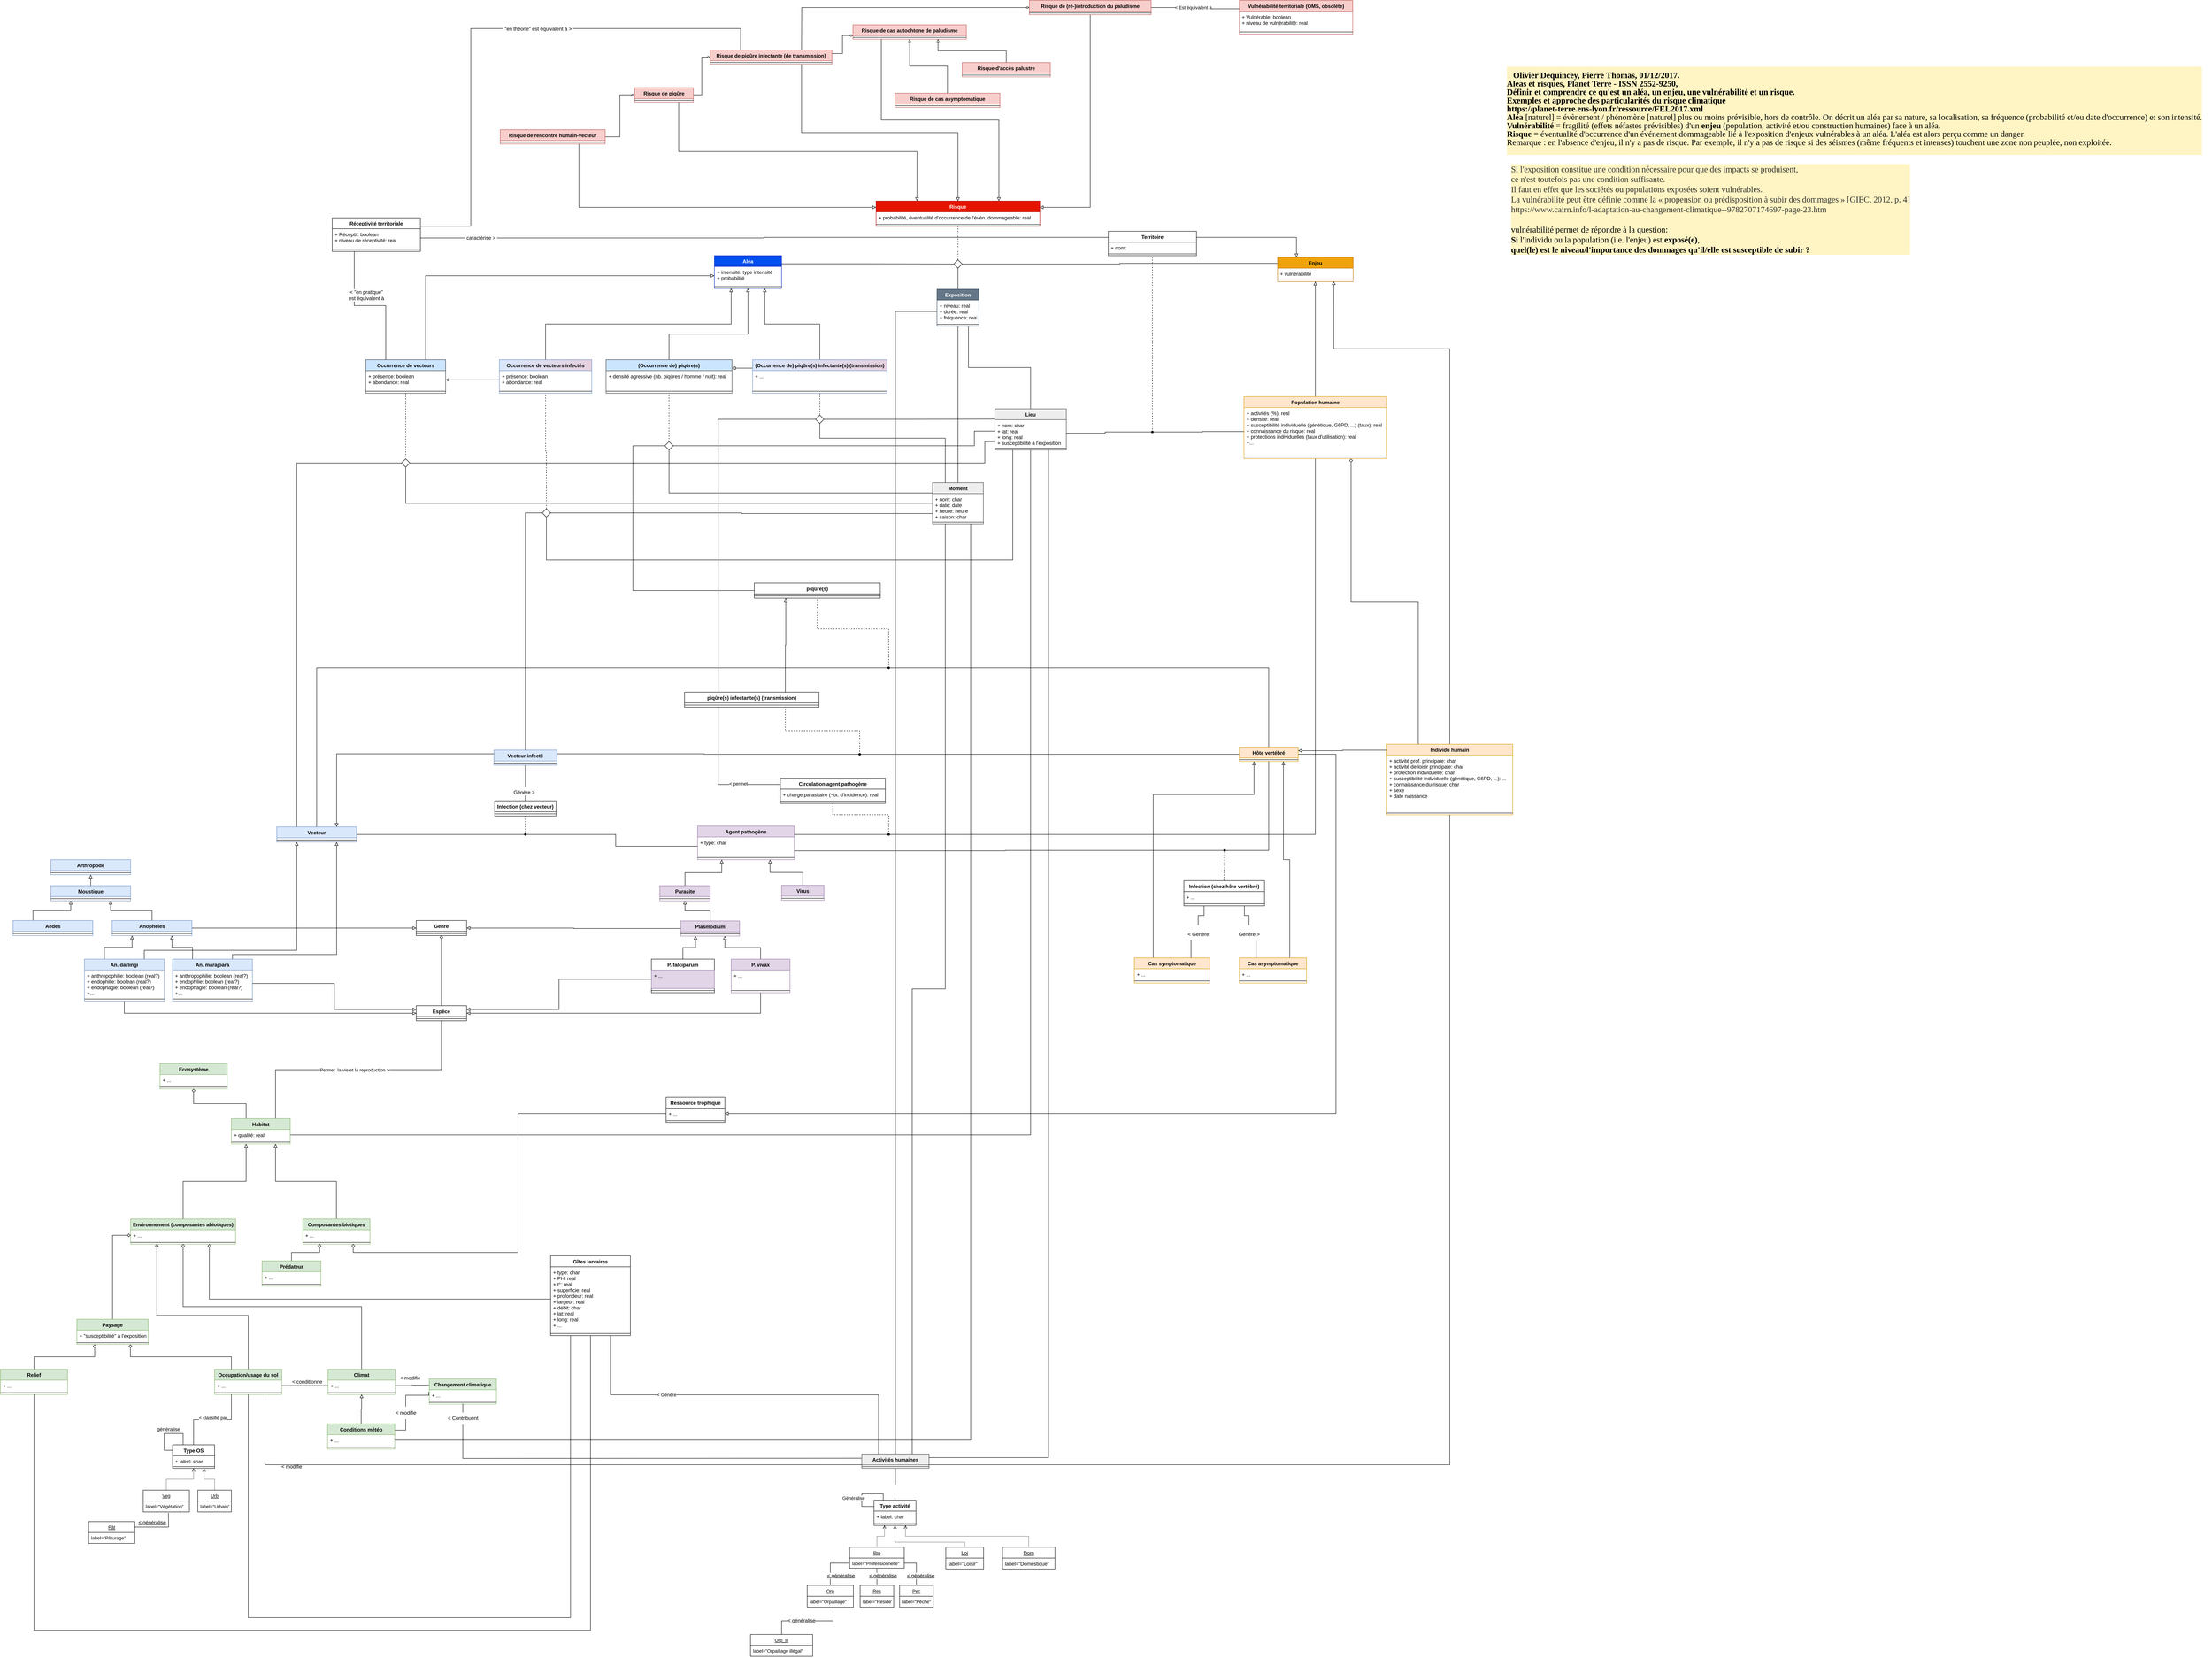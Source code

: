 <mxfile version="20.7.3" type="github">
  <diagram id="iuLg7jn5h-H2lJ3DDNTR" name="Page-1">
    <mxGraphModel dx="7068" dy="3516" grid="0" gridSize="10" guides="1" tooltips="1" connect="1" arrows="1" fold="1" page="0" pageScale="1" pageWidth="827" pageHeight="1169" math="0" shadow="0">
      <root>
        <mxCell id="0" />
        <mxCell id="1" parent="0" />
        <mxCell id="gVICrhU735gXl1rfREQs-121" style="edgeStyle=orthogonalEdgeStyle;rounded=0;orthogonalLoop=1;jettySize=auto;html=1;entryX=0.5;entryY=0;entryDx=0;entryDy=0;fontSize=17;fontColor=#EA6B66;startArrow=none;startFill=0;endArrow=none;endFill=0;" edge="1" parent="1" source="jGr4YzGaXGw1v3x4zctD-1" target="gVICrhU735gXl1rfREQs-104">
          <mxGeometry relative="1" as="geometry" />
        </mxCell>
        <mxCell id="jGr4YzGaXGw1v3x4zctD-1" value="Exposition" style="swimlane;fontStyle=1;align=center;verticalAlign=top;childLayout=stackLayout;horizontal=1;startSize=26;horizontalStack=0;resizeParent=1;resizeParentMax=0;resizeLast=0;collapsible=1;marginBottom=0;fillColor=#647687;strokeColor=#314354;fontColor=#ffffff;" parent="1" vertex="1">
          <mxGeometry x="650" y="430" width="100" height="88" as="geometry">
            <mxRectangle x="600" y="310" width="90" height="26" as="alternateBounds" />
          </mxGeometry>
        </mxCell>
        <mxCell id="jGr4YzGaXGw1v3x4zctD-2" value="+ niveau: real&#xa;+ durée: real&#xa;+ fréquence: real" style="text;align=left;verticalAlign=top;spacingLeft=4;spacingRight=4;overflow=hidden;rotatable=0;points=[[0,0.5],[1,0.5]];portConstraint=eastwest;" parent="jGr4YzGaXGw1v3x4zctD-1" vertex="1">
          <mxGeometry y="26" width="100" height="54" as="geometry" />
        </mxCell>
        <mxCell id="jGr4YzGaXGw1v3x4zctD-3" value="" style="line;strokeWidth=1;fillColor=none;align=left;verticalAlign=middle;spacingTop=-1;spacingLeft=3;spacingRight=3;rotatable=0;labelPosition=right;points=[];portConstraint=eastwest;" parent="jGr4YzGaXGw1v3x4zctD-1" vertex="1">
          <mxGeometry y="80" width="100" height="8" as="geometry" />
        </mxCell>
        <mxCell id="jGr4YzGaXGw1v3x4zctD-9" value="Aléa" style="swimlane;fontStyle=1;align=center;verticalAlign=top;childLayout=stackLayout;horizontal=1;startSize=26;horizontalStack=0;resizeParent=1;resizeParentMax=0;resizeLast=0;collapsible=1;marginBottom=0;fillColor=#0050ef;strokeColor=#001DBC;fontColor=#ffffff;" parent="1" vertex="1">
          <mxGeometry x="120" y="350" width="160" height="78" as="geometry" />
        </mxCell>
        <mxCell id="jGr4YzGaXGw1v3x4zctD-10" value="+ intensité: type intensité&#xa;+ probabilité" style="text;strokeColor=none;fillColor=none;align=left;verticalAlign=top;spacingLeft=4;spacingRight=4;overflow=hidden;rotatable=0;points=[[0,0.5],[1,0.5]];portConstraint=eastwest;" parent="jGr4YzGaXGw1v3x4zctD-9" vertex="1">
          <mxGeometry y="26" width="160" height="44" as="geometry" />
        </mxCell>
        <mxCell id="jGr4YzGaXGw1v3x4zctD-11" value="" style="line;strokeWidth=1;fillColor=none;align=left;verticalAlign=middle;spacingTop=-1;spacingLeft=3;spacingRight=3;rotatable=0;labelPosition=right;points=[];portConstraint=eastwest;" parent="jGr4YzGaXGw1v3x4zctD-9" vertex="1">
          <mxGeometry y="70" width="160" height="8" as="geometry" />
        </mxCell>
        <mxCell id="jGr4YzGaXGw1v3x4zctD-12" style="edgeStyle=orthogonalEdgeStyle;rounded=0;orthogonalLoop=1;jettySize=auto;html=1;exitX=0.5;exitY=0;exitDx=0;exitDy=0;endArrow=none;endFill=0;dashed=1;entryX=0.5;entryY=1;entryDx=0;entryDy=0;" parent="1" source="jGr4YzGaXGw1v3x4zctD-14" target="jGr4YzGaXGw1v3x4zctD-17" edge="1">
          <mxGeometry relative="1" as="geometry">
            <mxPoint x="390" y="280" as="targetPoint" />
          </mxGeometry>
        </mxCell>
        <mxCell id="jGr4YzGaXGw1v3x4zctD-13" style="edgeStyle=elbowEdgeStyle;rounded=0;orthogonalLoop=1;jettySize=auto;html=1;exitX=1;exitY=0.5;exitDx=0;exitDy=0;entryX=0;entryY=0.25;entryDx=0;entryDy=0;endArrow=none;endFill=0;" parent="1" source="jGr4YzGaXGw1v3x4zctD-14" target="NpEMmVHQ3CmkwDOkNRdj-6" edge="1">
          <mxGeometry relative="1" as="geometry" />
        </mxCell>
        <mxCell id="jGr4YzGaXGw1v3x4zctD-14" value="" style="rhombus;aspect=fixed;" parent="1" vertex="1">
          <mxGeometry x="690" y="360" width="20" height="20" as="geometry" />
        </mxCell>
        <mxCell id="jGr4YzGaXGw1v3x4zctD-15" value="" style="endArrow=none;html=1;rounded=0;align=center;verticalAlign=bottom;labelBackgroundColor=none;exitX=1;exitY=0.25;exitDx=0;exitDy=0;edgeStyle=elbowEdgeStyle;" parent="1" source="jGr4YzGaXGw1v3x4zctD-9" target="jGr4YzGaXGw1v3x4zctD-14" edge="1">
          <mxGeometry relative="1" as="geometry">
            <mxPoint x="280" y="330" as="sourcePoint" />
          </mxGeometry>
        </mxCell>
        <mxCell id="jGr4YzGaXGw1v3x4zctD-16" value="" style="endArrow=none;html=1;rounded=0;align=center;verticalAlign=bottom;labelBackgroundColor=none;entryX=0.5;entryY=0;entryDx=0;entryDy=0;edgeStyle=elbowEdgeStyle;elbow=vertical;" parent="1" source="jGr4YzGaXGw1v3x4zctD-14" target="jGr4YzGaXGw1v3x4zctD-1" edge="1">
          <mxGeometry relative="1" as="geometry">
            <mxPoint x="460" y="370" as="targetPoint" />
          </mxGeometry>
        </mxCell>
        <mxCell id="jGr4YzGaXGw1v3x4zctD-17" value="Risque" style="swimlane;fontStyle=1;align=center;verticalAlign=top;childLayout=stackLayout;horizontal=1;startSize=26;horizontalStack=0;resizeParent=1;resizeParentMax=0;resizeLast=0;collapsible=1;marginBottom=0;fillColor=#e51400;strokeColor=#B20000;fontColor=#ffffff;" parent="1" vertex="1">
          <mxGeometry x="505" y="220" width="390" height="60" as="geometry" />
        </mxCell>
        <mxCell id="jGr4YzGaXGw1v3x4zctD-18" value="+ probabilité, éventualité d&#39;occurrence de l&#39;évén. dommageable: real" style="text;strokeColor=none;fillColor=none;align=left;verticalAlign=top;spacingLeft=4;spacingRight=4;overflow=hidden;rotatable=0;points=[[0,0.5],[1,0.5]];portConstraint=eastwest;" parent="jGr4YzGaXGw1v3x4zctD-17" vertex="1">
          <mxGeometry y="26" width="390" height="26" as="geometry" />
        </mxCell>
        <mxCell id="jGr4YzGaXGw1v3x4zctD-19" value="" style="line;strokeWidth=1;fillColor=none;align=left;verticalAlign=middle;spacingTop=-1;spacingLeft=3;spacingRight=3;rotatable=0;labelPosition=right;points=[];portConstraint=eastwest;" parent="jGr4YzGaXGw1v3x4zctD-17" vertex="1">
          <mxGeometry y="52" width="390" height="8" as="geometry" />
        </mxCell>
        <mxCell id="jGr4YzGaXGw1v3x4zctD-58" style="edgeStyle=orthogonalEdgeStyle;rounded=0;orthogonalLoop=1;jettySize=auto;html=1;exitX=0.5;exitY=0;exitDx=0;exitDy=0;endArrow=block;endFill=0;entryX=0.743;entryY=0.887;entryDx=0;entryDy=0;entryPerimeter=0;" parent="1" source="jGr4YzGaXGw1v3x4zctD-51" target="NpEMmVHQ3CmkwDOkNRdj-8" edge="1">
          <mxGeometry relative="1" as="geometry">
            <mxPoint x="1510" y="495" as="targetPoint" />
            <Array as="points">
              <mxPoint x="1871" y="572" />
              <mxPoint x="1595" y="572" />
            </Array>
          </mxGeometry>
        </mxCell>
        <mxCell id="jGr4YzGaXGw1v3x4zctD-214" style="edgeStyle=orthogonalEdgeStyle;rounded=0;orthogonalLoop=1;jettySize=auto;html=1;exitX=0.25;exitY=0;exitDx=0;exitDy=0;entryX=0.75;entryY=1;entryDx=0;entryDy=0;endArrow=diamond;endFill=0;" parent="1" source="jGr4YzGaXGw1v3x4zctD-51" target="jGr4YzGaXGw1v3x4zctD-54" edge="1">
          <mxGeometry relative="1" as="geometry" />
        </mxCell>
        <mxCell id="jGr4YzGaXGw1v3x4zctD-51" value="Individu humain" style="swimlane;fontStyle=1;align=center;verticalAlign=top;childLayout=stackLayout;horizontal=1;startSize=26;horizontalStack=0;resizeParent=1;resizeParentMax=0;resizeLast=0;collapsible=1;marginBottom=0;fillColor=#ffe6cc;strokeColor=#d79b00;" parent="1" vertex="1">
          <mxGeometry x="1721" y="1514" width="300" height="168" as="geometry" />
        </mxCell>
        <mxCell id="jGr4YzGaXGw1v3x4zctD-52" value="+ activité prof. principale: char&#xa;+ activité de loisir principale: char&#xa;+ protection individuelle: char&#xa;+ susceptibilité individuelle (génétique, G6PD, ...): ...&#xa;+ connaissance du risque: char&#xa;+ sexe&#xa;+ date naissance" style="text;strokeColor=none;fillColor=none;align=left;verticalAlign=top;spacingLeft=4;spacingRight=4;overflow=hidden;rotatable=0;points=[[0,0.5],[1,0.5]];portConstraint=eastwest;" parent="jGr4YzGaXGw1v3x4zctD-51" vertex="1">
          <mxGeometry y="26" width="300" height="134" as="geometry" />
        </mxCell>
        <mxCell id="jGr4YzGaXGw1v3x4zctD-53" value="" style="line;strokeWidth=1;fillColor=none;align=left;verticalAlign=middle;spacingTop=-1;spacingLeft=3;spacingRight=3;rotatable=0;labelPosition=right;points=[];portConstraint=eastwest;" parent="jGr4YzGaXGw1v3x4zctD-51" vertex="1">
          <mxGeometry y="160" width="300" height="8" as="geometry" />
        </mxCell>
        <mxCell id="jGr4YzGaXGw1v3x4zctD-59" style="edgeStyle=orthogonalEdgeStyle;rounded=0;orthogonalLoop=1;jettySize=auto;html=1;exitX=0.5;exitY=0;exitDx=0;exitDy=0;entryX=0.5;entryY=1;entryDx=0;entryDy=0;endArrow=block;endFill=0;" parent="1" source="jGr4YzGaXGw1v3x4zctD-54" target="NpEMmVHQ3CmkwDOkNRdj-6" edge="1">
          <mxGeometry relative="1" as="geometry" />
        </mxCell>
        <mxCell id="jGr4YzGaXGw1v3x4zctD-54" value="Population humaine" style="swimlane;fontStyle=1;align=center;verticalAlign=top;childLayout=stackLayout;horizontal=1;startSize=26;horizontalStack=0;resizeParent=1;resizeParentMax=0;resizeLast=0;collapsible=1;marginBottom=0;fillColor=#ffe6cc;strokeColor=#d79b00;" parent="1" vertex="1">
          <mxGeometry x="1381" y="686" width="340" height="148" as="geometry" />
        </mxCell>
        <mxCell id="jGr4YzGaXGw1v3x4zctD-55" value="+ activités (%): real&#xa;+ densité: real&#xa;+ susceptibilité individuelle (génétique, G6PD, ...) (taux): real&#xa;+ connaissance du risque: real&#xa;+ protections individuelles (taux d&#39;utilisation): real&#xa;+..." style="text;strokeColor=none;fillColor=none;align=left;verticalAlign=top;spacingLeft=4;spacingRight=4;overflow=hidden;rotatable=0;points=[[0,0.5],[1,0.5]];portConstraint=eastwest;" parent="jGr4YzGaXGw1v3x4zctD-54" vertex="1">
          <mxGeometry y="26" width="340" height="114" as="geometry" />
        </mxCell>
        <mxCell id="jGr4YzGaXGw1v3x4zctD-56" value="" style="line;strokeWidth=1;fillColor=none;align=left;verticalAlign=middle;spacingTop=-1;spacingLeft=3;spacingRight=3;rotatable=0;labelPosition=right;points=[];portConstraint=eastwest;" parent="jGr4YzGaXGw1v3x4zctD-54" vertex="1">
          <mxGeometry y="140" width="340" height="8" as="geometry" />
        </mxCell>
        <mxCell id="jGr4YzGaXGw1v3x4zctD-61" style="edgeStyle=orthogonalEdgeStyle;rounded=0;orthogonalLoop=1;jettySize=auto;html=1;exitX=0.75;exitY=0;exitDx=0;exitDy=0;entryX=0;entryY=0.5;entryDx=0;entryDy=0;endArrow=block;endFill=0;" parent="1" source="jGr4YzGaXGw1v3x4zctD-104" target="jGr4YzGaXGw1v3x4zctD-10" edge="1">
          <mxGeometry relative="1" as="geometry">
            <mxPoint x="-5" y="478" as="targetPoint" />
          </mxGeometry>
        </mxCell>
        <mxCell id="jGr4YzGaXGw1v3x4zctD-65" style="edgeStyle=orthogonalEdgeStyle;rounded=0;orthogonalLoop=1;jettySize=auto;html=1;exitX=0.5;exitY=0;exitDx=0;exitDy=0;entryX=0.5;entryY=1;entryDx=0;entryDy=0;endArrow=none;endFill=0;startArrow=none;dashed=1;" parent="1" source="gVICrhU735gXl1rfREQs-129" target="gVICrhU735gXl1rfREQs-123" edge="1">
          <mxGeometry relative="1" as="geometry">
            <mxPoint x="45" y="478" as="targetPoint" />
            <mxPoint x="215" y="1178" as="sourcePoint" />
          </mxGeometry>
        </mxCell>
        <mxCell id="jGr4YzGaXGw1v3x4zctD-66" value="piqûre(s)" style="swimlane;fontStyle=1;align=center;verticalAlign=top;childLayout=stackLayout;horizontal=1;startSize=26;horizontalStack=0;resizeParent=1;resizeParentMax=0;resizeLast=0;collapsible=1;marginBottom=0;" parent="1" vertex="1">
          <mxGeometry x="215" y="1130" width="300" height="36" as="geometry" />
        </mxCell>
        <mxCell id="jGr4YzGaXGw1v3x4zctD-68" value="" style="line;strokeWidth=1;fillColor=none;align=left;verticalAlign=middle;spacingTop=-1;spacingLeft=3;spacingRight=3;rotatable=0;labelPosition=right;points=[];portConstraint=eastwest;" parent="jGr4YzGaXGw1v3x4zctD-66" vertex="1">
          <mxGeometry y="26" width="300" height="10" as="geometry" />
        </mxCell>
        <mxCell id="jGr4YzGaXGw1v3x4zctD-69" style="edgeStyle=orthogonalEdgeStyle;rounded=0;orthogonalLoop=1;jettySize=auto;html=1;exitX=0.75;exitY=0;exitDx=0;exitDy=0;endArrow=block;endFill=0;elbow=vertical;entryX=0.25;entryY=1;entryDx=0;entryDy=0;" parent="1" source="jGr4YzGaXGw1v3x4zctD-70" target="jGr4YzGaXGw1v3x4zctD-66" edge="1">
          <mxGeometry relative="1" as="geometry">
            <mxPoint x="220" y="688" as="targetPoint" />
          </mxGeometry>
        </mxCell>
        <mxCell id="gVICrhU735gXl1rfREQs-109" style="edgeStyle=orthogonalEdgeStyle;rounded=0;orthogonalLoop=1;jettySize=auto;html=1;exitX=0.25;exitY=0;exitDx=0;exitDy=0;entryX=0;entryY=0.5;entryDx=0;entryDy=0;startArrow=none;startFill=0;endArrow=none;endFill=0;" edge="1" parent="1" source="jGr4YzGaXGw1v3x4zctD-70" target="gVICrhU735gXl1rfREQs-133">
          <mxGeometry relative="1" as="geometry">
            <mxPoint x="540" y="1400" as="sourcePoint" />
          </mxGeometry>
        </mxCell>
        <mxCell id="jGr4YzGaXGw1v3x4zctD-70" value="piqûre(s) infectante(s) (transmission)" style="swimlane;fontStyle=1;align=center;verticalAlign=top;childLayout=stackLayout;horizontal=1;startSize=26;horizontalStack=0;resizeParent=1;resizeParentMax=0;resizeLast=0;collapsible=1;marginBottom=0;" parent="1" vertex="1">
          <mxGeometry x="49" y="1390" width="320" height="36" as="geometry" />
        </mxCell>
        <mxCell id="jGr4YzGaXGw1v3x4zctD-72" value="" style="line;strokeWidth=1;fillColor=none;align=left;verticalAlign=middle;spacingTop=-1;spacingLeft=3;spacingRight=3;rotatable=0;labelPosition=right;points=[];portConstraint=eastwest;" parent="jGr4YzGaXGw1v3x4zctD-70" vertex="1">
          <mxGeometry y="26" width="320" height="10" as="geometry" />
        </mxCell>
        <mxCell id="jGr4YzGaXGw1v3x4zctD-312" style="edgeStyle=orthogonalEdgeStyle;rounded=0;orthogonalLoop=1;jettySize=auto;html=1;exitX=0.5;exitY=1;exitDx=0;exitDy=0;entryX=0.25;entryY=1;entryDx=0;entryDy=0;endArrow=none;endFill=0;" parent="1" source="jGr4YzGaXGw1v3x4zctD-76" target="jGr4YzGaXGw1v3x4zctD-125" edge="1">
          <mxGeometry relative="1" as="geometry">
            <Array as="points">
              <mxPoint x="-990" y="3595" />
              <mxPoint x="-222" y="3595" />
            </Array>
          </mxGeometry>
        </mxCell>
        <mxCell id="jGr4YzGaXGw1v3x4zctD-334" style="edgeStyle=orthogonalEdgeStyle;rounded=0;orthogonalLoop=1;jettySize=auto;html=1;exitX=0.5;exitY=0;exitDx=0;exitDy=0;entryX=0.25;entryY=1;entryDx=0;entryDy=0;endArrow=diamond;endFill=0;" parent="1" source="jGr4YzGaXGw1v3x4zctD-76" target="jGr4YzGaXGw1v3x4zctD-248" edge="1">
          <mxGeometry relative="1" as="geometry">
            <Array as="points">
              <mxPoint x="-990" y="2875" />
              <mxPoint x="-1208" y="2875" />
            </Array>
          </mxGeometry>
        </mxCell>
        <mxCell id="jGr4YzGaXGw1v3x4zctD-76" value="Occupation/usage du sol" style="swimlane;fontStyle=1;align=center;verticalAlign=top;childLayout=stackLayout;horizontal=1;startSize=26;horizontalStack=0;resizeParent=1;resizeParentMax=0;resizeLast=0;collapsible=1;marginBottom=0;fillColor=#d5e8d4;strokeColor=#82b366;" parent="1" vertex="1">
          <mxGeometry x="-1070" y="3003" width="160" height="60" as="geometry">
            <mxRectangle x="320" y="370" width="90" height="26" as="alternateBounds" />
          </mxGeometry>
        </mxCell>
        <mxCell id="jGr4YzGaXGw1v3x4zctD-77" value="+ ..." style="text;strokeColor=none;fillColor=none;align=left;verticalAlign=top;spacingLeft=4;spacingRight=4;overflow=hidden;rotatable=0;points=[[0,0.5],[1,0.5]];portConstraint=eastwest;" parent="jGr4YzGaXGw1v3x4zctD-76" vertex="1">
          <mxGeometry y="26" width="160" height="26" as="geometry" />
        </mxCell>
        <mxCell id="jGr4YzGaXGw1v3x4zctD-78" value="" style="line;strokeWidth=1;fillColor=none;align=left;verticalAlign=middle;spacingTop=-1;spacingLeft=3;spacingRight=3;rotatable=0;labelPosition=right;points=[];portConstraint=eastwest;" parent="jGr4YzGaXGw1v3x4zctD-76" vertex="1">
          <mxGeometry y="52" width="160" height="8" as="geometry" />
        </mxCell>
        <mxCell id="jGr4YzGaXGw1v3x4zctD-86" style="edgeStyle=orthogonalEdgeStyle;rounded=0;orthogonalLoop=1;jettySize=auto;html=1;exitX=0.5;exitY=0;exitDx=0;exitDy=0;entryX=0.5;entryY=1;entryDx=0;entryDy=0;endArrow=block;endFill=0;elbow=vertical;" parent="1" source="jGr4YzGaXGw1v3x4zctD-87" target="jGr4YzGaXGw1v3x4zctD-93" edge="1">
          <mxGeometry relative="1" as="geometry" />
        </mxCell>
        <mxCell id="jGr4YzGaXGw1v3x4zctD-87" value="Conditions météo" style="swimlane;fontStyle=1;align=center;verticalAlign=top;childLayout=stackLayout;horizontal=1;startSize=26;horizontalStack=0;resizeParent=1;resizeParentMax=0;resizeLast=0;collapsible=1;marginBottom=0;fillColor=#d5e8d4;strokeColor=#82b366;" parent="1" vertex="1">
          <mxGeometry x="-801" y="3133" width="160" height="60" as="geometry">
            <mxRectangle x="320" y="370" width="90" height="26" as="alternateBounds" />
          </mxGeometry>
        </mxCell>
        <mxCell id="jGr4YzGaXGw1v3x4zctD-88" value="+ ..." style="text;strokeColor=none;fillColor=none;align=left;verticalAlign=top;spacingLeft=4;spacingRight=4;overflow=hidden;rotatable=0;points=[[0,0.5],[1,0.5]];portConstraint=eastwest;" parent="jGr4YzGaXGw1v3x4zctD-87" vertex="1">
          <mxGeometry y="26" width="160" height="26" as="geometry" />
        </mxCell>
        <mxCell id="jGr4YzGaXGw1v3x4zctD-89" value="" style="line;strokeWidth=1;fillColor=none;align=left;verticalAlign=middle;spacingTop=-1;spacingLeft=3;spacingRight=3;rotatable=0;labelPosition=right;points=[];portConstraint=eastwest;" parent="jGr4YzGaXGw1v3x4zctD-87" vertex="1">
          <mxGeometry y="52" width="160" height="8" as="geometry" />
        </mxCell>
        <mxCell id="jGr4YzGaXGw1v3x4zctD-251" style="edgeStyle=orthogonalEdgeStyle;rounded=0;orthogonalLoop=1;jettySize=auto;html=1;exitX=0.5;exitY=0;exitDx=0;exitDy=0;entryX=0.5;entryY=1;entryDx=0;entryDy=0;endArrow=diamond;endFill=0;" parent="1" source="jGr4YzGaXGw1v3x4zctD-93" target="jGr4YzGaXGw1v3x4zctD-248" edge="1">
          <mxGeometry relative="1" as="geometry" />
        </mxCell>
        <mxCell id="jGr4YzGaXGw1v3x4zctD-93" value="Climat" style="swimlane;fontStyle=1;align=center;verticalAlign=top;childLayout=stackLayout;horizontal=1;startSize=26;horizontalStack=0;resizeParent=1;resizeParentMax=0;resizeLast=0;collapsible=1;marginBottom=0;fillColor=#d5e8d4;strokeColor=#82b366;" parent="1" vertex="1">
          <mxGeometry x="-800" y="3003" width="160" height="60" as="geometry">
            <mxRectangle x="320" y="370" width="90" height="26" as="alternateBounds" />
          </mxGeometry>
        </mxCell>
        <mxCell id="jGr4YzGaXGw1v3x4zctD-94" value="+ ..." style="text;strokeColor=none;fillColor=none;align=left;verticalAlign=top;spacingLeft=4;spacingRight=4;overflow=hidden;rotatable=0;points=[[0,0.5],[1,0.5]];portConstraint=eastwest;" parent="jGr4YzGaXGw1v3x4zctD-93" vertex="1">
          <mxGeometry y="26" width="160" height="26" as="geometry" />
        </mxCell>
        <mxCell id="jGr4YzGaXGw1v3x4zctD-95" value="" style="line;strokeWidth=1;fillColor=none;align=left;verticalAlign=middle;spacingTop=-1;spacingLeft=3;spacingRight=3;rotatable=0;labelPosition=right;points=[];portConstraint=eastwest;" parent="jGr4YzGaXGw1v3x4zctD-93" vertex="1">
          <mxGeometry y="52" width="160" height="8" as="geometry" />
        </mxCell>
        <mxCell id="jGr4YzGaXGw1v3x4zctD-241" style="edgeStyle=orthogonalEdgeStyle;rounded=0;orthogonalLoop=1;jettySize=auto;html=1;exitDx=0;exitDy=0;entryX=0.5;entryY=0;entryDx=0;entryDy=0;endArrow=none;endFill=0;startArrow=none;" parent="1" source="gVICrhU735gXl1rfREQs-97" target="Obn8Af6HPf2PZlMLrT6z-2" edge="1">
          <mxGeometry relative="1" as="geometry" />
        </mxCell>
        <mxCell id="gVICrhU735gXl1rfREQs-47" style="edgeStyle=orthogonalEdgeStyle;rounded=0;orthogonalLoop=1;jettySize=auto;html=1;exitX=0.75;exitY=0;exitDx=0;exitDy=0;entryX=0;entryY=0.25;entryDx=0;entryDy=0;endArrow=none;endFill=0;startArrow=block;startFill=0;" edge="1" parent="1" source="jGr4YzGaXGw1v3x4zctD-97" target="jGr4YzGaXGw1v3x4zctD-231">
          <mxGeometry relative="1" as="geometry" />
        </mxCell>
        <mxCell id="jGr4YzGaXGw1v3x4zctD-97" value="Vecteur" style="swimlane;fontStyle=1;align=center;verticalAlign=top;childLayout=stackLayout;horizontal=1;startSize=26;horizontalStack=0;resizeParent=1;resizeParentMax=0;resizeLast=0;collapsible=1;marginBottom=0;fillColor=#dae8fc;strokeColor=#6c8ebf;" parent="1" vertex="1">
          <mxGeometry x="-922" y="1711" width="190" height="36" as="geometry" />
        </mxCell>
        <mxCell id="jGr4YzGaXGw1v3x4zctD-99" value="" style="line;strokeWidth=1;fillColor=none;align=left;verticalAlign=middle;spacingTop=-1;spacingLeft=3;spacingRight=3;rotatable=0;labelPosition=right;points=[];portConstraint=eastwest;" parent="jGr4YzGaXGw1v3x4zctD-97" vertex="1">
          <mxGeometry y="26" width="190" height="10" as="geometry" />
        </mxCell>
        <mxCell id="gVICrhU735gXl1rfREQs-32" style="edgeStyle=orthogonalEdgeStyle;rounded=0;orthogonalLoop=1;jettySize=auto;html=1;exitX=0.5;exitY=0;exitDx=0;exitDy=0;entryX=0.75;entryY=1;entryDx=0;entryDy=0;endArrow=block;endFill=0;" edge="1" parent="1" source="jGr4YzGaXGw1v3x4zctD-101" target="gVICrhU735gXl1rfREQs-29">
          <mxGeometry relative="1" as="geometry" />
        </mxCell>
        <mxCell id="gVICrhU735gXl1rfREQs-34" style="edgeStyle=orthogonalEdgeStyle;rounded=0;orthogonalLoop=1;jettySize=auto;html=1;entryX=0;entryY=0.5;entryDx=0;entryDy=0;endArrow=block;endFill=0;exitX=1;exitY=0.5;exitDx=0;exitDy=0;" edge="1" parent="1" source="jGr4YzGaXGw1v3x4zctD-101" target="gVICrhU735gXl1rfREQs-17">
          <mxGeometry relative="1" as="geometry" />
        </mxCell>
        <mxCell id="jGr4YzGaXGw1v3x4zctD-101" value="Anopheles" style="swimlane;fontStyle=1;align=center;verticalAlign=top;childLayout=stackLayout;horizontal=1;startSize=26;horizontalStack=0;resizeParent=1;resizeParentMax=0;resizeLast=0;collapsible=1;marginBottom=0;fillColor=#dae8fc;strokeColor=#6c8ebf;" parent="1" vertex="1">
          <mxGeometry x="-1314" y="1934" width="190" height="36" as="geometry" />
        </mxCell>
        <mxCell id="jGr4YzGaXGw1v3x4zctD-103" value="" style="line;strokeWidth=1;fillColor=none;align=left;verticalAlign=middle;spacingTop=-1;spacingLeft=3;spacingRight=3;rotatable=0;labelPosition=right;points=[];portConstraint=eastwest;" parent="jGr4YzGaXGw1v3x4zctD-101" vertex="1">
          <mxGeometry y="26" width="190" height="10" as="geometry" />
        </mxCell>
        <mxCell id="gVICrhU735gXl1rfREQs-118" style="edgeStyle=orthogonalEdgeStyle;rounded=0;orthogonalLoop=1;jettySize=auto;html=1;entryX=0.5;entryY=0;entryDx=0;entryDy=0;fontSize=17;fontColor=#EA6B66;startArrow=none;startFill=0;endArrow=none;endFill=0;exitX=0.5;exitY=1;exitDx=0;exitDy=0;dashed=1;" edge="1" parent="1" source="jGr4YzGaXGw1v3x4zctD-104" target="gVICrhU735gXl1rfREQs-117">
          <mxGeometry relative="1" as="geometry" />
        </mxCell>
        <mxCell id="jGr4YzGaXGw1v3x4zctD-104" value="Occurrence de vecteurs" style="swimlane;fontStyle=1;align=center;verticalAlign=top;childLayout=stackLayout;horizontal=1;startSize=26;horizontalStack=0;resizeParent=1;resizeParentMax=0;resizeLast=0;collapsible=1;marginBottom=0;fillColor=#cce5ff;strokeColor=#36393d;" parent="1" vertex="1">
          <mxGeometry x="-710" y="598" width="190" height="80" as="geometry" />
        </mxCell>
        <mxCell id="jGr4YzGaXGw1v3x4zctD-105" value="+ présence: boolean&#xa;+ abondance: real" style="text;strokeColor=none;fillColor=none;align=left;verticalAlign=top;spacingLeft=4;spacingRight=4;overflow=hidden;rotatable=0;points=[[0,0.5],[1,0.5]];portConstraint=eastwest;" parent="jGr4YzGaXGw1v3x4zctD-104" vertex="1">
          <mxGeometry y="26" width="190" height="44" as="geometry" />
        </mxCell>
        <mxCell id="jGr4YzGaXGw1v3x4zctD-106" value="" style="line;strokeWidth=1;fillColor=none;align=left;verticalAlign=middle;spacingTop=-1;spacingLeft=3;spacingRight=3;rotatable=0;labelPosition=right;points=[];portConstraint=eastwest;" parent="jGr4YzGaXGw1v3x4zctD-104" vertex="1">
          <mxGeometry y="70" width="190" height="10" as="geometry" />
        </mxCell>
        <mxCell id="gVICrhU735gXl1rfREQs-31" style="edgeStyle=orthogonalEdgeStyle;rounded=0;orthogonalLoop=1;jettySize=auto;html=1;exitX=0.25;exitY=0;exitDx=0;exitDy=0;endArrow=block;endFill=0;entryX=0.25;entryY=1;entryDx=0;entryDy=0;" edge="1" parent="1" source="jGr4YzGaXGw1v3x4zctD-108" target="gVICrhU735gXl1rfREQs-29">
          <mxGeometry relative="1" as="geometry">
            <mxPoint x="-1610" y="1811" as="targetPoint" />
          </mxGeometry>
        </mxCell>
        <mxCell id="jGr4YzGaXGw1v3x4zctD-108" value="Aedes" style="swimlane;fontStyle=1;align=center;verticalAlign=top;childLayout=stackLayout;horizontal=1;startSize=26;horizontalStack=0;resizeParent=1;resizeParentMax=0;resizeLast=0;collapsible=1;marginBottom=0;fillColor=#dae8fc;strokeColor=#6c8ebf;" parent="1" vertex="1">
          <mxGeometry x="-1550" y="1934" width="190" height="36" as="geometry" />
        </mxCell>
        <mxCell id="jGr4YzGaXGw1v3x4zctD-110" value="" style="line;strokeWidth=1;fillColor=none;align=left;verticalAlign=middle;spacingTop=-1;spacingLeft=3;spacingRight=3;rotatable=0;labelPosition=right;points=[];portConstraint=eastwest;" parent="jGr4YzGaXGw1v3x4zctD-108" vertex="1">
          <mxGeometry y="26" width="190" height="10" as="geometry" />
        </mxCell>
        <mxCell id="jGr4YzGaXGw1v3x4zctD-111" style="edgeStyle=orthogonalEdgeStyle;rounded=0;orthogonalLoop=1;jettySize=auto;html=1;exitX=0.25;exitY=0;exitDx=0;exitDy=0;entryX=0.25;entryY=1;entryDx=0;entryDy=0;endArrow=block;endFill=0;" parent="1" source="jGr4YzGaXGw1v3x4zctD-112" target="jGr4YzGaXGw1v3x4zctD-101" edge="1">
          <mxGeometry relative="1" as="geometry" />
        </mxCell>
        <mxCell id="gVICrhU735gXl1rfREQs-36" style="edgeStyle=orthogonalEdgeStyle;rounded=0;orthogonalLoop=1;jettySize=auto;html=1;entryX=0;entryY=0.5;entryDx=0;entryDy=0;endArrow=block;endFill=0;exitX=0.5;exitY=1;exitDx=0;exitDy=0;" edge="1" parent="1" source="jGr4YzGaXGw1v3x4zctD-112" target="gVICrhU735gXl1rfREQs-20">
          <mxGeometry relative="1" as="geometry" />
        </mxCell>
        <mxCell id="gVICrhU735gXl1rfREQs-45" style="edgeStyle=orthogonalEdgeStyle;rounded=0;orthogonalLoop=1;jettySize=auto;html=1;exitX=0.75;exitY=0;exitDx=0;exitDy=0;endArrow=block;endFill=0;entryX=0.25;entryY=1;entryDx=0;entryDy=0;" edge="1" parent="1" source="jGr4YzGaXGw1v3x4zctD-112" target="jGr4YzGaXGw1v3x4zctD-97">
          <mxGeometry relative="1" as="geometry">
            <mxPoint x="-930" y="1825" as="targetPoint" />
            <Array as="points">
              <mxPoint x="-1237" y="2005" />
              <mxPoint x="-874" y="2005" />
            </Array>
          </mxGeometry>
        </mxCell>
        <mxCell id="jGr4YzGaXGw1v3x4zctD-112" value="An. darlingi" style="swimlane;fontStyle=1;align=center;verticalAlign=top;childLayout=stackLayout;horizontal=1;startSize=26;horizontalStack=0;resizeParent=1;resizeParentMax=0;resizeLast=0;collapsible=1;marginBottom=0;fillColor=#dae8fc;strokeColor=#6c8ebf;" parent="1" vertex="1">
          <mxGeometry x="-1380" y="2026" width="190" height="100" as="geometry" />
        </mxCell>
        <mxCell id="jGr4YzGaXGw1v3x4zctD-113" value="+ anthropophilie: boolean (real?)&#xa;+ endophilie: boolean (real?)&#xa;+ endophagie: boolean (real?)&#xa;+..." style="text;strokeColor=none;fillColor=none;align=left;verticalAlign=top;spacingLeft=4;spacingRight=4;overflow=hidden;rotatable=0;points=[[0,0.5],[1,0.5]];portConstraint=eastwest;" parent="jGr4YzGaXGw1v3x4zctD-112" vertex="1">
          <mxGeometry y="26" width="190" height="64" as="geometry" />
        </mxCell>
        <mxCell id="jGr4YzGaXGw1v3x4zctD-114" value="" style="line;strokeWidth=1;fillColor=none;align=left;verticalAlign=middle;spacingTop=-1;spacingLeft=3;spacingRight=3;rotatable=0;labelPosition=right;points=[];portConstraint=eastwest;" parent="jGr4YzGaXGw1v3x4zctD-112" vertex="1">
          <mxGeometry y="90" width="190" height="10" as="geometry" />
        </mxCell>
        <mxCell id="jGr4YzGaXGw1v3x4zctD-115" style="edgeStyle=orthogonalEdgeStyle;rounded=0;orthogonalLoop=1;jettySize=auto;html=1;exitX=0.25;exitY=0;exitDx=0;exitDy=0;entryX=0.75;entryY=1;entryDx=0;entryDy=0;endArrow=block;endFill=0;" parent="1" source="jGr4YzGaXGw1v3x4zctD-116" target="jGr4YzGaXGw1v3x4zctD-101" edge="1">
          <mxGeometry relative="1" as="geometry" />
        </mxCell>
        <mxCell id="gVICrhU735gXl1rfREQs-46" style="edgeStyle=orthogonalEdgeStyle;rounded=0;orthogonalLoop=1;jettySize=auto;html=1;exitX=0.75;exitY=0;exitDx=0;exitDy=0;entryX=0.75;entryY=1;entryDx=0;entryDy=0;endArrow=block;endFill=0;" edge="1" parent="1" source="jGr4YzGaXGw1v3x4zctD-116" target="jGr4YzGaXGw1v3x4zctD-97">
          <mxGeometry relative="1" as="geometry">
            <Array as="points">
              <mxPoint x="-1027" y="2015" />
              <mxPoint x="-779" y="2015" />
            </Array>
          </mxGeometry>
        </mxCell>
        <mxCell id="jGr4YzGaXGw1v3x4zctD-116" value="An. marajoara" style="swimlane;fontStyle=1;align=center;verticalAlign=top;childLayout=stackLayout;horizontal=1;startSize=26;horizontalStack=0;resizeParent=1;resizeParentMax=0;resizeLast=0;collapsible=1;marginBottom=0;fillColor=#dae8fc;strokeColor=#6c8ebf;" parent="1" vertex="1">
          <mxGeometry x="-1170" y="2026" width="190" height="100" as="geometry" />
        </mxCell>
        <mxCell id="jGr4YzGaXGw1v3x4zctD-117" value="+ anthropophilie: boolean (real?)&#xa;+ endophilie: boolean (real?)&#xa;+ endophagie: boolean (real?)&#xa;+..." style="text;strokeColor=none;fillColor=none;align=left;verticalAlign=top;spacingLeft=4;spacingRight=4;overflow=hidden;rotatable=0;points=[[0,0.5],[1,0.5]];portConstraint=eastwest;" parent="jGr4YzGaXGw1v3x4zctD-116" vertex="1">
          <mxGeometry y="26" width="190" height="64" as="geometry" />
        </mxCell>
        <mxCell id="jGr4YzGaXGw1v3x4zctD-118" value="" style="line;strokeWidth=1;fillColor=none;align=left;verticalAlign=middle;spacingTop=-1;spacingLeft=3;spacingRight=3;rotatable=0;labelPosition=right;points=[];portConstraint=eastwest;" parent="jGr4YzGaXGw1v3x4zctD-116" vertex="1">
          <mxGeometry y="90" width="190" height="10" as="geometry" />
        </mxCell>
        <mxCell id="jGr4YzGaXGw1v3x4zctD-324" style="edgeStyle=orthogonalEdgeStyle;rounded=0;orthogonalLoop=1;jettySize=auto;html=1;exitX=0;exitY=0.5;exitDx=0;exitDy=0;endArrow=diamond;endFill=0;entryX=0.75;entryY=1;entryDx=0;entryDy=0;" parent="1" source="jGr4YzGaXGw1v3x4zctD-126" target="jGr4YzGaXGw1v3x4zctD-248" edge="1">
          <mxGeometry relative="1" as="geometry">
            <mxPoint x="-1040" y="2755" as="targetPoint" />
          </mxGeometry>
        </mxCell>
        <mxCell id="jGr4YzGaXGw1v3x4zctD-125" value="Gîtes larvaires" style="swimlane;fontStyle=1;align=center;verticalAlign=top;childLayout=stackLayout;horizontal=1;startSize=26;horizontalStack=0;resizeParent=1;resizeParentMax=0;resizeLast=0;collapsible=1;marginBottom=0;" parent="1" vertex="1">
          <mxGeometry x="-270" y="2733" width="190" height="190" as="geometry" />
        </mxCell>
        <mxCell id="jGr4YzGaXGw1v3x4zctD-126" value="+ type: char&#xa;+ PH: real&#xa;+ t°: real&#xa;+ superficie: real&#xa;+ profondeur: real&#xa;+ largeur: real&#xa;+ débit: char&#xa;+ lat: real&#xa;+ long: real&#xa;+ ..." style="text;strokeColor=none;fillColor=none;align=left;verticalAlign=top;spacingLeft=4;spacingRight=4;overflow=hidden;rotatable=0;points=[[0,0.5],[1,0.5]];portConstraint=eastwest;" parent="jGr4YzGaXGw1v3x4zctD-125" vertex="1">
          <mxGeometry y="26" width="190" height="154" as="geometry" />
        </mxCell>
        <mxCell id="jGr4YzGaXGw1v3x4zctD-127" value="" style="line;strokeWidth=1;fillColor=none;align=left;verticalAlign=middle;spacingTop=-1;spacingLeft=3;spacingRight=3;rotatable=0;labelPosition=right;points=[];portConstraint=eastwest;" parent="jGr4YzGaXGw1v3x4zctD-125" vertex="1">
          <mxGeometry y="180" width="190" height="10" as="geometry" />
        </mxCell>
        <mxCell id="jGr4YzGaXGw1v3x4zctD-284" style="edgeStyle=orthogonalEdgeStyle;rounded=0;orthogonalLoop=1;jettySize=auto;html=1;exitX=0;exitY=0.75;exitDx=0;exitDy=0;entryX=0.75;entryY=1;entryDx=0;entryDy=0;endArrow=none;endFill=0;" parent="1" source="jGr4YzGaXGw1v3x4zctD-132" target="jGr4YzGaXGw1v3x4zctD-76" edge="1">
          <mxGeometry relative="1" as="geometry">
            <mxPoint x="471" y="3244" as="sourcePoint" />
          </mxGeometry>
        </mxCell>
        <mxCell id="jGr4YzGaXGw1v3x4zctD-337" style="edgeStyle=orthogonalEdgeStyle;rounded=0;orthogonalLoop=1;jettySize=auto;html=1;exitX=0.5;exitY=0;exitDx=0;exitDy=0;endArrow=none;endFill=0;entryX=0;entryY=0.5;entryDx=0;entryDy=0;" parent="1" source="jGr4YzGaXGw1v3x4zctD-132" target="jGr4YzGaXGw1v3x4zctD-2" edge="1">
          <mxGeometry relative="1" as="geometry">
            <mxPoint x="845" y="698" as="targetPoint" />
          </mxGeometry>
        </mxCell>
        <mxCell id="gVICrhU735gXl1rfREQs-61" style="edgeStyle=orthogonalEdgeStyle;rounded=0;orthogonalLoop=1;jettySize=auto;html=1;exitX=0.25;exitY=0;exitDx=0;exitDy=0;entryX=0.75;entryY=1;entryDx=0;entryDy=0;startArrow=none;startFill=0;endArrow=none;endFill=0;" edge="1" parent="1" source="jGr4YzGaXGw1v3x4zctD-132" target="jGr4YzGaXGw1v3x4zctD-125">
          <mxGeometry relative="1" as="geometry" />
        </mxCell>
        <mxCell id="gVICrhU735gXl1rfREQs-62" value="&amp;lt; Génère" style="edgeLabel;html=1;align=center;verticalAlign=middle;resizable=0;points=[];" vertex="1" connectable="0" parent="gVICrhU735gXl1rfREQs-61">
          <mxGeometry x="0.403" relative="1" as="geometry">
            <mxPoint x="-1" as="offset" />
          </mxGeometry>
        </mxCell>
        <mxCell id="jGr4YzGaXGw1v3x4zctD-132" value="Activités humaines" style="swimlane;fontStyle=1;align=center;verticalAlign=top;childLayout=stackLayout;horizontal=1;startSize=26;horizontalStack=0;resizeParent=1;resizeParentMax=0;resizeLast=0;collapsible=1;marginBottom=0;fillColor=#eeeeee;strokeColor=#36393d;" parent="1" vertex="1">
          <mxGeometry x="471" y="3205" width="160" height="34" as="geometry">
            <mxRectangle x="320" y="370" width="90" height="26" as="alternateBounds" />
          </mxGeometry>
        </mxCell>
        <mxCell id="jGr4YzGaXGw1v3x4zctD-134" value="" style="line;strokeWidth=1;fillColor=none;align=left;verticalAlign=middle;spacingTop=-1;spacingLeft=3;spacingRight=3;rotatable=0;labelPosition=right;points=[];portConstraint=eastwest;" parent="jGr4YzGaXGw1v3x4zctD-132" vertex="1">
          <mxGeometry y="26" width="160" height="8" as="geometry" />
        </mxCell>
        <mxCell id="jGr4YzGaXGw1v3x4zctD-136" value="&amp;lt; modifie" style="text;html=1;align=center;verticalAlign=middle;resizable=0;points=[];autosize=1;strokeColor=none;fillColor=none;" parent="1" vertex="1">
          <mxGeometry x="-640" y="3009" width="70" height="30" as="geometry" />
        </mxCell>
        <mxCell id="jGr4YzGaXGw1v3x4zctD-142" style="edgeStyle=orthogonalEdgeStyle;rounded=0;orthogonalLoop=1;jettySize=auto;html=1;exitX=0;exitY=0.5;exitDx=0;exitDy=0;entryX=1;entryY=0.5;entryDx=0;entryDy=0;endArrow=none;endFill=0;" parent="1" source="jGr4YzGaXGw1v3x4zctD-94" target="jGr4YzGaXGw1v3x4zctD-77" edge="1">
          <mxGeometry relative="1" as="geometry" />
        </mxCell>
        <mxCell id="jGr4YzGaXGw1v3x4zctD-143" value="&amp;lt; conditionne" style="text;html=1;align=center;verticalAlign=middle;resizable=0;points=[];autosize=1;strokeColor=none;fillColor=none;" parent="1" vertex="1">
          <mxGeometry x="-900" y="3018" width="100" height="30" as="geometry" />
        </mxCell>
        <mxCell id="jGr4YzGaXGw1v3x4zctD-146" value="&amp;lt; modifie" style="text;html=1;align=center;verticalAlign=middle;resizable=0;points=[];autosize=1;strokeColor=none;fillColor=none;" parent="1" vertex="1">
          <mxGeometry x="-922" y="3220" width="70" height="30" as="geometry" />
        </mxCell>
        <mxCell id="jGr4YzGaXGw1v3x4zctD-148" style="edgeStyle=orthogonalEdgeStyle;shape=connector;rounded=0;orthogonalLoop=1;jettySize=auto;html=1;entryX=0.5;entryY=0;entryDx=0;entryDy=0;labelBackgroundColor=default;fontFamily=Helvetica;fontSize=11;fontColor=default;endArrow=none;endFill=0;strokeColor=default;exitX=0.25;exitY=1;exitDx=0;exitDy=0;" parent="1" source="jGr4YzGaXGw1v3x4zctD-76" target="jGr4YzGaXGw1v3x4zctD-150" edge="1">
          <mxGeometry relative="1" as="geometry">
            <mxPoint x="-1060" y="3273" as="sourcePoint" />
          </mxGeometry>
        </mxCell>
        <mxCell id="jGr4YzGaXGw1v3x4zctD-149" value="&amp;lt; classifié par" style="edgeLabel;html=1;align=center;verticalAlign=middle;resizable=0;points=[];fontSize=11;fontFamily=Helvetica;fontColor=default;" parent="jGr4YzGaXGw1v3x4zctD-148" vertex="1" connectable="0">
          <mxGeometry x="0.234" relative="1" as="geometry">
            <mxPoint x="25" y="-4" as="offset" />
          </mxGeometry>
        </mxCell>
        <mxCell id="jGr4YzGaXGw1v3x4zctD-386" style="edgeStyle=orthogonalEdgeStyle;rounded=0;orthogonalLoop=1;jettySize=auto;html=1;exitX=0.25;exitY=0;exitDx=0;exitDy=0;endArrow=none;endFill=0;entryX=0;entryY=0.232;entryDx=0;entryDy=0;entryPerimeter=0;" parent="1" source="jGr4YzGaXGw1v3x4zctD-150" target="jGr4YzGaXGw1v3x4zctD-150" edge="1">
          <mxGeometry relative="1" as="geometry">
            <mxPoint x="-1190" y="3186" as="targetPoint" />
            <Array as="points">
              <mxPoint x="-1145" y="3156" />
              <mxPoint x="-1190" y="3156" />
              <mxPoint x="-1190" y="3196" />
            </Array>
          </mxGeometry>
        </mxCell>
        <mxCell id="jGr4YzGaXGw1v3x4zctD-150" value="Type OS" style="swimlane;fontStyle=1;align=center;verticalAlign=top;childLayout=stackLayout;horizontal=1;startSize=26;horizontalStack=0;resizeParent=1;resizeParentMax=0;resizeLast=0;collapsible=1;marginBottom=0;" parent="1" vertex="1">
          <mxGeometry x="-1170" y="3183" width="100" height="56" as="geometry" />
        </mxCell>
        <mxCell id="jGr4YzGaXGw1v3x4zctD-151" value="+ label: char" style="text;strokeColor=none;fillColor=none;align=left;verticalAlign=top;spacingLeft=4;spacingRight=4;overflow=hidden;rotatable=0;points=[[0,0.5],[1,0.5]];portConstraint=eastwest;" parent="jGr4YzGaXGw1v3x4zctD-150" vertex="1">
          <mxGeometry y="26" width="100" height="22" as="geometry" />
        </mxCell>
        <mxCell id="jGr4YzGaXGw1v3x4zctD-152" value="" style="line;strokeWidth=1;fillColor=none;align=left;verticalAlign=middle;spacingTop=-1;spacingLeft=3;spacingRight=3;rotatable=0;labelPosition=right;points=[];portConstraint=eastwest;" parent="jGr4YzGaXGw1v3x4zctD-150" vertex="1">
          <mxGeometry y="48" width="100" height="8" as="geometry" />
        </mxCell>
        <mxCell id="jGr4YzGaXGw1v3x4zctD-155" style="edgeStyle=orthogonalEdgeStyle;shape=connector;rounded=0;orthogonalLoop=1;jettySize=auto;html=1;entryX=0.5;entryY=1;entryDx=0;entryDy=0;labelBackgroundColor=default;fontFamily=Helvetica;fontSize=11;fontColor=default;endArrow=open;endFill=0;strokeColor=default;dashed=1;dashPattern=1 1;" parent="1" source="jGr4YzGaXGw1v3x4zctD-156" target="jGr4YzGaXGw1v3x4zctD-150" edge="1">
          <mxGeometry relative="1" as="geometry" />
        </mxCell>
        <mxCell id="jGr4YzGaXGw1v3x4zctD-156" value="Veg" style="swimlane;fontStyle=4;childLayout=stackLayout;horizontal=1;startSize=26;fillColor=none;horizontalStack=0;resizeParent=1;resizeParentMax=0;resizeLast=0;collapsible=1;marginBottom=0;fontFamily=Helvetica;fontSize=11;fontColor=default;" parent="1" vertex="1">
          <mxGeometry x="-1240" y="3291" width="110" height="52" as="geometry">
            <mxRectangle x="610" y="510" width="40" height="26" as="alternateBounds" />
          </mxGeometry>
        </mxCell>
        <mxCell id="jGr4YzGaXGw1v3x4zctD-157" value="label=&quot;Végétation&quot;" style="text;strokeColor=none;fillColor=none;align=left;verticalAlign=top;spacingLeft=4;spacingRight=4;overflow=hidden;rotatable=0;points=[[0,0.5],[1,0.5]];portConstraint=eastwest;fontFamily=Helvetica;fontSize=11;fontColor=default;" parent="jGr4YzGaXGw1v3x4zctD-156" vertex="1">
          <mxGeometry y="26" width="110" height="26" as="geometry" />
        </mxCell>
        <mxCell id="jGr4YzGaXGw1v3x4zctD-158" style="edgeStyle=orthogonalEdgeStyle;shape=connector;rounded=0;orthogonalLoop=1;jettySize=auto;html=1;entryX=0.75;entryY=1;entryDx=0;entryDy=0;labelBackgroundColor=default;fontFamily=Helvetica;fontSize=11;fontColor=default;endArrow=open;endFill=0;strokeColor=default;dashed=1;dashPattern=1 1;" parent="1" source="jGr4YzGaXGw1v3x4zctD-159" target="jGr4YzGaXGw1v3x4zctD-150" edge="1">
          <mxGeometry relative="1" as="geometry" />
        </mxCell>
        <mxCell id="jGr4YzGaXGw1v3x4zctD-159" value="Urb" style="swimlane;fontStyle=4;childLayout=stackLayout;horizontal=1;startSize=26;fillColor=none;horizontalStack=0;resizeParent=1;resizeParentMax=0;resizeLast=0;collapsible=1;marginBottom=0;fontFamily=Helvetica;fontSize=11;fontColor=default;" parent="1" vertex="1">
          <mxGeometry x="-1110" y="3291" width="80" height="52" as="geometry">
            <mxRectangle x="610" y="510" width="40" height="26" as="alternateBounds" />
          </mxGeometry>
        </mxCell>
        <mxCell id="jGr4YzGaXGw1v3x4zctD-160" value="label=&quot;Urbain&quot;" style="text;strokeColor=none;fillColor=none;align=left;verticalAlign=top;spacingLeft=4;spacingRight=4;overflow=hidden;rotatable=0;points=[[0,0.5],[1,0.5]];portConstraint=eastwest;fontFamily=Helvetica;fontSize=11;fontColor=default;" parent="jGr4YzGaXGw1v3x4zctD-159" vertex="1">
          <mxGeometry y="26" width="80" height="26" as="geometry" />
        </mxCell>
        <mxCell id="jGr4YzGaXGw1v3x4zctD-162" style="edgeStyle=orthogonalEdgeStyle;rounded=0;orthogonalLoop=1;jettySize=auto;html=1;exitX=0;exitY=0.25;exitDx=0;exitDy=0;entryX=0.25;entryY=1;entryDx=0;entryDy=0;endArrow=none;endFill=0;" parent="1" source="jGr4YzGaXGw1v3x4zctD-180" target="jGr4YzGaXGw1v3x4zctD-70" edge="1">
          <mxGeometry relative="1" as="geometry">
            <mxPoint x="390" y="1035" as="sourcePoint" />
            <mxPoint x="160" y="812" as="targetPoint" />
          </mxGeometry>
        </mxCell>
        <mxCell id="Obn8Af6HPf2PZlMLrT6z-7" value="&amp;lt; permet" style="edgeLabel;html=1;align=center;verticalAlign=middle;resizable=0;points=[];" parent="jGr4YzGaXGw1v3x4zctD-162" vertex="1" connectable="0">
          <mxGeometry x="-0.326" y="1" relative="1" as="geometry">
            <mxPoint x="12" y="-3" as="offset" />
          </mxGeometry>
        </mxCell>
        <mxCell id="jGr4YzGaXGw1v3x4zctD-164" value="Agent pathogène" style="swimlane;fontStyle=1;align=center;verticalAlign=top;childLayout=stackLayout;horizontal=1;startSize=26;horizontalStack=0;resizeParent=1;resizeParentMax=0;resizeLast=0;collapsible=1;marginBottom=0;fillColor=#e1d5e7;strokeColor=#9673a6;" parent="1" vertex="1">
          <mxGeometry x="80" y="1709" width="230" height="80" as="geometry" />
        </mxCell>
        <mxCell id="jGr4YzGaXGw1v3x4zctD-165" value="+ type: char" style="text;strokeColor=none;fillColor=none;align=left;verticalAlign=top;spacingLeft=4;spacingRight=4;overflow=hidden;rotatable=0;points=[[0,0.5],[1,0.5]];portConstraint=eastwest;" parent="jGr4YzGaXGw1v3x4zctD-164" vertex="1">
          <mxGeometry y="26" width="230" height="44" as="geometry" />
        </mxCell>
        <mxCell id="jGr4YzGaXGw1v3x4zctD-166" value="" style="line;strokeWidth=1;fillColor=none;align=left;verticalAlign=middle;spacingTop=-1;spacingLeft=3;spacingRight=3;rotatable=0;labelPosition=right;points=[];portConstraint=eastwest;" parent="jGr4YzGaXGw1v3x4zctD-164" vertex="1">
          <mxGeometry y="70" width="230" height="10" as="geometry" />
        </mxCell>
        <mxCell id="jGr4YzGaXGw1v3x4zctD-170" style="edgeStyle=orthogonalEdgeStyle;rounded=0;orthogonalLoop=1;jettySize=auto;html=1;exitDx=0;exitDy=0;entryX=0.5;entryY=1;entryDx=0;entryDy=0;endArrow=none;endFill=0;startArrow=none;" parent="1" source="gVICrhU735gXl1rfREQs-86" target="jGr4YzGaXGw1v3x4zctD-54" edge="1">
          <mxGeometry relative="1" as="geometry" />
        </mxCell>
        <mxCell id="jGr4YzGaXGw1v3x4zctD-171" style="edgeStyle=orthogonalEdgeStyle;rounded=0;orthogonalLoop=1;jettySize=auto;html=1;exitX=0.5;exitY=0;exitDx=0;exitDy=0;entryX=0.5;entryY=1;entryDx=0;entryDy=0;endArrow=block;endFill=0;" parent="1" source="jGr4YzGaXGw1v3x4zctD-172" target="jGr4YzGaXGw1v3x4zctD-184" edge="1">
          <mxGeometry relative="1" as="geometry" />
        </mxCell>
        <mxCell id="gVICrhU735gXl1rfREQs-19" style="edgeStyle=orthogonalEdgeStyle;rounded=0;orthogonalLoop=1;jettySize=auto;html=1;exitX=0;exitY=0.5;exitDx=0;exitDy=0;entryX=1;entryY=0.5;entryDx=0;entryDy=0;endArrow=block;endFill=0;" edge="1" parent="1" source="jGr4YzGaXGw1v3x4zctD-172" target="gVICrhU735gXl1rfREQs-17">
          <mxGeometry relative="1" as="geometry" />
        </mxCell>
        <mxCell id="jGr4YzGaXGw1v3x4zctD-172" value="Plasmodium" style="swimlane;fontStyle=1;align=center;verticalAlign=top;childLayout=stackLayout;horizontal=1;startSize=26;horizontalStack=0;resizeParent=1;resizeParentMax=0;resizeLast=0;collapsible=1;marginBottom=0;fillColor=#e1d5e7;strokeColor=#9673a6;" parent="1" vertex="1">
          <mxGeometry x="40" y="1935" width="140" height="36" as="geometry" />
        </mxCell>
        <mxCell id="jGr4YzGaXGw1v3x4zctD-174" value="" style="line;strokeWidth=1;fillColor=none;align=left;verticalAlign=middle;spacingTop=-1;spacingLeft=3;spacingRight=3;rotatable=0;labelPosition=right;points=[];portConstraint=eastwest;" parent="jGr4YzGaXGw1v3x4zctD-172" vertex="1">
          <mxGeometry y="26" width="140" height="10" as="geometry" />
        </mxCell>
        <mxCell id="jGr4YzGaXGw1v3x4zctD-175" style="edgeStyle=orthogonalEdgeStyle;rounded=0;orthogonalLoop=1;jettySize=auto;html=1;exitX=0.5;exitY=0;exitDx=0;exitDy=0;entryX=0.25;entryY=1;entryDx=0;entryDy=0;endArrow=block;endFill=0;" parent="1" source="jGr4YzGaXGw1v3x4zctD-176" target="jGr4YzGaXGw1v3x4zctD-172" edge="1">
          <mxGeometry relative="1" as="geometry" />
        </mxCell>
        <mxCell id="jGr4YzGaXGw1v3x4zctD-176" value="P. falciparum" style="swimlane;fontStyle=1;align=center;verticalAlign=top;childLayout=stackLayout;horizontal=1;startSize=26;horizontalStack=0;resizeParent=1;resizeParentMax=0;resizeLast=0;collapsible=1;marginBottom=0;" parent="1" vertex="1">
          <mxGeometry x="-30" y="2026" width="150" height="80" as="geometry" />
        </mxCell>
        <mxCell id="jGr4YzGaXGw1v3x4zctD-177" value="+ ..." style="text;strokeColor=#9673a6;fillColor=#e1d5e7;align=left;verticalAlign=top;spacingLeft=4;spacingRight=4;overflow=hidden;rotatable=0;points=[[0,0.5],[1,0.5]];portConstraint=eastwest;" parent="jGr4YzGaXGw1v3x4zctD-176" vertex="1">
          <mxGeometry y="26" width="150" height="44" as="geometry" />
        </mxCell>
        <mxCell id="jGr4YzGaXGw1v3x4zctD-178" value="" style="line;strokeWidth=1;fillColor=none;align=left;verticalAlign=middle;spacingTop=-1;spacingLeft=3;spacingRight=3;rotatable=0;labelPosition=right;points=[];portConstraint=eastwest;" parent="jGr4YzGaXGw1v3x4zctD-176" vertex="1">
          <mxGeometry y="70" width="150" height="10" as="geometry" />
        </mxCell>
        <mxCell id="jGr4YzGaXGw1v3x4zctD-179" style="edgeStyle=orthogonalEdgeStyle;rounded=0;orthogonalLoop=1;jettySize=auto;html=1;exitX=0.5;exitY=1;exitDx=0;exitDy=0;endArrow=none;endFill=0;dashed=1;entryX=0.658;entryY=0.558;entryDx=0;entryDy=0;entryPerimeter=0;" parent="1" source="jGr4YzGaXGw1v3x4zctD-180" edge="1" target="gVICrhU735gXl1rfREQs-86">
          <mxGeometry relative="1" as="geometry">
            <mxPoint x="580" y="1735" as="targetPoint" />
          </mxGeometry>
        </mxCell>
        <mxCell id="jGr4YzGaXGw1v3x4zctD-180" value="Circulation agent pathogène" style="swimlane;fontStyle=1;align=center;verticalAlign=top;childLayout=stackLayout;horizontal=1;startSize=26;horizontalStack=0;resizeParent=1;resizeParentMax=0;resizeLast=0;collapsible=1;marginBottom=0;" parent="1" vertex="1">
          <mxGeometry x="277" y="1595" width="250" height="60" as="geometry" />
        </mxCell>
        <mxCell id="jGr4YzGaXGw1v3x4zctD-181" value="+ charge parasitaire (~tx. d&#39;incidence): real" style="text;strokeColor=none;fillColor=none;align=left;verticalAlign=top;spacingLeft=4;spacingRight=4;overflow=hidden;rotatable=0;points=[[0,0.5],[1,0.5]];portConstraint=eastwest;" parent="jGr4YzGaXGw1v3x4zctD-180" vertex="1">
          <mxGeometry y="26" width="250" height="24" as="geometry" />
        </mxCell>
        <mxCell id="jGr4YzGaXGw1v3x4zctD-182" value="" style="line;strokeWidth=1;fillColor=none;align=left;verticalAlign=middle;spacingTop=-1;spacingLeft=3;spacingRight=3;rotatable=0;labelPosition=right;points=[];portConstraint=eastwest;" parent="jGr4YzGaXGw1v3x4zctD-180" vertex="1">
          <mxGeometry y="50" width="250" height="10" as="geometry" />
        </mxCell>
        <mxCell id="jGr4YzGaXGw1v3x4zctD-183" style="edgeStyle=orthogonalEdgeStyle;rounded=0;orthogonalLoop=1;jettySize=auto;html=1;exitX=0.5;exitY=0;exitDx=0;exitDy=0;entryX=0.25;entryY=1;entryDx=0;entryDy=0;endArrow=block;endFill=0;" parent="1" source="jGr4YzGaXGw1v3x4zctD-184" target="jGr4YzGaXGw1v3x4zctD-164" edge="1">
          <mxGeometry relative="1" as="geometry" />
        </mxCell>
        <mxCell id="jGr4YzGaXGw1v3x4zctD-184" value="Parasite" style="swimlane;fontStyle=1;align=center;verticalAlign=top;childLayout=stackLayout;horizontal=1;startSize=26;horizontalStack=0;resizeParent=1;resizeParentMax=0;resizeLast=0;collapsible=1;marginBottom=0;fillColor=#e1d5e7;strokeColor=#9673a6;" parent="1" vertex="1">
          <mxGeometry x="-10" y="1851" width="120" height="36" as="geometry" />
        </mxCell>
        <mxCell id="jGr4YzGaXGw1v3x4zctD-186" value="" style="line;strokeWidth=1;fillColor=none;align=left;verticalAlign=middle;spacingTop=-1;spacingLeft=3;spacingRight=3;rotatable=0;labelPosition=right;points=[];portConstraint=eastwest;" parent="jGr4YzGaXGw1v3x4zctD-184" vertex="1">
          <mxGeometry y="26" width="120" height="10" as="geometry" />
        </mxCell>
        <mxCell id="jGr4YzGaXGw1v3x4zctD-187" style="edgeStyle=orthogonalEdgeStyle;rounded=0;orthogonalLoop=1;jettySize=auto;html=1;exitX=0.5;exitY=0;exitDx=0;exitDy=0;entryX=0.75;entryY=1;entryDx=0;entryDy=0;endArrow=block;endFill=0;" parent="1" source="jGr4YzGaXGw1v3x4zctD-188" target="jGr4YzGaXGw1v3x4zctD-164" edge="1">
          <mxGeometry relative="1" as="geometry" />
        </mxCell>
        <mxCell id="jGr4YzGaXGw1v3x4zctD-188" value="Virus" style="swimlane;fontStyle=1;align=center;verticalAlign=top;childLayout=stackLayout;horizontal=1;startSize=26;horizontalStack=0;resizeParent=1;resizeParentMax=0;resizeLast=0;collapsible=1;marginBottom=0;fillColor=#e1d5e7;strokeColor=#9673a6;" parent="1" vertex="1">
          <mxGeometry x="280" y="1850" width="101" height="36" as="geometry" />
        </mxCell>
        <mxCell id="jGr4YzGaXGw1v3x4zctD-190" value="" style="line;strokeWidth=1;fillColor=none;align=left;verticalAlign=middle;spacingTop=-1;spacingLeft=3;spacingRight=3;rotatable=0;labelPosition=right;points=[];portConstraint=eastwest;" parent="jGr4YzGaXGw1v3x4zctD-188" vertex="1">
          <mxGeometry y="26" width="101" height="10" as="geometry" />
        </mxCell>
        <mxCell id="jGr4YzGaXGw1v3x4zctD-191" style="edgeStyle=orthogonalEdgeStyle;rounded=0;orthogonalLoop=1;jettySize=auto;html=1;exitX=0.5;exitY=0;exitDx=0;exitDy=0;entryX=0.75;entryY=1;entryDx=0;entryDy=0;endArrow=block;endFill=0;" parent="1" source="jGr4YzGaXGw1v3x4zctD-192" target="jGr4YzGaXGw1v3x4zctD-172" edge="1">
          <mxGeometry relative="1" as="geometry" />
        </mxCell>
        <mxCell id="jGr4YzGaXGw1v3x4zctD-192" value="P. vivax" style="swimlane;fontStyle=1;align=center;verticalAlign=top;childLayout=stackLayout;horizontal=1;startSize=26;horizontalStack=0;resizeParent=1;resizeParentMax=0;resizeLast=0;collapsible=1;marginBottom=0;fillColor=#e1d5e7;strokeColor=#9673a6;" parent="1" vertex="1">
          <mxGeometry x="160" y="2026" width="140" height="80" as="geometry" />
        </mxCell>
        <mxCell id="jGr4YzGaXGw1v3x4zctD-193" value="+ ..." style="text;strokeColor=none;fillColor=none;align=left;verticalAlign=top;spacingLeft=4;spacingRight=4;overflow=hidden;rotatable=0;points=[[0,0.5],[1,0.5]];portConstraint=eastwest;" parent="jGr4YzGaXGw1v3x4zctD-192" vertex="1">
          <mxGeometry y="26" width="140" height="44" as="geometry" />
        </mxCell>
        <mxCell id="jGr4YzGaXGw1v3x4zctD-194" value="" style="line;strokeWidth=1;fillColor=none;align=left;verticalAlign=middle;spacingTop=-1;spacingLeft=3;spacingRight=3;rotatable=0;labelPosition=right;points=[];portConstraint=eastwest;" parent="jGr4YzGaXGw1v3x4zctD-192" vertex="1">
          <mxGeometry y="70" width="140" height="10" as="geometry" />
        </mxCell>
        <mxCell id="jGr4YzGaXGw1v3x4zctD-200" value="Infection (chez hôte vertébré)" style="swimlane;fontStyle=1;align=center;verticalAlign=top;childLayout=stackLayout;horizontal=1;startSize=26;horizontalStack=0;resizeParent=1;resizeParentMax=0;resizeLast=0;collapsible=1;marginBottom=0;" parent="1" vertex="1">
          <mxGeometry x="1238" y="1839" width="192" height="60" as="geometry" />
        </mxCell>
        <mxCell id="jGr4YzGaXGw1v3x4zctD-201" value="+ ... " style="text;strokeColor=none;fillColor=none;align=left;verticalAlign=top;spacingLeft=4;spacingRight=4;overflow=hidden;rotatable=0;points=[[0,0.5],[1,0.5]];portConstraint=eastwest;" parent="jGr4YzGaXGw1v3x4zctD-200" vertex="1">
          <mxGeometry y="26" width="192" height="24" as="geometry" />
        </mxCell>
        <mxCell id="jGr4YzGaXGw1v3x4zctD-202" value="" style="line;strokeWidth=1;fillColor=none;align=left;verticalAlign=middle;spacingTop=-1;spacingLeft=3;spacingRight=3;rotatable=0;labelPosition=right;points=[];portConstraint=eastwest;" parent="jGr4YzGaXGw1v3x4zctD-200" vertex="1">
          <mxGeometry y="50" width="192" height="10" as="geometry" />
        </mxCell>
        <mxCell id="jGr4YzGaXGw1v3x4zctD-204" style="edgeStyle=orthogonalEdgeStyle;rounded=0;orthogonalLoop=1;jettySize=auto;html=1;exitX=0.5;exitY=0;exitDx=0;exitDy=0;endArrow=none;endFill=0;dashed=1;entryX=0.675;entryY=0.692;entryDx=0;entryDy=0;entryPerimeter=0;" parent="1" source="jGr4YzGaXGw1v3x4zctD-200" edge="1" target="gVICrhU735gXl1rfREQs-88">
          <mxGeometry relative="1" as="geometry">
            <mxPoint x="1520" y="1775" as="targetPoint" />
            <mxPoint x="1515" y="1590" as="sourcePoint" />
          </mxGeometry>
        </mxCell>
        <mxCell id="jGr4YzGaXGw1v3x4zctD-205" style="edgeStyle=orthogonalEdgeStyle;rounded=0;orthogonalLoop=1;jettySize=auto;html=1;exitX=0.5;exitY=0;exitDx=0;exitDy=0;entryX=0.25;entryY=1;entryDx=0;entryDy=0;endArrow=none;endFill=0;startArrow=none;" parent="1" source="NpEMmVHQ3CmkwDOkNRdj-15" target="jGr4YzGaXGw1v3x4zctD-200" edge="1">
          <mxGeometry relative="1" as="geometry" />
        </mxCell>
        <mxCell id="gVICrhU735gXl1rfREQs-149" style="edgeStyle=orthogonalEdgeStyle;rounded=0;orthogonalLoop=1;jettySize=auto;html=1;exitX=0.25;exitY=0;exitDx=0;exitDy=0;entryX=0.25;entryY=1;entryDx=0;entryDy=0;fontSize=17;fontColor=#EA6B66;startArrow=none;startFill=0;endArrow=block;endFill=0;" edge="1" parent="1" source="jGr4YzGaXGw1v3x4zctD-206" target="Obn8Af6HPf2PZlMLrT6z-2">
          <mxGeometry relative="1" as="geometry">
            <Array as="points">
              <mxPoint x="1165" y="1634" />
              <mxPoint x="1405" y="1634" />
            </Array>
          </mxGeometry>
        </mxCell>
        <mxCell id="jGr4YzGaXGw1v3x4zctD-206" value="Cas symptomatique" style="swimlane;fontStyle=1;align=center;verticalAlign=top;childLayout=stackLayout;horizontal=1;startSize=26;horizontalStack=0;resizeParent=1;resizeParentMax=0;resizeLast=0;collapsible=1;marginBottom=0;fillColor=#ffe6cc;strokeColor=#d79b00;" parent="1" vertex="1">
          <mxGeometry x="1120" y="2023" width="180" height="60" as="geometry" />
        </mxCell>
        <mxCell id="jGr4YzGaXGw1v3x4zctD-207" value="+ ... " style="text;strokeColor=none;fillColor=none;align=left;verticalAlign=top;spacingLeft=4;spacingRight=4;overflow=hidden;rotatable=0;points=[[0,0.5],[1,0.5]];portConstraint=eastwest;" parent="jGr4YzGaXGw1v3x4zctD-206" vertex="1">
          <mxGeometry y="26" width="180" height="24" as="geometry" />
        </mxCell>
        <mxCell id="jGr4YzGaXGw1v3x4zctD-208" value="" style="line;strokeWidth=1;fillColor=none;align=left;verticalAlign=middle;spacingTop=-1;spacingLeft=3;spacingRight=3;rotatable=0;labelPosition=right;points=[];portConstraint=eastwest;" parent="jGr4YzGaXGw1v3x4zctD-206" vertex="1">
          <mxGeometry y="50" width="180" height="10" as="geometry" />
        </mxCell>
        <mxCell id="jGr4YzGaXGw1v3x4zctD-209" style="edgeStyle=orthogonalEdgeStyle;rounded=0;orthogonalLoop=1;jettySize=auto;html=1;exitX=0.5;exitY=0;exitDx=0;exitDy=0;entryX=0.75;entryY=1;entryDx=0;entryDy=0;endArrow=none;endFill=0;startArrow=none;" parent="1" source="NpEMmVHQ3CmkwDOkNRdj-12" target="jGr4YzGaXGw1v3x4zctD-200" edge="1">
          <mxGeometry relative="1" as="geometry" />
        </mxCell>
        <mxCell id="jGr4YzGaXGw1v3x4zctD-220" style="edgeStyle=elbowEdgeStyle;rounded=0;orthogonalLoop=1;jettySize=auto;html=1;exitX=0.5;exitY=0;exitDx=0;exitDy=0;entryX=0.5;entryY=1;entryDx=0;entryDy=0;endArrow=none;endFill=0;strokeColor=default;elbow=vertical;startArrow=none;" parent="1" source="gVICrhU735gXl1rfREQs-95" target="jGr4YzGaXGw1v3x4zctD-231" edge="1">
          <mxGeometry relative="1" as="geometry">
            <Array as="points" />
            <mxPoint x="-330" y="1578" as="sourcePoint" />
          </mxGeometry>
        </mxCell>
        <mxCell id="jGr4YzGaXGw1v3x4zctD-245" style="edgeStyle=orthogonalEdgeStyle;rounded=0;orthogonalLoop=1;jettySize=auto;html=1;exitDx=0;exitDy=0;endArrow=none;endFill=0;entryX=1;entryY=0.5;entryDx=0;entryDy=0;startArrow=none;" parent="1" source="gVICrhU735gXl1rfREQs-83" target="jGr4YzGaXGw1v3x4zctD-97" edge="1">
          <mxGeometry relative="1" as="geometry">
            <mxPoint x="-700" y="1825" as="targetPoint" />
          </mxGeometry>
        </mxCell>
        <mxCell id="Obn8Af6HPf2PZlMLrT6z-33" style="edgeStyle=orthogonalEdgeStyle;rounded=0;orthogonalLoop=1;jettySize=auto;html=1;entryX=0.5;entryY=1;entryDx=0;entryDy=0;fontFamily=Helvetica;fontSize=12;endArrow=none;endFill=0;startArrow=none;dashed=1;" parent="1" source="gVICrhU735gXl1rfREQs-112" target="Obn8Af6HPf2PZlMLrT6z-30" edge="1">
          <mxGeometry relative="1" as="geometry" />
        </mxCell>
        <mxCell id="jGr4YzGaXGw1v3x4zctD-231" value="Vecteur infecté" style="swimlane;fontStyle=1;align=center;verticalAlign=top;childLayout=stackLayout;horizontal=1;startSize=26;horizontalStack=0;resizeParent=1;resizeParentMax=0;resizeLast=0;collapsible=1;marginBottom=0;fillColor=#dae8fc;strokeColor=#6c8ebf;" parent="1" vertex="1">
          <mxGeometry x="-405" y="1528" width="150" height="36" as="geometry" />
        </mxCell>
        <mxCell id="jGr4YzGaXGw1v3x4zctD-233" value="" style="line;strokeWidth=1;fillColor=none;align=left;verticalAlign=middle;spacingTop=-1;spacingLeft=3;spacingRight=3;rotatable=0;labelPosition=right;points=[];portConstraint=eastwest;" parent="jGr4YzGaXGw1v3x4zctD-231" vertex="1">
          <mxGeometry y="26" width="150" height="10" as="geometry" />
        </mxCell>
        <mxCell id="jGr4YzGaXGw1v3x4zctD-242" style="edgeStyle=orthogonalEdgeStyle;rounded=0;orthogonalLoop=1;jettySize=auto;html=1;exitDx=0;exitDy=0;endArrow=none;endFill=0;entryX=0;entryY=0.5;entryDx=0;entryDy=0;startArrow=none;" parent="1" source="gVICrhU735gXl1rfREQs-90" target="Obn8Af6HPf2PZlMLrT6z-2" edge="1">
          <mxGeometry relative="1" as="geometry">
            <mxPoint x="1710" y="1595" as="targetPoint" />
          </mxGeometry>
        </mxCell>
        <mxCell id="jGr4YzGaXGw1v3x4zctD-272" style="edgeStyle=orthogonalEdgeStyle;rounded=0;orthogonalLoop=1;jettySize=auto;html=1;endArrow=none;endFill=0;entryX=0.5;entryY=1;entryDx=0;entryDy=0;exitX=0.75;exitY=0;exitDx=0;exitDy=0;" parent="1" source="jGr4YzGaXGw1v3x4zctD-316" target="gVICrhU735gXl1rfREQs-20" edge="1">
          <mxGeometry relative="1" as="geometry">
            <mxPoint x="-940" y="1515" as="targetPoint" />
          </mxGeometry>
        </mxCell>
        <mxCell id="gVICrhU735gXl1rfREQs-16" value="Permet&amp;nbsp; la vie et la reproduction &amp;gt;" style="edgeLabel;html=1;align=center;verticalAlign=middle;resizable=0;points=[];" vertex="1" connectable="0" parent="jGr4YzGaXGw1v3x4zctD-272">
          <mxGeometry x="-0.277" y="4" relative="1" as="geometry">
            <mxPoint x="77" y="4" as="offset" />
          </mxGeometry>
        </mxCell>
        <mxCell id="jGr4YzGaXGw1v3x4zctD-319" style="edgeStyle=orthogonalEdgeStyle;rounded=0;orthogonalLoop=1;jettySize=auto;html=1;exitX=0.5;exitY=0;exitDx=0;exitDy=0;entryX=0.25;entryY=1;entryDx=0;entryDy=0;endArrow=block;endFill=0;" parent="1" source="jGr4YzGaXGw1v3x4zctD-248" target="jGr4YzGaXGw1v3x4zctD-316" edge="1">
          <mxGeometry relative="1" as="geometry">
            <mxPoint x="-920" y="2535" as="targetPoint" />
          </mxGeometry>
        </mxCell>
        <mxCell id="jGr4YzGaXGw1v3x4zctD-335" style="edgeStyle=orthogonalEdgeStyle;rounded=0;orthogonalLoop=1;jettySize=auto;html=1;exitX=1;exitY=0.5;exitDx=0;exitDy=0;endArrow=none;endFill=0;entryX=0.5;entryY=1;entryDx=0;entryDy=0;" parent="1" source="jGr4YzGaXGw1v3x4zctD-317" target="jGr4YzGaXGw1v3x4zctD-286" edge="1">
          <mxGeometry relative="1" as="geometry">
            <mxPoint x="900" y="1380" as="targetPoint" />
          </mxGeometry>
        </mxCell>
        <mxCell id="jGr4YzGaXGw1v3x4zctD-248" value="Environnement (composantes abiotiques)" style="swimlane;fontStyle=1;align=center;verticalAlign=top;childLayout=stackLayout;horizontal=1;startSize=26;horizontalStack=0;resizeParent=1;resizeParentMax=0;resizeLast=0;collapsible=1;marginBottom=0;fillColor=#d5e8d4;strokeColor=#82b366;" parent="1" vertex="1">
          <mxGeometry x="-1270" y="2645" width="250" height="60" as="geometry">
            <mxRectangle x="320" y="370" width="90" height="26" as="alternateBounds" />
          </mxGeometry>
        </mxCell>
        <mxCell id="jGr4YzGaXGw1v3x4zctD-249" value="+ ..." style="text;strokeColor=none;fillColor=none;align=left;verticalAlign=top;spacingLeft=4;spacingRight=4;overflow=hidden;rotatable=0;points=[[0,0.5],[1,0.5]];portConstraint=eastwest;" parent="jGr4YzGaXGw1v3x4zctD-248" vertex="1">
          <mxGeometry y="26" width="250" height="26" as="geometry" />
        </mxCell>
        <mxCell id="jGr4YzGaXGw1v3x4zctD-250" value="" style="line;strokeWidth=1;fillColor=none;align=left;verticalAlign=middle;spacingTop=-1;spacingLeft=3;spacingRight=3;rotatable=0;labelPosition=right;points=[];portConstraint=eastwest;" parent="jGr4YzGaXGw1v3x4zctD-248" vertex="1">
          <mxGeometry y="52" width="250" height="8" as="geometry" />
        </mxCell>
        <mxCell id="jGr4YzGaXGw1v3x4zctD-264" style="edgeStyle=orthogonalEdgeStyle;rounded=0;orthogonalLoop=1;jettySize=auto;html=1;exitX=0.5;exitY=0;exitDx=0;exitDy=0;entryX=0;entryY=0.5;entryDx=0;entryDy=0;endArrow=diamond;endFill=0;" parent="1" source="jGr4YzGaXGw1v3x4zctD-253" target="jGr4YzGaXGw1v3x4zctD-249" edge="1">
          <mxGeometry relative="1" as="geometry" />
        </mxCell>
        <mxCell id="jGr4YzGaXGw1v3x4zctD-253" value="Paysage" style="swimlane;fontStyle=1;align=center;verticalAlign=top;childLayout=stackLayout;horizontal=1;startSize=26;horizontalStack=0;resizeParent=1;resizeParentMax=0;resizeLast=0;collapsible=1;marginBottom=0;fillColor=#d5e8d4;strokeColor=#82b366;" parent="1" vertex="1">
          <mxGeometry x="-1398" y="2884" width="170" height="60" as="geometry">
            <mxRectangle x="320" y="370" width="90" height="26" as="alternateBounds" />
          </mxGeometry>
        </mxCell>
        <mxCell id="jGr4YzGaXGw1v3x4zctD-254" value="+ &quot;susceptibilité&quot; à l&#39;exposition" style="text;strokeColor=none;fillColor=none;align=left;verticalAlign=top;spacingLeft=4;spacingRight=4;overflow=hidden;rotatable=0;points=[[0,0.5],[1,0.5]];portConstraint=eastwest;" parent="jGr4YzGaXGw1v3x4zctD-253" vertex="1">
          <mxGeometry y="26" width="170" height="26" as="geometry" />
        </mxCell>
        <mxCell id="jGr4YzGaXGw1v3x4zctD-255" value="" style="line;strokeWidth=1;fillColor=none;align=left;verticalAlign=middle;spacingTop=-1;spacingLeft=3;spacingRight=3;rotatable=0;labelPosition=right;points=[];portConstraint=eastwest;" parent="jGr4YzGaXGw1v3x4zctD-253" vertex="1">
          <mxGeometry y="52" width="170" height="8" as="geometry" />
        </mxCell>
        <mxCell id="jGr4YzGaXGw1v3x4zctD-257" style="edgeStyle=orthogonalEdgeStyle;rounded=0;orthogonalLoop=1;jettySize=auto;html=1;exitX=0.25;exitY=0;exitDx=0;exitDy=0;entryX=0.75;entryY=1;entryDx=0;entryDy=0;endArrow=diamond;endFill=0;" parent="1" source="jGr4YzGaXGw1v3x4zctD-76" target="jGr4YzGaXGw1v3x4zctD-253" edge="1">
          <mxGeometry relative="1" as="geometry" />
        </mxCell>
        <mxCell id="jGr4YzGaXGw1v3x4zctD-261" style="edgeStyle=orthogonalEdgeStyle;rounded=0;orthogonalLoop=1;jettySize=auto;html=1;exitX=0.5;exitY=0;exitDx=0;exitDy=0;entryX=0.25;entryY=1;entryDx=0;entryDy=0;endArrow=diamond;endFill=0;" parent="1" source="jGr4YzGaXGw1v3x4zctD-258" target="jGr4YzGaXGw1v3x4zctD-253" edge="1">
          <mxGeometry relative="1" as="geometry" />
        </mxCell>
        <mxCell id="jGr4YzGaXGw1v3x4zctD-311" style="edgeStyle=orthogonalEdgeStyle;rounded=0;orthogonalLoop=1;jettySize=auto;html=1;exitX=0.5;exitY=1;exitDx=0;exitDy=0;entryX=0.5;entryY=1;entryDx=0;entryDy=0;endArrow=none;endFill=0;" parent="1" source="jGr4YzGaXGw1v3x4zctD-258" target="jGr4YzGaXGw1v3x4zctD-125" edge="1">
          <mxGeometry relative="1" as="geometry">
            <Array as="points">
              <mxPoint x="-1500" y="3625" />
              <mxPoint x="-175" y="3625" />
            </Array>
          </mxGeometry>
        </mxCell>
        <mxCell id="jGr4YzGaXGw1v3x4zctD-258" value="Relief" style="swimlane;fontStyle=1;align=center;verticalAlign=top;childLayout=stackLayout;horizontal=1;startSize=26;horizontalStack=0;resizeParent=1;resizeParentMax=0;resizeLast=0;collapsible=1;marginBottom=0;fillColor=#d5e8d4;strokeColor=#82b366;" parent="1" vertex="1">
          <mxGeometry x="-1580" y="3003" width="160" height="60" as="geometry">
            <mxRectangle x="320" y="370" width="90" height="26" as="alternateBounds" />
          </mxGeometry>
        </mxCell>
        <mxCell id="jGr4YzGaXGw1v3x4zctD-259" value="+ ..." style="text;strokeColor=none;fillColor=none;align=left;verticalAlign=top;spacingLeft=4;spacingRight=4;overflow=hidden;rotatable=0;points=[[0,0.5],[1,0.5]];portConstraint=eastwest;" parent="jGr4YzGaXGw1v3x4zctD-258" vertex="1">
          <mxGeometry y="26" width="160" height="26" as="geometry" />
        </mxCell>
        <mxCell id="jGr4YzGaXGw1v3x4zctD-260" value="" style="line;strokeWidth=1;fillColor=none;align=left;verticalAlign=middle;spacingTop=-1;spacingLeft=3;spacingRight=3;rotatable=0;labelPosition=right;points=[];portConstraint=eastwest;" parent="jGr4YzGaXGw1v3x4zctD-258" vertex="1">
          <mxGeometry y="52" width="160" height="8" as="geometry" />
        </mxCell>
        <mxCell id="jGr4YzGaXGw1v3x4zctD-265" value="Ressource trophique" style="swimlane;fontStyle=1;align=center;verticalAlign=top;childLayout=stackLayout;horizontal=1;startSize=26;horizontalStack=0;resizeParent=1;resizeParentMax=0;resizeLast=0;collapsible=1;marginBottom=0;" parent="1" vertex="1">
          <mxGeometry x="5" y="2355" width="140" height="60" as="geometry">
            <mxRectangle x="320" y="370" width="90" height="26" as="alternateBounds" />
          </mxGeometry>
        </mxCell>
        <mxCell id="jGr4YzGaXGw1v3x4zctD-266" value="+ ..." style="text;strokeColor=none;fillColor=none;align=left;verticalAlign=top;spacingLeft=4;spacingRight=4;overflow=hidden;rotatable=0;points=[[0,0.5],[1,0.5]];portConstraint=eastwest;" parent="jGr4YzGaXGw1v3x4zctD-265" vertex="1">
          <mxGeometry y="26" width="140" height="26" as="geometry" />
        </mxCell>
        <mxCell id="jGr4YzGaXGw1v3x4zctD-267" value="" style="line;strokeWidth=1;fillColor=none;align=left;verticalAlign=middle;spacingTop=-1;spacingLeft=3;spacingRight=3;rotatable=0;labelPosition=right;points=[];portConstraint=eastwest;" parent="jGr4YzGaXGw1v3x4zctD-265" vertex="1">
          <mxGeometry y="52" width="140" height="8" as="geometry" />
        </mxCell>
        <mxCell id="jGr4YzGaXGw1v3x4zctD-271" style="edgeStyle=orthogonalEdgeStyle;rounded=0;orthogonalLoop=1;jettySize=auto;html=1;entryX=1;entryY=0.5;entryDx=0;entryDy=0;endArrow=block;endFill=0;exitX=1;exitY=0.5;exitDx=0;exitDy=0;" parent="1" source="Obn8Af6HPf2PZlMLrT6z-2" target="jGr4YzGaXGw1v3x4zctD-266" edge="1">
          <mxGeometry relative="1" as="geometry">
            <Array as="points">
              <mxPoint x="1600" y="1538" />
              <mxPoint x="1600" y="2394" />
            </Array>
          </mxGeometry>
        </mxCell>
        <mxCell id="jGr4YzGaXGw1v3x4zctD-280" style="edgeStyle=orthogonalEdgeStyle;rounded=0;orthogonalLoop=1;jettySize=auto;html=1;exitX=0;exitY=0.25;exitDx=0;exitDy=0;entryX=1;entryY=0.5;entryDx=0;entryDy=0;endArrow=none;endFill=0;" parent="1" source="jGr4YzGaXGw1v3x4zctD-273" target="jGr4YzGaXGw1v3x4zctD-94" edge="1">
          <mxGeometry relative="1" as="geometry" />
        </mxCell>
        <mxCell id="jGr4YzGaXGw1v3x4zctD-273" value="Changement climatique" style="swimlane;fontStyle=1;align=center;verticalAlign=top;childLayout=stackLayout;horizontal=1;startSize=26;horizontalStack=0;resizeParent=1;resizeParentMax=0;resizeLast=0;collapsible=1;marginBottom=0;fillColor=#d5e8d4;strokeColor=#82b366;" parent="1" vertex="1">
          <mxGeometry x="-559" y="3026" width="160" height="60" as="geometry">
            <mxRectangle x="320" y="370" width="90" height="26" as="alternateBounds" />
          </mxGeometry>
        </mxCell>
        <mxCell id="jGr4YzGaXGw1v3x4zctD-274" value="+ ..." style="text;strokeColor=none;fillColor=none;align=left;verticalAlign=top;spacingLeft=4;spacingRight=4;overflow=hidden;rotatable=0;points=[[0,0.5],[1,0.5]];portConstraint=eastwest;" parent="jGr4YzGaXGw1v3x4zctD-273" vertex="1">
          <mxGeometry y="26" width="160" height="26" as="geometry" />
        </mxCell>
        <mxCell id="jGr4YzGaXGw1v3x4zctD-275" value="" style="line;strokeWidth=1;fillColor=none;align=left;verticalAlign=middle;spacingTop=-1;spacingLeft=3;spacingRight=3;rotatable=0;labelPosition=right;points=[];portConstraint=eastwest;" parent="jGr4YzGaXGw1v3x4zctD-273" vertex="1">
          <mxGeometry y="52" width="160" height="8" as="geometry" />
        </mxCell>
        <mxCell id="jGr4YzGaXGw1v3x4zctD-279" style="edgeStyle=orthogonalEdgeStyle;rounded=0;orthogonalLoop=1;jettySize=auto;html=1;exitX=0;exitY=0.5;exitDx=0;exitDy=0;endArrow=none;endFill=0;" parent="1" source="jGr4YzGaXGw1v3x4zctD-274" edge="1">
          <mxGeometry relative="1" as="geometry">
            <mxPoint x="-560.069" y="3057.069" as="targetPoint" />
          </mxGeometry>
        </mxCell>
        <mxCell id="jGr4YzGaXGw1v3x4zctD-281" style="edgeStyle=orthogonalEdgeStyle;rounded=0;orthogonalLoop=1;jettySize=auto;html=1;entryX=1;entryY=0.25;entryDx=0;entryDy=0;endArrow=none;endFill=0;startArrow=none;" parent="1" source="jGr4YzGaXGw1v3x4zctD-282" target="jGr4YzGaXGw1v3x4zctD-87" edge="1">
          <mxGeometry relative="1" as="geometry" />
        </mxCell>
        <mxCell id="jGr4YzGaXGw1v3x4zctD-313" style="edgeStyle=orthogonalEdgeStyle;rounded=0;orthogonalLoop=1;jettySize=auto;html=1;entryX=0.75;entryY=1;entryDx=0;entryDy=0;endArrow=none;endFill=0;exitX=0.5;exitY=0;exitDx=0;exitDy=0;" parent="1" source="jGr4YzGaXGw1v3x4zctD-286" target="jGr4YzGaXGw1v3x4zctD-1" edge="1">
          <mxGeometry relative="1" as="geometry">
            <mxPoint x="935.0" y="698" as="targetPoint" />
          </mxGeometry>
        </mxCell>
        <mxCell id="jGr4YzGaXGw1v3x4zctD-286" value="Lieu" style="swimlane;fontStyle=1;align=center;verticalAlign=top;childLayout=stackLayout;horizontal=1;startSize=26;horizontalStack=0;resizeParent=1;resizeParentMax=0;resizeLast=0;collapsible=1;marginBottom=0;fillColor=#eeeeee;strokeColor=#36393d;" parent="1" vertex="1">
          <mxGeometry x="788" y="715" width="170" height="98" as="geometry">
            <mxRectangle x="600" y="310" width="90" height="26" as="alternateBounds" />
          </mxGeometry>
        </mxCell>
        <mxCell id="jGr4YzGaXGw1v3x4zctD-287" value="+ nom: char&#xa;+ lat: real&#xa;+ long: real&#xa;+ susceptibilité à l&#39;exposition" style="text;strokeColor=none;fillColor=none;align=left;verticalAlign=top;spacingLeft=4;spacingRight=4;overflow=hidden;rotatable=0;points=[[0,0.5],[1,0.5]];portConstraint=eastwest;" parent="jGr4YzGaXGw1v3x4zctD-286" vertex="1">
          <mxGeometry y="26" width="170" height="64" as="geometry" />
        </mxCell>
        <mxCell id="jGr4YzGaXGw1v3x4zctD-288" value="" style="line;strokeWidth=1;fillColor=none;align=left;verticalAlign=middle;spacingTop=-1;spacingLeft=3;spacingRight=3;rotatable=0;labelPosition=right;points=[];portConstraint=eastwest;" parent="jGr4YzGaXGw1v3x4zctD-286" vertex="1">
          <mxGeometry y="90" width="170" height="8" as="geometry" />
        </mxCell>
        <mxCell id="jGr4YzGaXGw1v3x4zctD-299" style="edgeStyle=orthogonalEdgeStyle;rounded=0;orthogonalLoop=1;jettySize=auto;html=1;entryX=0.5;entryY=1;entryDx=0;entryDy=0;endArrow=none;endFill=0;" parent="1" source="jGr4YzGaXGw1v3x4zctD-296" target="jGr4YzGaXGw1v3x4zctD-132" edge="1">
          <mxGeometry relative="1" as="geometry" />
        </mxCell>
        <mxCell id="jGr4YzGaXGw1v3x4zctD-296" value="Type activité" style="swimlane;fontStyle=1;align=center;verticalAlign=top;childLayout=stackLayout;horizontal=1;startSize=26;horizontalStack=0;resizeParent=1;resizeParentMax=0;resizeLast=0;collapsible=1;marginBottom=0;" parent="1" vertex="1">
          <mxGeometry x="500" y="3315" width="100" height="60" as="geometry">
            <mxRectangle x="320" y="370" width="90" height="26" as="alternateBounds" />
          </mxGeometry>
        </mxCell>
        <mxCell id="jGr4YzGaXGw1v3x4zctD-297" value="+ label: char" style="text;strokeColor=none;fillColor=none;align=left;verticalAlign=top;spacingLeft=4;spacingRight=4;overflow=hidden;rotatable=0;points=[[0,0.5],[1,0.5]];portConstraint=eastwest;" parent="jGr4YzGaXGw1v3x4zctD-296" vertex="1">
          <mxGeometry y="26" width="100" height="26" as="geometry" />
        </mxCell>
        <mxCell id="jGr4YzGaXGw1v3x4zctD-298" value="" style="line;strokeWidth=1;fillColor=none;align=left;verticalAlign=middle;spacingTop=-1;spacingLeft=3;spacingRight=3;rotatable=0;labelPosition=right;points=[];portConstraint=eastwest;" parent="jGr4YzGaXGw1v3x4zctD-296" vertex="1">
          <mxGeometry y="52" width="100" height="8" as="geometry" />
        </mxCell>
        <mxCell id="jGr4YzGaXGw1v3x4zctD-306" style="edgeStyle=orthogonalEdgeStyle;rounded=0;orthogonalLoop=1;jettySize=auto;html=1;exitX=0.5;exitY=0;exitDx=0;exitDy=0;endArrow=none;endFill=0;" parent="1" source="jGr4YzGaXGw1v3x4zctD-300" target="gVICrhU735gXl1rfREQs-64" edge="1">
          <mxGeometry relative="1" as="geometry">
            <mxPoint x="411" y="3425" as="targetPoint" />
          </mxGeometry>
        </mxCell>
        <mxCell id="jGr4YzGaXGw1v3x4zctD-300" value="Orp" style="swimlane;fontStyle=4;childLayout=stackLayout;horizontal=1;startSize=26;fillColor=none;horizontalStack=0;resizeParent=1;resizeParentMax=0;resizeLast=0;collapsible=1;marginBottom=0;fontFamily=Helvetica;fontSize=11;fontColor=default;" parent="1" vertex="1">
          <mxGeometry x="341" y="3518" width="110" height="52" as="geometry">
            <mxRectangle x="610" y="510" width="40" height="26" as="alternateBounds" />
          </mxGeometry>
        </mxCell>
        <mxCell id="jGr4YzGaXGw1v3x4zctD-301" value="label=&quot;Orpaillage&quot;" style="text;strokeColor=none;fillColor=none;align=left;verticalAlign=top;spacingLeft=4;spacingRight=4;overflow=hidden;rotatable=0;points=[[0,0.5],[1,0.5]];portConstraint=eastwest;fontFamily=Helvetica;fontSize=11;fontColor=default;" parent="jGr4YzGaXGw1v3x4zctD-300" vertex="1">
          <mxGeometry y="26" width="110" height="26" as="geometry" />
        </mxCell>
        <mxCell id="jGr4YzGaXGw1v3x4zctD-307" style="edgeStyle=orthogonalEdgeStyle;rounded=0;orthogonalLoop=1;jettySize=auto;html=1;exitX=0.5;exitY=0;exitDx=0;exitDy=0;endArrow=none;endFill=0;entryX=0.498;entryY=1.029;entryDx=0;entryDy=0;entryPerimeter=0;" parent="1" source="jGr4YzGaXGw1v3x4zctD-302" target="gVICrhU735gXl1rfREQs-64" edge="1">
          <mxGeometry relative="1" as="geometry">
            <mxPoint x="541" y="3485" as="targetPoint" />
          </mxGeometry>
        </mxCell>
        <mxCell id="jGr4YzGaXGw1v3x4zctD-302" value="Res" style="swimlane;fontStyle=4;childLayout=stackLayout;horizontal=1;startSize=26;fillColor=none;horizontalStack=0;resizeParent=1;resizeParentMax=0;resizeLast=0;collapsible=1;marginBottom=0;fontFamily=Helvetica;fontSize=11;fontColor=default;" parent="1" vertex="1">
          <mxGeometry x="467" y="3518" width="80" height="52" as="geometry">
            <mxRectangle x="610" y="510" width="40" height="26" as="alternateBounds" />
          </mxGeometry>
        </mxCell>
        <mxCell id="jGr4YzGaXGw1v3x4zctD-303" value="label=&quot;Réside&quot;" style="text;strokeColor=none;fillColor=none;align=left;verticalAlign=top;spacingLeft=4;spacingRight=4;overflow=hidden;rotatable=0;points=[[0,0.5],[1,0.5]];portConstraint=eastwest;fontFamily=Helvetica;fontSize=11;fontColor=default;" parent="jGr4YzGaXGw1v3x4zctD-302" vertex="1">
          <mxGeometry y="26" width="80" height="26" as="geometry" />
        </mxCell>
        <mxCell id="jGr4YzGaXGw1v3x4zctD-308" style="edgeStyle=orthogonalEdgeStyle;rounded=0;orthogonalLoop=1;jettySize=auto;html=1;exitX=0.5;exitY=0;exitDx=0;exitDy=0;endArrow=none;endFill=0;entryX=1;entryY=0.5;entryDx=0;entryDy=0;" parent="1" source="jGr4YzGaXGw1v3x4zctD-304" target="gVICrhU735gXl1rfREQs-64" edge="1">
          <mxGeometry relative="1" as="geometry">
            <mxPoint x="607" y="3391" as="targetPoint" />
          </mxGeometry>
        </mxCell>
        <mxCell id="jGr4YzGaXGw1v3x4zctD-304" value="Pec" style="swimlane;fontStyle=4;childLayout=stackLayout;horizontal=1;startSize=26;fillColor=none;horizontalStack=0;resizeParent=1;resizeParentMax=0;resizeLast=0;collapsible=1;marginBottom=0;fontFamily=Helvetica;fontSize=11;fontColor=default;" parent="1" vertex="1">
          <mxGeometry x="561" y="3518" width="80" height="52" as="geometry">
            <mxRectangle x="610" y="510" width="40" height="26" as="alternateBounds" />
          </mxGeometry>
        </mxCell>
        <mxCell id="jGr4YzGaXGw1v3x4zctD-305" value="label=&quot;Pêche&quot;" style="text;strokeColor=none;fillColor=none;align=left;verticalAlign=top;spacingLeft=4;spacingRight=4;overflow=hidden;rotatable=0;points=[[0,0.5],[1,0.5]];portConstraint=eastwest;fontFamily=Helvetica;fontSize=11;fontColor=default;" parent="jGr4YzGaXGw1v3x4zctD-304" vertex="1">
          <mxGeometry y="26" width="80" height="26" as="geometry" />
        </mxCell>
        <mxCell id="jGr4YzGaXGw1v3x4zctD-309" style="edgeStyle=orthogonalEdgeStyle;rounded=0;orthogonalLoop=1;jettySize=auto;html=1;entryX=0.75;entryY=1;entryDx=0;entryDy=0;endArrow=none;endFill=0;exitX=1;exitY=0.25;exitDx=0;exitDy=0;" parent="1" source="jGr4YzGaXGw1v3x4zctD-132" target="jGr4YzGaXGw1v3x4zctD-286" edge="1">
          <mxGeometry relative="1" as="geometry" />
        </mxCell>
        <mxCell id="gVICrhU735gXl1rfREQs-15" style="edgeStyle=orthogonalEdgeStyle;rounded=0;orthogonalLoop=1;jettySize=auto;html=1;exitX=0.25;exitY=0;exitDx=0;exitDy=0;entryX=0.5;entryY=1;entryDx=0;entryDy=0;endArrow=diamond;endFill=0;" edge="1" parent="1" source="jGr4YzGaXGw1v3x4zctD-316" target="gVICrhU735gXl1rfREQs-12">
          <mxGeometry relative="1" as="geometry" />
        </mxCell>
        <mxCell id="jGr4YzGaXGw1v3x4zctD-316" value="Habitat" style="swimlane;fontStyle=1;align=center;verticalAlign=top;childLayout=stackLayout;horizontal=1;startSize=26;horizontalStack=0;resizeParent=1;resizeParentMax=0;resizeLast=0;collapsible=1;marginBottom=0;fillColor=#d5e8d4;strokeColor=#82b366;" parent="1" vertex="1">
          <mxGeometry x="-1030" y="2406" width="140" height="60" as="geometry">
            <mxRectangle x="320" y="370" width="90" height="26" as="alternateBounds" />
          </mxGeometry>
        </mxCell>
        <mxCell id="jGr4YzGaXGw1v3x4zctD-317" value="+ qualité: real" style="text;strokeColor=none;fillColor=none;align=left;verticalAlign=top;spacingLeft=4;spacingRight=4;overflow=hidden;rotatable=0;points=[[0,0.5],[1,0.5]];portConstraint=eastwest;" parent="jGr4YzGaXGw1v3x4zctD-316" vertex="1">
          <mxGeometry y="26" width="140" height="26" as="geometry" />
        </mxCell>
        <mxCell id="jGr4YzGaXGw1v3x4zctD-318" value="" style="line;strokeWidth=1;fillColor=none;align=left;verticalAlign=middle;spacingTop=-1;spacingLeft=3;spacingRight=3;rotatable=0;labelPosition=right;points=[];portConstraint=eastwest;" parent="jGr4YzGaXGw1v3x4zctD-316" vertex="1">
          <mxGeometry y="52" width="140" height="8" as="geometry" />
        </mxCell>
        <mxCell id="jGr4YzGaXGw1v3x4zctD-329" style="edgeStyle=orthogonalEdgeStyle;rounded=0;orthogonalLoop=1;jettySize=auto;html=1;endArrow=block;endFill=0;entryX=0.75;entryY=1;entryDx=0;entryDy=0;exitX=0.5;exitY=0;exitDx=0;exitDy=0;" parent="1" source="jGr4YzGaXGw1v3x4zctD-325" target="jGr4YzGaXGw1v3x4zctD-316" edge="1">
          <mxGeometry relative="1" as="geometry">
            <mxPoint x="-840" y="2535" as="targetPoint" />
          </mxGeometry>
        </mxCell>
        <mxCell id="jGr4YzGaXGw1v3x4zctD-325" value="Composantes biotiques" style="swimlane;fontStyle=1;align=center;verticalAlign=top;childLayout=stackLayout;horizontal=1;startSize=26;horizontalStack=0;resizeParent=1;resizeParentMax=0;resizeLast=0;collapsible=1;marginBottom=0;fillColor=#d5e8d4;strokeColor=#82b366;" parent="1" vertex="1">
          <mxGeometry x="-860" y="2645" width="160" height="60" as="geometry">
            <mxRectangle x="320" y="370" width="90" height="26" as="alternateBounds" />
          </mxGeometry>
        </mxCell>
        <mxCell id="jGr4YzGaXGw1v3x4zctD-326" value="+ ..." style="text;strokeColor=none;fillColor=none;align=left;verticalAlign=top;spacingLeft=4;spacingRight=4;overflow=hidden;rotatable=0;points=[[0,0.5],[1,0.5]];portConstraint=eastwest;" parent="jGr4YzGaXGw1v3x4zctD-325" vertex="1">
          <mxGeometry y="26" width="160" height="26" as="geometry" />
        </mxCell>
        <mxCell id="jGr4YzGaXGw1v3x4zctD-327" value="" style="line;strokeWidth=1;fillColor=none;align=left;verticalAlign=middle;spacingTop=-1;spacingLeft=3;spacingRight=3;rotatable=0;labelPosition=right;points=[];portConstraint=eastwest;" parent="jGr4YzGaXGw1v3x4zctD-325" vertex="1">
          <mxGeometry y="52" width="160" height="8" as="geometry" />
        </mxCell>
        <mxCell id="jGr4YzGaXGw1v3x4zctD-328" style="edgeStyle=orthogonalEdgeStyle;rounded=0;orthogonalLoop=1;jettySize=auto;html=1;entryX=0.75;entryY=1;entryDx=0;entryDy=0;endArrow=diamond;endFill=0;" parent="1" source="jGr4YzGaXGw1v3x4zctD-266" target="jGr4YzGaXGw1v3x4zctD-325" edge="1">
          <mxGeometry relative="1" as="geometry" />
        </mxCell>
        <mxCell id="jGr4YzGaXGw1v3x4zctD-333" style="edgeStyle=orthogonalEdgeStyle;rounded=0;orthogonalLoop=1;jettySize=auto;html=1;exitX=0.5;exitY=0;exitDx=0;exitDy=0;entryX=0.25;entryY=1;entryDx=0;entryDy=0;endArrow=diamond;endFill=0;" parent="1" source="jGr4YzGaXGw1v3x4zctD-330" target="jGr4YzGaXGw1v3x4zctD-325" edge="1">
          <mxGeometry relative="1" as="geometry" />
        </mxCell>
        <mxCell id="jGr4YzGaXGw1v3x4zctD-330" value="Prédateur" style="swimlane;fontStyle=1;align=center;verticalAlign=top;childLayout=stackLayout;horizontal=1;startSize=26;horizontalStack=0;resizeParent=1;resizeParentMax=0;resizeLast=0;collapsible=1;marginBottom=0;fillColor=#d5e8d4;strokeColor=#82b366;" parent="1" vertex="1">
          <mxGeometry x="-957" y="2745" width="140" height="60" as="geometry">
            <mxRectangle x="320" y="370" width="90" height="26" as="alternateBounds" />
          </mxGeometry>
        </mxCell>
        <mxCell id="jGr4YzGaXGw1v3x4zctD-331" value="+ ..." style="text;strokeColor=none;fillColor=none;align=left;verticalAlign=top;spacingLeft=4;spacingRight=4;overflow=hidden;rotatable=0;points=[[0,0.5],[1,0.5]];portConstraint=eastwest;" parent="jGr4YzGaXGw1v3x4zctD-330" vertex="1">
          <mxGeometry y="26" width="140" height="26" as="geometry" />
        </mxCell>
        <mxCell id="jGr4YzGaXGw1v3x4zctD-332" value="" style="line;strokeWidth=1;fillColor=none;align=left;verticalAlign=middle;spacingTop=-1;spacingLeft=3;spacingRight=3;rotatable=0;labelPosition=right;points=[];portConstraint=eastwest;" parent="jGr4YzGaXGw1v3x4zctD-330" vertex="1">
          <mxGeometry y="52" width="140" height="8" as="geometry" />
        </mxCell>
        <mxCell id="jGr4YzGaXGw1v3x4zctD-336" style="edgeStyle=orthogonalEdgeStyle;rounded=0;orthogonalLoop=1;jettySize=auto;html=1;exitX=1;exitY=0.75;exitDx=0;exitDy=0;endArrow=none;endFill=0;entryX=0.5;entryY=1;entryDx=0;entryDy=0;" parent="1" source="jGr4YzGaXGw1v3x4zctD-132" target="jGr4YzGaXGw1v3x4zctD-51" edge="1">
          <mxGeometry relative="1" as="geometry">
            <mxPoint x="2100" y="1575" as="targetPoint" />
            <mxPoint x="631" y="3244" as="sourcePoint" />
          </mxGeometry>
        </mxCell>
        <mxCell id="jGr4YzGaXGw1v3x4zctD-354" style="edgeStyle=orthogonalEdgeStyle;rounded=0;orthogonalLoop=1;jettySize=auto;html=1;exitX=0.75;exitY=1;exitDx=0;exitDy=0;entryX=0;entryY=0.25;entryDx=0;entryDy=0;endArrow=block;endFill=0;" parent="1" source="jGr4YzGaXGw1v3x4zctD-338" target="jGr4YzGaXGw1v3x4zctD-17" edge="1">
          <mxGeometry relative="1" as="geometry" />
        </mxCell>
        <mxCell id="NpEMmVHQ3CmkwDOkNRdj-3" style="edgeStyle=elbowEdgeStyle;rounded=0;orthogonalLoop=1;jettySize=auto;html=1;entryX=0;entryY=0.5;entryDx=0;entryDy=0;strokeColor=default;endArrow=diamondThin;endFill=0;" parent="1" source="jGr4YzGaXGw1v3x4zctD-338" target="jGr4YzGaXGw1v3x4zctD-340" edge="1">
          <mxGeometry relative="1" as="geometry" />
        </mxCell>
        <mxCell id="jGr4YzGaXGw1v3x4zctD-338" value="Risque de rencontre humain-vecteur" style="swimlane;fontStyle=1;align=center;verticalAlign=top;childLayout=stackLayout;horizontal=1;startSize=26;horizontalStack=0;resizeParent=1;resizeParentMax=0;resizeLast=0;collapsible=1;marginBottom=0;fillColor=#f8cecc;strokeColor=#b85450;" parent="1" vertex="1">
          <mxGeometry x="-390" y="50" width="250" height="34" as="geometry" />
        </mxCell>
        <mxCell id="jGr4YzGaXGw1v3x4zctD-339" value="" style="line;strokeWidth=1;fillColor=none;align=left;verticalAlign=middle;spacingTop=-1;spacingLeft=3;spacingRight=3;rotatable=0;labelPosition=right;points=[];portConstraint=eastwest;" parent="jGr4YzGaXGw1v3x4zctD-338" vertex="1">
          <mxGeometry y="26" width="250" height="8" as="geometry" />
        </mxCell>
        <mxCell id="jGr4YzGaXGw1v3x4zctD-355" style="edgeStyle=orthogonalEdgeStyle;rounded=0;orthogonalLoop=1;jettySize=auto;html=1;exitX=0.75;exitY=1;exitDx=0;exitDy=0;entryX=0.25;entryY=0;entryDx=0;entryDy=0;endArrow=block;endFill=0;" parent="1" source="jGr4YzGaXGw1v3x4zctD-340" target="jGr4YzGaXGw1v3x4zctD-17" edge="1">
          <mxGeometry relative="1" as="geometry" />
        </mxCell>
        <mxCell id="NpEMmVHQ3CmkwDOkNRdj-4" style="edgeStyle=elbowEdgeStyle;rounded=0;orthogonalLoop=1;jettySize=auto;html=1;entryX=0;entryY=0.5;entryDx=0;entryDy=0;strokeColor=default;endArrow=diamondThin;endFill=0;" parent="1" source="jGr4YzGaXGw1v3x4zctD-340" target="jGr4YzGaXGw1v3x4zctD-342" edge="1">
          <mxGeometry relative="1" as="geometry" />
        </mxCell>
        <mxCell id="jGr4YzGaXGw1v3x4zctD-340" value="Risque de piqûre" style="swimlane;fontStyle=1;align=center;verticalAlign=top;childLayout=stackLayout;horizontal=1;startSize=26;horizontalStack=0;resizeParent=1;resizeParentMax=0;resizeLast=0;collapsible=1;marginBottom=0;fillColor=#f8cecc;strokeColor=#b85450;" parent="1" vertex="1">
          <mxGeometry x="-70" y="-50" width="140" height="34" as="geometry" />
        </mxCell>
        <mxCell id="jGr4YzGaXGw1v3x4zctD-341" value="" style="line;strokeWidth=1;fillColor=none;align=left;verticalAlign=middle;spacingTop=-1;spacingLeft=3;spacingRight=3;rotatable=0;labelPosition=right;points=[];portConstraint=eastwest;" parent="jGr4YzGaXGw1v3x4zctD-340" vertex="1">
          <mxGeometry y="26" width="140" height="8" as="geometry" />
        </mxCell>
        <mxCell id="jGr4YzGaXGw1v3x4zctD-356" style="edgeStyle=orthogonalEdgeStyle;rounded=0;orthogonalLoop=1;jettySize=auto;html=1;exitX=0.75;exitY=1;exitDx=0;exitDy=0;entryX=0.5;entryY=0;entryDx=0;entryDy=0;endArrow=block;endFill=0;" parent="1" source="jGr4YzGaXGw1v3x4zctD-342" target="jGr4YzGaXGw1v3x4zctD-17" edge="1">
          <mxGeometry relative="1" as="geometry" />
        </mxCell>
        <mxCell id="NpEMmVHQ3CmkwDOkNRdj-9" style="edgeStyle=elbowEdgeStyle;rounded=0;orthogonalLoop=1;jettySize=auto;html=1;entryX=0;entryY=0.75;entryDx=0;entryDy=0;strokeColor=default;fontFamily=Times New Roman;fontSize=20;endArrow=diamondThin;endFill=0;exitX=1;exitY=0.25;exitDx=0;exitDy=0;" parent="1" source="jGr4YzGaXGw1v3x4zctD-342" target="jGr4YzGaXGw1v3x4zctD-344" edge="1">
          <mxGeometry relative="1" as="geometry" />
        </mxCell>
        <mxCell id="jGr4YzGaXGw1v3x4zctD-342" value="Risque de piqûre infectante (de transmission)" style="swimlane;fontStyle=1;align=center;verticalAlign=top;childLayout=stackLayout;horizontal=1;startSize=26;horizontalStack=0;resizeParent=1;resizeParentMax=0;resizeLast=0;collapsible=1;marginBottom=0;fillColor=#f8cecc;strokeColor=#b85450;" parent="1" vertex="1">
          <mxGeometry x="110" y="-140" width="290" height="34" as="geometry" />
        </mxCell>
        <mxCell id="jGr4YzGaXGw1v3x4zctD-343" value="" style="line;strokeWidth=1;fillColor=none;align=left;verticalAlign=middle;spacingTop=-1;spacingLeft=3;spacingRight=3;rotatable=0;labelPosition=right;points=[];portConstraint=eastwest;" parent="jGr4YzGaXGw1v3x4zctD-342" vertex="1">
          <mxGeometry y="26" width="290" height="8" as="geometry" />
        </mxCell>
        <mxCell id="jGr4YzGaXGw1v3x4zctD-357" style="edgeStyle=orthogonalEdgeStyle;rounded=0;orthogonalLoop=1;jettySize=auto;html=1;exitX=0.25;exitY=1;exitDx=0;exitDy=0;entryX=0.75;entryY=0;entryDx=0;entryDy=0;endArrow=block;endFill=0;" parent="1" source="jGr4YzGaXGw1v3x4zctD-344" target="jGr4YzGaXGw1v3x4zctD-17" edge="1">
          <mxGeometry relative="1" as="geometry" />
        </mxCell>
        <mxCell id="NpEMmVHQ3CmkwDOkNRdj-10" style="edgeStyle=elbowEdgeStyle;rounded=0;orthogonalLoop=1;jettySize=auto;html=1;entryX=0;entryY=0.5;entryDx=0;entryDy=0;strokeColor=default;fontFamily=Times New Roman;fontSize=20;endArrow=diamondThin;endFill=0;exitX=0.75;exitY=0;exitDx=0;exitDy=0;" parent="1" source="jGr4YzGaXGw1v3x4zctD-342" target="jGr4YzGaXGw1v3x4zctD-352" edge="1">
          <mxGeometry relative="1" as="geometry">
            <Array as="points">
              <mxPoint x="328" y="-250" />
            </Array>
          </mxGeometry>
        </mxCell>
        <mxCell id="jGr4YzGaXGw1v3x4zctD-344" value="Risque de cas autochtone de paludisme" style="swimlane;fontStyle=1;align=center;verticalAlign=top;childLayout=stackLayout;horizontal=1;startSize=26;horizontalStack=0;resizeParent=1;resizeParentMax=0;resizeLast=0;collapsible=1;marginBottom=0;fillColor=#f8cecc;strokeColor=#b85450;" parent="1" vertex="1">
          <mxGeometry x="450" y="-200" width="270" height="34" as="geometry" />
        </mxCell>
        <mxCell id="jGr4YzGaXGw1v3x4zctD-345" value="" style="line;strokeWidth=1;fillColor=none;align=left;verticalAlign=middle;spacingTop=-1;spacingLeft=3;spacingRight=3;rotatable=0;labelPosition=right;points=[];portConstraint=eastwest;" parent="jGr4YzGaXGw1v3x4zctD-344" vertex="1">
          <mxGeometry y="26" width="270" height="8" as="geometry" />
        </mxCell>
        <mxCell id="jGr4YzGaXGw1v3x4zctD-346" style="edgeStyle=orthogonalEdgeStyle;rounded=0;orthogonalLoop=1;jettySize=auto;html=1;exitX=0.5;exitY=0;exitDx=0;exitDy=0;entryX=0.5;entryY=1;entryDx=0;entryDy=0;endArrow=block;endFill=0;" parent="1" source="jGr4YzGaXGw1v3x4zctD-347" target="jGr4YzGaXGw1v3x4zctD-344" edge="1">
          <mxGeometry relative="1" as="geometry" />
        </mxCell>
        <mxCell id="jGr4YzGaXGw1v3x4zctD-347" value="Risque de cas asymptomatique" style="swimlane;fontStyle=1;align=center;verticalAlign=top;childLayout=stackLayout;horizontal=1;startSize=26;horizontalStack=0;resizeParent=1;resizeParentMax=0;resizeLast=0;collapsible=1;marginBottom=0;fillColor=#f8cecc;strokeColor=#b85450;" parent="1" vertex="1">
          <mxGeometry x="550" y="-37" width="250" height="34" as="geometry" />
        </mxCell>
        <mxCell id="jGr4YzGaXGw1v3x4zctD-348" value="" style="line;strokeWidth=1;fillColor=none;align=left;verticalAlign=middle;spacingTop=-1;spacingLeft=3;spacingRight=3;rotatable=0;labelPosition=right;points=[];portConstraint=eastwest;" parent="jGr4YzGaXGw1v3x4zctD-347" vertex="1">
          <mxGeometry y="26" width="250" height="8" as="geometry" />
        </mxCell>
        <mxCell id="jGr4YzGaXGw1v3x4zctD-349" style="edgeStyle=orthogonalEdgeStyle;rounded=0;orthogonalLoop=1;jettySize=auto;html=1;endArrow=block;endFill=0;exitX=0.5;exitY=0;exitDx=0;exitDy=0;entryX=0.75;entryY=1;entryDx=0;entryDy=0;" parent="1" source="jGr4YzGaXGw1v3x4zctD-350" target="jGr4YzGaXGw1v3x4zctD-344" edge="1">
          <mxGeometry relative="1" as="geometry">
            <mxPoint x="510" y="-290" as="targetPoint" />
          </mxGeometry>
        </mxCell>
        <mxCell id="jGr4YzGaXGw1v3x4zctD-350" value="Risque d&#39;accès palustre" style="swimlane;fontStyle=1;align=center;verticalAlign=top;childLayout=stackLayout;horizontal=1;startSize=26;horizontalStack=0;resizeParent=1;resizeParentMax=0;resizeLast=0;collapsible=1;marginBottom=0;fillColor=#f8cecc;strokeColor=#b85450;" parent="1" vertex="1">
          <mxGeometry x="710" y="-110" width="210" height="34" as="geometry" />
        </mxCell>
        <mxCell id="jGr4YzGaXGw1v3x4zctD-351" value="" style="line;strokeWidth=1;fillColor=none;align=left;verticalAlign=middle;spacingTop=-1;spacingLeft=3;spacingRight=3;rotatable=0;labelPosition=right;points=[];portConstraint=eastwest;" parent="jGr4YzGaXGw1v3x4zctD-350" vertex="1">
          <mxGeometry y="26" width="210" height="8" as="geometry" />
        </mxCell>
        <mxCell id="jGr4YzGaXGw1v3x4zctD-358" style="edgeStyle=orthogonalEdgeStyle;rounded=0;orthogonalLoop=1;jettySize=auto;html=1;exitX=0.5;exitY=1;exitDx=0;exitDy=0;endArrow=block;endFill=0;entryX=1;entryY=0.25;entryDx=0;entryDy=0;" parent="1" source="jGr4YzGaXGw1v3x4zctD-352" target="jGr4YzGaXGw1v3x4zctD-17" edge="1">
          <mxGeometry relative="1" as="geometry">
            <mxPoint x="700" y="110" as="targetPoint" />
          </mxGeometry>
        </mxCell>
        <mxCell id="gVICrhU735gXl1rfREQs-81" style="edgeStyle=orthogonalEdgeStyle;rounded=0;orthogonalLoop=1;jettySize=auto;html=1;entryX=0;entryY=0.25;entryDx=0;entryDy=0;startArrow=none;startFill=0;endArrow=none;endFill=0;" edge="1" parent="1" source="jGr4YzGaXGw1v3x4zctD-352" target="gVICrhU735gXl1rfREQs-1">
          <mxGeometry relative="1" as="geometry" />
        </mxCell>
        <mxCell id="gVICrhU735gXl1rfREQs-82" value="&amp;lt; Est équivalent à" style="edgeLabel;html=1;align=center;verticalAlign=middle;resizable=0;points=[];" vertex="1" connectable="0" parent="gVICrhU735gXl1rfREQs-81">
          <mxGeometry x="-0.371" relative="1" as="geometry">
            <mxPoint x="33" as="offset" />
          </mxGeometry>
        </mxCell>
        <mxCell id="jGr4YzGaXGw1v3x4zctD-352" value="Risque de (ré-)introduction du paludisme" style="swimlane;fontStyle=1;align=center;verticalAlign=top;childLayout=stackLayout;horizontal=1;startSize=26;horizontalStack=0;resizeParent=1;resizeParentMax=0;resizeLast=0;collapsible=1;marginBottom=0;fillColor=#f8cecc;strokeColor=#b85450;" parent="1" vertex="1">
          <mxGeometry x="870" y="-258" width="290" height="34" as="geometry" />
        </mxCell>
        <mxCell id="jGr4YzGaXGw1v3x4zctD-353" value="" style="line;strokeWidth=1;fillColor=none;align=left;verticalAlign=middle;spacingTop=-1;spacingLeft=3;spacingRight=3;rotatable=0;labelPosition=right;points=[];portConstraint=eastwest;" parent="jGr4YzGaXGw1v3x4zctD-352" vertex="1">
          <mxGeometry y="26" width="290" height="8" as="geometry" />
        </mxCell>
        <mxCell id="jGr4YzGaXGw1v3x4zctD-369" value="&lt;span style=&quot;font-size: 20px;&quot;&gt;&lt;font style=&quot;font-size: 20px;&quot; face=&quot;Times New Roman&quot;&gt;&lt;font style=&quot;font-size: 20px;&quot; color=&quot;#323232&quot;&gt;&lt;span style=&quot;&quot;&gt;Si l&#39;exposition constitue une condition nécessaire pour que des impacts se produisent,&lt;/span&gt;&lt;/font&gt;&lt;br&gt;&lt;font style=&quot;font-size: 20px;&quot; color=&quot;#323232&quot;&gt;&lt;span style=&quot;&quot;&gt;ce n&#39;est toutefois pas une condition suffisante.&lt;/span&gt;&lt;/font&gt;&lt;br&gt;&lt;font style=&quot;font-size: 20px;&quot; color=&quot;#323232&quot;&gt;&lt;span style=&quot;&quot;&gt;Il faut en effet&amp;nbsp;que les sociétés ou populations exposées soient vulnérables.&lt;/span&gt;&lt;/font&gt;&lt;br&gt;&lt;font style=&quot;font-size: 20px;&quot; color=&quot;#323232&quot;&gt;&lt;span style=&quot;&quot;&gt;La vulnérabilité peut être définie comme la «&amp;nbsp;propension ou prédisposition à subir des dommages&amp;nbsp;» [GIEC, 2012, p.&amp;nbsp;4]&lt;/span&gt;&lt;/font&gt;&lt;br&gt;&lt;font style=&quot;font-size: 20px;&quot; color=&quot;#323232&quot;&gt;&lt;span style=&quot;&quot;&gt;https://www.cairn.info/l-adaptation-au-changement-climatique--9782707174697-page-23.htm&lt;br&gt;&lt;/span&gt;&lt;/font&gt;&lt;br&gt;vulnérabilité permet de répondre à la question:&lt;br&gt;&lt;b&gt;Si&lt;/b&gt; l&#39;individu ou la population (i.e. l&#39;enjeu) est &lt;b&gt;exposé(e)&lt;/b&gt;,&lt;br&gt;&lt;b&gt;quel(le) est le niveau/l&#39;importance des dommages qu&#39;il/elle est susceptible de subir ?&lt;/b&gt;&lt;/font&gt;&lt;br&gt;&lt;/span&gt;" style="text;html=1;align=left;verticalAlign=middle;resizable=0;points=[];autosize=1;strokeColor=none;fillColor=none;labelBackgroundColor=#FFF4C3;" parent="1" vertex="1">
          <mxGeometry x="2015" y="124" width="970" height="230" as="geometry" />
        </mxCell>
        <mxCell id="jGr4YzGaXGw1v3x4zctD-387" value="généralise" style="text;html=1;align=center;verticalAlign=middle;resizable=0;points=[];autosize=1;strokeColor=none;fillColor=none;" parent="1" vertex="1">
          <mxGeometry x="-1220" y="3131" width="80" height="30" as="geometry" />
        </mxCell>
        <mxCell id="jGr4YzGaXGw1v3x4zctD-391" style="edgeStyle=orthogonalEdgeStyle;rounded=0;orthogonalLoop=1;jettySize=auto;html=1;exitX=1;exitY=0.25;exitDx=0;exitDy=0;endArrow=none;endFill=0;" parent="1" source="jGr4YzGaXGw1v3x4zctD-388" edge="1">
          <mxGeometry relative="1" as="geometry">
            <mxPoint x="-1180" y="3345" as="targetPoint" />
          </mxGeometry>
        </mxCell>
        <mxCell id="jGr4YzGaXGw1v3x4zctD-388" value="Pât" style="swimlane;fontStyle=4;childLayout=stackLayout;horizontal=1;startSize=26;fillColor=none;horizontalStack=0;resizeParent=1;resizeParentMax=0;resizeLast=0;collapsible=1;marginBottom=0;fontFamily=Helvetica;fontSize=11;fontColor=default;" parent="1" vertex="1">
          <mxGeometry x="-1370" y="3366" width="110" height="52" as="geometry">
            <mxRectangle x="610" y="510" width="40" height="26" as="alternateBounds" />
          </mxGeometry>
        </mxCell>
        <mxCell id="jGr4YzGaXGw1v3x4zctD-389" value="label=&quot;Pâturage&quot;" style="text;strokeColor=none;fillColor=none;align=left;verticalAlign=top;spacingLeft=4;spacingRight=4;overflow=hidden;rotatable=0;points=[[0,0.5],[1,0.5]];portConstraint=eastwest;fontFamily=Helvetica;fontSize=11;fontColor=default;" parent="jGr4YzGaXGw1v3x4zctD-388" vertex="1">
          <mxGeometry y="26" width="110" height="26" as="geometry" />
        </mxCell>
        <mxCell id="jGr4YzGaXGw1v3x4zctD-392" value="&lt;u&gt;&amp;lt; généralise&lt;/u&gt;" style="text;html=1;align=center;verticalAlign=middle;resizable=0;points=[];autosize=1;strokeColor=none;fillColor=none;" parent="1" vertex="1">
          <mxGeometry x="-1264" y="3353" width="90" height="30" as="geometry" />
        </mxCell>
        <mxCell id="NpEMmVHQ3CmkwDOkNRdj-6" value="Enjeu" style="swimlane;fontStyle=1;align=center;verticalAlign=top;childLayout=stackLayout;horizontal=1;startSize=26;horizontalStack=0;resizeParent=1;resizeParentMax=0;resizeLast=0;collapsible=1;marginBottom=0;fillColor=#f0a30a;strokeColor=#BD7000;fontColor=#000000;" parent="1" vertex="1">
          <mxGeometry x="1461" y="354" width="180" height="58" as="geometry" />
        </mxCell>
        <mxCell id="NpEMmVHQ3CmkwDOkNRdj-7" value="+ vulnérabilité " style="text;strokeColor=none;fillColor=none;align=left;verticalAlign=top;spacingLeft=4;spacingRight=4;overflow=hidden;rotatable=0;points=[[0,0.5],[1,0.5]];portConstraint=eastwest;" parent="NpEMmVHQ3CmkwDOkNRdj-6" vertex="1">
          <mxGeometry y="26" width="180" height="24" as="geometry" />
        </mxCell>
        <mxCell id="NpEMmVHQ3CmkwDOkNRdj-8" value="" style="line;strokeWidth=1;fillColor=none;align=left;verticalAlign=middle;spacingTop=-1;spacingLeft=3;spacingRight=3;rotatable=0;labelPosition=right;points=[];portConstraint=eastwest;" parent="NpEMmVHQ3CmkwDOkNRdj-6" vertex="1">
          <mxGeometry y="50" width="180" height="8" as="geometry" />
        </mxCell>
        <mxCell id="NpEMmVHQ3CmkwDOkNRdj-17" value="Infection (chez vecteur)" style="swimlane;fontStyle=1;align=center;verticalAlign=top;childLayout=stackLayout;horizontal=1;startSize=26;horizontalStack=0;resizeParent=1;resizeParentMax=0;resizeLast=0;collapsible=1;marginBottom=0;" parent="1" vertex="1">
          <mxGeometry x="-403" y="1649" width="146" height="36" as="geometry" />
        </mxCell>
        <mxCell id="NpEMmVHQ3CmkwDOkNRdj-19" value="" style="line;strokeWidth=1;fillColor=none;align=left;verticalAlign=middle;spacingTop=-1;spacingLeft=3;spacingRight=3;rotatable=0;labelPosition=right;points=[];portConstraint=eastwest;" parent="NpEMmVHQ3CmkwDOkNRdj-17" vertex="1">
          <mxGeometry y="26" width="146" height="10" as="geometry" />
        </mxCell>
        <mxCell id="NpEMmVHQ3CmkwDOkNRdj-24" style="edgeStyle=elbowEdgeStyle;rounded=0;orthogonalLoop=1;jettySize=auto;html=1;strokeColor=default;fontFamily=Helvetica;fontSize=12;endArrow=none;endFill=0;dashed=1;exitX=0.5;exitY=1;exitDx=0;exitDy=0;entryX=0.479;entryY=0.404;entryDx=0;entryDy=0;entryPerimeter=0;" parent="1" source="NpEMmVHQ3CmkwDOkNRdj-17" edge="1" target="gVICrhU735gXl1rfREQs-83">
          <mxGeometry relative="1" as="geometry">
            <mxPoint x="-360" y="1755" as="targetPoint" />
          </mxGeometry>
        </mxCell>
        <mxCell id="Obn8Af6HPf2PZlMLrT6z-2" value="Hôte vertébré" style="swimlane;fontStyle=1;align=center;verticalAlign=top;childLayout=stackLayout;horizontal=1;startSize=26;horizontalStack=0;resizeParent=1;resizeParentMax=0;resizeLast=0;collapsible=1;marginBottom=0;fillColor=#ffe6cc;strokeColor=#d79b00;" parent="1" vertex="1">
          <mxGeometry x="1370" y="1521" width="140" height="34" as="geometry" />
        </mxCell>
        <mxCell id="Obn8Af6HPf2PZlMLrT6z-4" value="" style="line;strokeWidth=1;fillColor=none;align=left;verticalAlign=middle;spacingTop=-1;spacingLeft=3;spacingRight=3;rotatable=0;labelPosition=right;points=[];portConstraint=eastwest;" parent="Obn8Af6HPf2PZlMLrT6z-2" vertex="1">
          <mxGeometry y="26" width="140" height="8" as="geometry" />
        </mxCell>
        <mxCell id="Obn8Af6HPf2PZlMLrT6z-5" style="edgeStyle=orthogonalEdgeStyle;rounded=0;orthogonalLoop=1;jettySize=auto;html=1;endArrow=block;endFill=0;exitX=0.003;exitY=0.085;exitDx=0;exitDy=0;exitPerimeter=0;entryX=1;entryY=0.25;entryDx=0;entryDy=0;" parent="1" source="jGr4YzGaXGw1v3x4zctD-51" target="Obn8Af6HPf2PZlMLrT6z-2" edge="1">
          <mxGeometry relative="1" as="geometry">
            <mxPoint x="1720" y="1575" as="sourcePoint" />
            <mxPoint x="1506" y="1533" as="targetPoint" />
          </mxGeometry>
        </mxCell>
        <mxCell id="Obn8Af6HPf2PZlMLrT6z-21" style="edgeStyle=orthogonalEdgeStyle;rounded=0;orthogonalLoop=1;jettySize=auto;html=1;entryX=0.25;entryY=0;entryDx=0;entryDy=0;endArrow=block;endFill=0;exitX=1;exitY=0.25;exitDx=0;exitDy=0;" parent="1" source="Obn8Af6HPf2PZlMLrT6z-15" target="NpEMmVHQ3CmkwDOkNRdj-6" edge="1">
          <mxGeometry relative="1" as="geometry" />
        </mxCell>
        <mxCell id="Obn8Af6HPf2PZlMLrT6z-15" value="Territoire" style="swimlane;fontStyle=1;align=center;verticalAlign=top;childLayout=stackLayout;horizontal=1;startSize=26;horizontalStack=0;resizeParent=1;resizeParentMax=0;resizeLast=0;collapsible=1;marginBottom=0;" parent="1" vertex="1">
          <mxGeometry x="1058" y="292" width="210" height="58" as="geometry">
            <mxRectangle x="600" y="310" width="90" height="26" as="alternateBounds" />
          </mxGeometry>
        </mxCell>
        <mxCell id="Obn8Af6HPf2PZlMLrT6z-16" value="+ nom: &#xa;" style="text;strokeColor=none;fillColor=none;align=left;verticalAlign=top;spacingLeft=4;spacingRight=4;overflow=hidden;rotatable=0;points=[[0,0.5],[1,0.5]];portConstraint=eastwest;" parent="Obn8Af6HPf2PZlMLrT6z-15" vertex="1">
          <mxGeometry y="26" width="210" height="24" as="geometry" />
        </mxCell>
        <mxCell id="Obn8Af6HPf2PZlMLrT6z-17" value="" style="line;strokeWidth=1;fillColor=none;align=left;verticalAlign=middle;spacingTop=-1;spacingLeft=3;spacingRight=3;rotatable=0;labelPosition=right;points=[];portConstraint=eastwest;" parent="Obn8Af6HPf2PZlMLrT6z-15" vertex="1">
          <mxGeometry y="50" width="210" height="8" as="geometry" />
        </mxCell>
        <mxCell id="Obn8Af6HPf2PZlMLrT6z-19" style="edgeStyle=orthogonalEdgeStyle;rounded=0;orthogonalLoop=1;jettySize=auto;html=1;entryX=0;entryY=0.5;entryDx=0;entryDy=0;endArrow=none;endFill=0;startArrow=none;" parent="1" source="gVICrhU735gXl1rfREQs-100" target="jGr4YzGaXGw1v3x4zctD-55" edge="1">
          <mxGeometry relative="1" as="geometry" />
        </mxCell>
        <mxCell id="Obn8Af6HPf2PZlMLrT6z-22" value="&lt;p style=&quot;margin: 0.5em 0px 1em; padding: 0px; text-indent: 15px; line-height: 100%;&quot;&gt;&lt;b&gt;Olivier Dequincey, Pierre Thomas, 01/12/2017.&lt;/b&gt;&lt;br&gt;&lt;b&gt;Aléas et risques, Planet Terre - ISSN 2552-9250,&lt;/b&gt;&lt;br&gt;&lt;b&gt;Définir et comprendre ce qu&#39;est un aléa, un enjeu, une vulnérabilité et un risque.&lt;/b&gt;&lt;br&gt;&lt;b&gt;Exemples et approche des particularités du risque climatique&lt;/b&gt;&lt;br&gt;&lt;b&gt;https://planet-terre.ens-lyon.fr/ressource/FEL2017.xml&amp;nbsp;&lt;/b&gt;&lt;br&gt;&lt;span style=&quot;margin: 0px; padding: 0px;&quot; class=&quot;bold&quot;&gt;&lt;strong style=&quot;margin: 0px; padding: 0px;&quot;&gt;Aléa&lt;/strong&gt;&lt;/span&gt;&amp;nbsp;[naturel] = évènement / phénomène [naturel] plus ou moins prévisible, hors de contrôle. On décrit un aléa par sa nature, sa localisation, sa fréquence (probabilité et/ou date d&#39;occurrence) et son intensité.&lt;br&gt;&lt;span style=&quot;margin: 0px; padding: 0px;&quot; class=&quot;bold&quot;&gt;&lt;strong style=&quot;margin: 0px; padding: 0px;&quot;&gt;Vulnérabilité&lt;/strong&gt;&lt;/span&gt;&amp;nbsp;= fragilité (effets néfastes prévisibles) d&#39;un&amp;nbsp;&lt;span style=&quot;margin: 0px; padding: 0px;&quot; class=&quot;bold&quot;&gt;&lt;strong style=&quot;margin: 0px; padding: 0px;&quot;&gt;enjeu&lt;/strong&gt;&lt;/span&gt;&amp;nbsp;(population, activité et/ou construction humaines) face à un aléa.&lt;br&gt;&lt;span style=&quot;margin: 0px; padding: 0px;&quot; class=&quot;bold&quot;&gt;&lt;strong style=&quot;margin: 0px; padding: 0px;&quot;&gt;Risque&lt;/strong&gt;&lt;/span&gt;&amp;nbsp;= éventualité d&#39;occurrence d&#39;un événement dommageable lié à l&#39;exposition d&#39;enjeux vulnérables à un aléa. L&#39;aléa est alors perçu comme un danger.&lt;br&gt;Remarque&amp;nbsp;: en l&#39;absence d&#39;enjeu, il n&#39;y a pas de risque. Par exemple, il n&#39;y a pas de risque si des séismes (même fréquents et intenses) touchent une zone non peuplée, non exploitée.&lt;br&gt;&lt;/p&gt;" style="text;html=1;align=left;verticalAlign=middle;resizable=0;points=[];autosize=1;strokeColor=none;fillColor=none;fontSize=20;fontFamily=Times New Roman;labelBackgroundColor=#FFF4C3;" parent="1" vertex="1">
          <mxGeometry x="2005" y="-106" width="1680" height="220" as="geometry" />
        </mxCell>
        <mxCell id="Obn8Af6HPf2PZlMLrT6z-37" style="edgeStyle=orthogonalEdgeStyle;rounded=0;orthogonalLoop=1;jettySize=auto;html=1;entryX=0.25;entryY=0;entryDx=0;entryDy=0;fontFamily=Helvetica;fontSize=12;endArrow=none;endFill=0;exitX=1;exitY=0.25;exitDx=0;exitDy=0;" parent="1" source="Obn8Af6HPf2PZlMLrT6z-23" target="jGr4YzGaXGw1v3x4zctD-342" edge="1">
          <mxGeometry relative="1" as="geometry">
            <Array as="points">
              <mxPoint x="-460" y="280" />
              <mxPoint x="-460" y="-191" />
              <mxPoint x="183" y="-191" />
            </Array>
            <mxPoint x="-540" y="282" as="sourcePoint" />
          </mxGeometry>
        </mxCell>
        <mxCell id="Obn8Af6HPf2PZlMLrT6z-38" value="&amp;nbsp;&quot;en théorie&quot; est équivalent à &amp;gt;&amp;nbsp;" style="edgeLabel;html=1;align=center;verticalAlign=middle;resizable=0;points=[];fontSize=12;fontFamily=Helvetica;" parent="Obn8Af6HPf2PZlMLrT6z-37" vertex="1" connectable="0">
          <mxGeometry x="-0.809" y="-6" relative="1" as="geometry">
            <mxPoint x="154" y="-468" as="offset" />
          </mxGeometry>
        </mxCell>
        <mxCell id="Obn8Af6HPf2PZlMLrT6z-23" value="Réceptivité territoriale" style="swimlane;fontStyle=1;align=center;verticalAlign=top;childLayout=stackLayout;horizontal=1;startSize=26;horizontalStack=0;resizeParent=1;resizeParentMax=0;resizeLast=0;collapsible=1;marginBottom=0;" parent="1" vertex="1">
          <mxGeometry x="-790" y="260" width="210" height="80" as="geometry">
            <mxRectangle x="600" y="310" width="90" height="26" as="alternateBounds" />
          </mxGeometry>
        </mxCell>
        <mxCell id="Obn8Af6HPf2PZlMLrT6z-24" value="+ Réceptif: boolean&#xa;+ niveau de réceptivité: real &#xa;" style="text;strokeColor=none;fillColor=none;align=left;verticalAlign=top;spacingLeft=4;spacingRight=4;overflow=hidden;rotatable=0;points=[[0,0.5],[1,0.5]];portConstraint=eastwest;" parent="Obn8Af6HPf2PZlMLrT6z-23" vertex="1">
          <mxGeometry y="26" width="210" height="44" as="geometry" />
        </mxCell>
        <mxCell id="Obn8Af6HPf2PZlMLrT6z-25" value="" style="line;strokeWidth=1;fillColor=none;align=left;verticalAlign=middle;spacingTop=-1;spacingLeft=3;spacingRight=3;rotatable=0;labelPosition=right;points=[];portConstraint=eastwest;" parent="Obn8Af6HPf2PZlMLrT6z-23" vertex="1">
          <mxGeometry y="70" width="210" height="10" as="geometry" />
        </mxCell>
        <mxCell id="Obn8Af6HPf2PZlMLrT6z-27" style="edgeStyle=orthogonalEdgeStyle;rounded=0;orthogonalLoop=1;jettySize=auto;html=1;entryX=0;entryY=0.25;entryDx=0;entryDy=0;fontFamily=Times New Roman;fontSize=20;endArrow=none;endFill=0;exitX=1;exitY=0.5;exitDx=0;exitDy=0;" parent="1" source="Obn8Af6HPf2PZlMLrT6z-24" target="Obn8Af6HPf2PZlMLrT6z-15" edge="1">
          <mxGeometry relative="1" as="geometry" />
        </mxCell>
        <mxCell id="Obn8Af6HPf2PZlMLrT6z-28" value="&amp;nbsp;caractérise &amp;gt;&amp;nbsp;" style="edgeLabel;html=1;align=center;verticalAlign=middle;resizable=0;points=[];fontSize=12;fontFamily=Helvetica;" parent="Obn8Af6HPf2PZlMLrT6z-27" vertex="1" connectable="0">
          <mxGeometry x="-0.823" relative="1" as="geometry">
            <mxPoint x="-1" as="offset" />
          </mxGeometry>
        </mxCell>
        <mxCell id="Obn8Af6HPf2PZlMLrT6z-29" style="edgeStyle=orthogonalEdgeStyle;rounded=0;orthogonalLoop=1;jettySize=auto;html=1;entryX=0.25;entryY=0;entryDx=0;entryDy=0;fontFamily=Helvetica;fontSize=12;endArrow=none;endFill=0;exitX=0.25;exitY=1;exitDx=0;exitDy=0;" parent="1" source="Obn8Af6HPf2PZlMLrT6z-23" target="jGr4YzGaXGw1v3x4zctD-104" edge="1">
          <mxGeometry relative="1" as="geometry" />
        </mxCell>
        <mxCell id="Obn8Af6HPf2PZlMLrT6z-36" value="&amp;lt; &quot;en pratique&quot;&lt;br&gt;est équivalent à" style="edgeLabel;html=1;align=center;verticalAlign=middle;resizable=0;points=[];fontSize=12;fontFamily=Helvetica;" parent="Obn8Af6HPf2PZlMLrT6z-29" vertex="1" connectable="0">
          <mxGeometry x="-0.379" relative="1" as="geometry">
            <mxPoint x="28" as="offset" />
          </mxGeometry>
        </mxCell>
        <mxCell id="Obn8Af6HPf2PZlMLrT6z-35" style="edgeStyle=orthogonalEdgeStyle;rounded=0;orthogonalLoop=1;jettySize=auto;html=1;fontFamily=Helvetica;fontSize=12;endArrow=block;endFill=0;entryX=0.25;entryY=1;entryDx=0;entryDy=0;exitX=0.5;exitY=0;exitDx=0;exitDy=0;" parent="1" source="Obn8Af6HPf2PZlMLrT6z-30" target="jGr4YzGaXGw1v3x4zctD-9" edge="1">
          <mxGeometry relative="1" as="geometry">
            <mxPoint x="60" y="480" as="targetPoint" />
          </mxGeometry>
        </mxCell>
        <mxCell id="Obn8Af6HPf2PZlMLrT6z-30" value="Occurrence de vecteurs infectés" style="swimlane;fontStyle=1;align=center;verticalAlign=top;childLayout=stackLayout;horizontal=1;startSize=26;horizontalStack=0;resizeParent=1;resizeParentMax=0;resizeLast=0;collapsible=1;marginBottom=0;fillColor=#dae8fc;strokeColor=#6c8ebf;gradientDirection=east;gradientColor=#E6D0DE;" parent="1" vertex="1">
          <mxGeometry x="-392" y="598" width="220" height="80" as="geometry" />
        </mxCell>
        <mxCell id="Obn8Af6HPf2PZlMLrT6z-31" value="+ présence: boolean&#xa;+ abondance: real" style="text;strokeColor=none;fillColor=none;align=left;verticalAlign=top;spacingLeft=4;spacingRight=4;overflow=hidden;rotatable=0;points=[[0,0.5],[1,0.5]];portConstraint=eastwest;" parent="Obn8Af6HPf2PZlMLrT6z-30" vertex="1">
          <mxGeometry y="26" width="220" height="44" as="geometry" />
        </mxCell>
        <mxCell id="Obn8Af6HPf2PZlMLrT6z-32" value="" style="line;strokeWidth=1;fillColor=none;align=left;verticalAlign=middle;spacingTop=-1;spacingLeft=3;spacingRight=3;rotatable=0;labelPosition=right;points=[];portConstraint=eastwest;" parent="Obn8Af6HPf2PZlMLrT6z-30" vertex="1">
          <mxGeometry y="70" width="220" height="10" as="geometry" />
        </mxCell>
        <mxCell id="gVICrhU735gXl1rfREQs-1" value="Vulnérabilité territoriale (OMS, obsolète)" style="swimlane;fontStyle=1;align=center;verticalAlign=top;childLayout=stackLayout;horizontal=1;startSize=26;horizontalStack=0;resizeParent=1;resizeParentMax=0;resizeLast=0;collapsible=1;marginBottom=0;fillColor=#f8cecc;strokeColor=#b85450;" vertex="1" parent="1">
          <mxGeometry x="1370" y="-258" width="270" height="80" as="geometry">
            <mxRectangle x="600" y="310" width="90" height="26" as="alternateBounds" />
          </mxGeometry>
        </mxCell>
        <mxCell id="gVICrhU735gXl1rfREQs-2" value="+ Vulnérable: boolean&#xa;+ niveau de vulnérabilité: real &#xa;" style="text;strokeColor=none;fillColor=none;align=left;verticalAlign=top;spacingLeft=4;spacingRight=4;overflow=hidden;rotatable=0;points=[[0,0.5],[1,0.5]];portConstraint=eastwest;" vertex="1" parent="gVICrhU735gXl1rfREQs-1">
          <mxGeometry y="26" width="270" height="44" as="geometry" />
        </mxCell>
        <mxCell id="gVICrhU735gXl1rfREQs-3" value="" style="line;strokeWidth=1;fillColor=none;align=left;verticalAlign=middle;spacingTop=-1;spacingLeft=3;spacingRight=3;rotatable=0;labelPosition=right;points=[];portConstraint=eastwest;" vertex="1" parent="gVICrhU735gXl1rfREQs-1">
          <mxGeometry y="70" width="270" height="10" as="geometry" />
        </mxCell>
        <mxCell id="gVICrhU735gXl1rfREQs-10" style="edgeStyle=orthogonalEdgeStyle;rounded=0;orthogonalLoop=1;jettySize=auto;html=1;exitX=0.5;exitY=1;exitDx=0;exitDy=0;entryX=0;entryY=0.75;entryDx=0;entryDy=0;endArrow=none;endFill=0;" edge="1" parent="1">
          <mxGeometry relative="1" as="geometry">
            <mxPoint x="1114" y="-244.0" as="sourcePoint" />
            <mxPoint x="1117" y="-244" as="targetPoint" />
          </mxGeometry>
        </mxCell>
        <mxCell id="gVICrhU735gXl1rfREQs-12" value="Ecosystème" style="swimlane;fontStyle=1;align=center;verticalAlign=top;childLayout=stackLayout;horizontal=1;startSize=26;horizontalStack=0;resizeParent=1;resizeParentMax=0;resizeLast=0;collapsible=1;marginBottom=0;fillColor=#d5e8d4;strokeColor=#82b366;" vertex="1" parent="1">
          <mxGeometry x="-1200" y="2275" width="160" height="60" as="geometry">
            <mxRectangle x="320" y="370" width="90" height="26" as="alternateBounds" />
          </mxGeometry>
        </mxCell>
        <mxCell id="gVICrhU735gXl1rfREQs-13" value="+ ..." style="text;strokeColor=none;fillColor=none;align=left;verticalAlign=top;spacingLeft=4;spacingRight=4;overflow=hidden;rotatable=0;points=[[0,0.5],[1,0.5]];portConstraint=eastwest;" vertex="1" parent="gVICrhU735gXl1rfREQs-12">
          <mxGeometry y="26" width="160" height="26" as="geometry" />
        </mxCell>
        <mxCell id="gVICrhU735gXl1rfREQs-14" value="" style="line;strokeWidth=1;fillColor=none;align=left;verticalAlign=middle;spacingTop=-1;spacingLeft=3;spacingRight=3;rotatable=0;labelPosition=right;points=[];portConstraint=eastwest;" vertex="1" parent="gVICrhU735gXl1rfREQs-12">
          <mxGeometry y="52" width="160" height="8" as="geometry" />
        </mxCell>
        <mxCell id="gVICrhU735gXl1rfREQs-17" value="Genre" style="swimlane;fontStyle=1;align=center;verticalAlign=top;childLayout=stackLayout;horizontal=1;startSize=26;horizontalStack=0;resizeParent=1;resizeParentMax=0;resizeLast=0;collapsible=1;marginBottom=0;" vertex="1" parent="1">
          <mxGeometry x="-590" y="1934" width="120" height="36" as="geometry" />
        </mxCell>
        <mxCell id="gVICrhU735gXl1rfREQs-18" value="" style="line;strokeWidth=1;fillColor=none;align=left;verticalAlign=middle;spacingTop=-1;spacingLeft=3;spacingRight=3;rotatable=0;labelPosition=right;points=[];portConstraint=eastwest;" vertex="1" parent="gVICrhU735gXl1rfREQs-17">
          <mxGeometry y="26" width="120" height="10" as="geometry" />
        </mxCell>
        <mxCell id="gVICrhU735gXl1rfREQs-38" style="edgeStyle=orthogonalEdgeStyle;rounded=0;orthogonalLoop=1;jettySize=auto;html=1;exitX=0.5;exitY=0;exitDx=0;exitDy=0;entryX=0.5;entryY=1;entryDx=0;entryDy=0;endArrow=diamond;endFill=0;" edge="1" parent="1" source="gVICrhU735gXl1rfREQs-20" target="gVICrhU735gXl1rfREQs-17">
          <mxGeometry relative="1" as="geometry" />
        </mxCell>
        <mxCell id="gVICrhU735gXl1rfREQs-20" value="Espèce" style="swimlane;fontStyle=1;align=center;verticalAlign=top;childLayout=stackLayout;horizontal=1;startSize=26;horizontalStack=0;resizeParent=1;resizeParentMax=0;resizeLast=0;collapsible=1;marginBottom=0;" vertex="1" parent="1">
          <mxGeometry x="-590" y="2137" width="120" height="36" as="geometry" />
        </mxCell>
        <mxCell id="gVICrhU735gXl1rfREQs-21" value="" style="line;strokeWidth=1;fillColor=none;align=left;verticalAlign=middle;spacingTop=-1;spacingLeft=3;spacingRight=3;rotatable=0;labelPosition=right;points=[];portConstraint=eastwest;" vertex="1" parent="gVICrhU735gXl1rfREQs-20">
          <mxGeometry y="26" width="120" height="10" as="geometry" />
        </mxCell>
        <mxCell id="gVICrhU735gXl1rfREQs-22" style="edgeStyle=orthogonalEdgeStyle;rounded=0;orthogonalLoop=1;jettySize=auto;html=1;exitX=0;exitY=0.5;exitDx=0;exitDy=0;entryX=1;entryY=0.25;entryDx=0;entryDy=0;endArrow=block;endFill=0;" edge="1" parent="1" source="jGr4YzGaXGw1v3x4zctD-177" target="gVICrhU735gXl1rfREQs-20">
          <mxGeometry relative="1" as="geometry" />
        </mxCell>
        <mxCell id="gVICrhU735gXl1rfREQs-26" value="Arthropode" style="swimlane;fontStyle=1;align=center;verticalAlign=top;childLayout=stackLayout;horizontal=1;startSize=26;horizontalStack=0;resizeParent=1;resizeParentMax=0;resizeLast=0;collapsible=1;marginBottom=0;fillColor=#dae8fc;strokeColor=#6c8ebf;" vertex="1" parent="1">
          <mxGeometry x="-1460" y="1789" width="190" height="36" as="geometry" />
        </mxCell>
        <mxCell id="gVICrhU735gXl1rfREQs-28" value="" style="line;strokeWidth=1;fillColor=none;align=left;verticalAlign=middle;spacingTop=-1;spacingLeft=3;spacingRight=3;rotatable=0;labelPosition=right;points=[];portConstraint=eastwest;" vertex="1" parent="gVICrhU735gXl1rfREQs-26">
          <mxGeometry y="26" width="190" height="10" as="geometry" />
        </mxCell>
        <mxCell id="gVICrhU735gXl1rfREQs-33" style="edgeStyle=orthogonalEdgeStyle;rounded=0;orthogonalLoop=1;jettySize=auto;html=1;exitX=0.5;exitY=0;exitDx=0;exitDy=0;entryX=0.5;entryY=1;entryDx=0;entryDy=0;endArrow=block;endFill=0;" edge="1" parent="1" source="gVICrhU735gXl1rfREQs-29" target="gVICrhU735gXl1rfREQs-26">
          <mxGeometry relative="1" as="geometry" />
        </mxCell>
        <mxCell id="gVICrhU735gXl1rfREQs-29" value="Moustique" style="swimlane;fontStyle=1;align=center;verticalAlign=top;childLayout=stackLayout;horizontal=1;startSize=26;horizontalStack=0;resizeParent=1;resizeParentMax=0;resizeLast=0;collapsible=1;marginBottom=0;fillColor=#dae8fc;strokeColor=#6c8ebf;" vertex="1" parent="1">
          <mxGeometry x="-1460" y="1851" width="190" height="36" as="geometry" />
        </mxCell>
        <mxCell id="gVICrhU735gXl1rfREQs-30" value="" style="line;strokeWidth=1;fillColor=none;align=left;verticalAlign=middle;spacingTop=-1;spacingLeft=3;spacingRight=3;rotatable=0;labelPosition=right;points=[];portConstraint=eastwest;" vertex="1" parent="gVICrhU735gXl1rfREQs-29">
          <mxGeometry y="26" width="190" height="10" as="geometry" />
        </mxCell>
        <mxCell id="gVICrhU735gXl1rfREQs-35" style="edgeStyle=orthogonalEdgeStyle;rounded=0;orthogonalLoop=1;jettySize=auto;html=1;exitX=1;exitY=0.5;exitDx=0;exitDy=0;entryX=0;entryY=0.25;entryDx=0;entryDy=0;endArrow=block;endFill=0;" edge="1" parent="1" source="jGr4YzGaXGw1v3x4zctD-117" target="gVICrhU735gXl1rfREQs-20">
          <mxGeometry relative="1" as="geometry" />
        </mxCell>
        <mxCell id="gVICrhU735gXl1rfREQs-37" style="edgeStyle=orthogonalEdgeStyle;rounded=0;orthogonalLoop=1;jettySize=auto;html=1;entryX=1;entryY=0.5;entryDx=0;entryDy=0;endArrow=block;endFill=0;exitX=0.5;exitY=1;exitDx=0;exitDy=0;" edge="1" parent="1" source="jGr4YzGaXGw1v3x4zctD-192" target="gVICrhU735gXl1rfREQs-20">
          <mxGeometry relative="1" as="geometry" />
        </mxCell>
        <mxCell id="gVICrhU735gXl1rfREQs-48" value="" style="edgeStyle=elbowEdgeStyle;rounded=0;orthogonalLoop=1;jettySize=auto;html=1;exitX=0.5;exitY=0;exitDx=0;exitDy=0;entryX=0.5;entryY=1;entryDx=0;entryDy=0;endArrow=none;endFill=0;strokeColor=default;elbow=vertical;" edge="1" parent="1" source="NpEMmVHQ3CmkwDOkNRdj-17" target="gVICrhU735gXl1rfREQs-95">
          <mxGeometry relative="1" as="geometry">
            <Array as="points" />
            <mxPoint x="-319" y="1593" as="sourcePoint" />
            <mxPoint x="-330" y="1618" as="targetPoint" />
          </mxGeometry>
        </mxCell>
        <mxCell id="gVICrhU735gXl1rfREQs-49" style="edgeStyle=orthogonalEdgeStyle;rounded=0;orthogonalLoop=1;jettySize=auto;html=1;exitX=0.25;exitY=0;exitDx=0;exitDy=0;entryX=0;entryY=0.25;entryDx=0;entryDy=0;startArrow=none;startFill=0;endArrow=none;endFill=0;" edge="1" parent="1" source="jGr4YzGaXGw1v3x4zctD-296" target="jGr4YzGaXGw1v3x4zctD-296">
          <mxGeometry relative="1" as="geometry">
            <Array as="points">
              <mxPoint x="522" y="3300" />
              <mxPoint x="471" y="3300" />
              <mxPoint x="471" y="3330" />
            </Array>
          </mxGeometry>
        </mxCell>
        <mxCell id="gVICrhU735gXl1rfREQs-50" value="Généralise" style="edgeLabel;html=1;align=center;verticalAlign=middle;resizable=0;points=[];" vertex="1" connectable="0" parent="gVICrhU735gXl1rfREQs-49">
          <mxGeometry x="-0.09" relative="1" as="geometry">
            <mxPoint x="-31" y="10" as="offset" />
          </mxGeometry>
        </mxCell>
        <mxCell id="gVICrhU735gXl1rfREQs-53" style="edgeStyle=orthogonalEdgeStyle;rounded=0;orthogonalLoop=1;jettySize=auto;html=1;entryX=0.559;entryY=1.032;entryDx=0;entryDy=0;entryPerimeter=0;startArrow=none;startFill=0;endArrow=none;endFill=0;" edge="1" parent="1" source="gVICrhU735gXl1rfREQs-51" target="jGr4YzGaXGw1v3x4zctD-301">
          <mxGeometry relative="1" as="geometry" />
        </mxCell>
        <mxCell id="gVICrhU735gXl1rfREQs-54" value="&lt;u style=&quot;border-color: var(--border-color); font-size: 12px; background-color: rgb(251, 251, 251);&quot;&gt;&amp;lt; généralise&lt;/u&gt;" style="edgeLabel;html=1;align=center;verticalAlign=middle;resizable=0;points=[];" vertex="1" connectable="0" parent="gVICrhU735gXl1rfREQs-53">
          <mxGeometry x="-0.403" y="1" relative="1" as="geometry">
            <mxPoint x="24" as="offset" />
          </mxGeometry>
        </mxCell>
        <mxCell id="gVICrhU735gXl1rfREQs-51" value="Orp_Ill" style="swimlane;fontStyle=4;childLayout=stackLayout;horizontal=1;startSize=26;fillColor=none;horizontalStack=0;resizeParent=1;resizeParentMax=0;resizeLast=0;collapsible=1;marginBottom=0;fontFamily=Helvetica;fontSize=11;fontColor=default;" vertex="1" parent="1">
          <mxGeometry x="206" y="3635" width="148" height="52" as="geometry">
            <mxRectangle x="610" y="510" width="40" height="26" as="alternateBounds" />
          </mxGeometry>
        </mxCell>
        <mxCell id="gVICrhU735gXl1rfREQs-52" value="label=&quot;Orpaillage illégal&quot;" style="text;strokeColor=none;fillColor=none;align=left;verticalAlign=top;spacingLeft=4;spacingRight=4;overflow=hidden;rotatable=0;points=[[0,0.5],[1,0.5]];portConstraint=eastwest;fontFamily=Helvetica;fontSize=11;fontColor=default;" vertex="1" parent="gVICrhU735gXl1rfREQs-51">
          <mxGeometry y="26" width="148" height="26" as="geometry" />
        </mxCell>
        <mxCell id="jGr4YzGaXGw1v3x4zctD-282" value="&amp;lt; modifie" style="text;html=1;align=center;verticalAlign=middle;resizable=0;points=[];autosize=1;strokeColor=none;fillColor=none;" parent="1" vertex="1">
          <mxGeometry x="-650" y="3092" width="70" height="30" as="geometry" />
        </mxCell>
        <mxCell id="gVICrhU735gXl1rfREQs-55" value="" style="edgeStyle=orthogonalEdgeStyle;rounded=0;orthogonalLoop=1;jettySize=auto;html=1;exitX=0;exitY=0.5;exitDx=0;exitDy=0;endArrow=none;endFill=0;" edge="1" parent="1" source="jGr4YzGaXGw1v3x4zctD-274" target="jGr4YzGaXGw1v3x4zctD-282">
          <mxGeometry relative="1" as="geometry">
            <mxPoint x="-560" y="3057" as="sourcePoint" />
            <mxPoint x="-641" y="3148" as="targetPoint" />
          </mxGeometry>
        </mxCell>
        <mxCell id="gVICrhU735gXl1rfREQs-145" style="edgeStyle=orthogonalEdgeStyle;rounded=0;orthogonalLoop=1;jettySize=auto;html=1;entryX=0.5;entryY=1;entryDx=0;entryDy=0;fontSize=17;fontColor=#EA6B66;startArrow=none;startFill=0;endArrow=none;endFill=0;" edge="1" parent="1" source="jGr4YzGaXGw1v3x4zctD-277" target="jGr4YzGaXGw1v3x4zctD-273">
          <mxGeometry relative="1" as="geometry" />
        </mxCell>
        <mxCell id="jGr4YzGaXGw1v3x4zctD-277" value="&amp;lt; Contribuent" style="text;html=1;align=center;verticalAlign=middle;resizable=0;points=[];autosize=1;strokeColor=none;fillColor=none;" parent="1" vertex="1">
          <mxGeometry x="-529" y="3105" width="100" height="30" as="geometry" />
        </mxCell>
        <mxCell id="gVICrhU735gXl1rfREQs-60" value="" style="edgeStyle=orthogonalEdgeStyle;rounded=0;orthogonalLoop=1;jettySize=auto;html=1;entryX=0.5;entryY=1;entryDx=0;entryDy=0;endArrow=none;endFill=0;" edge="1" parent="1" target="jGr4YzGaXGw1v3x4zctD-277">
          <mxGeometry relative="1" as="geometry">
            <mxPoint x="470" y="3215" as="sourcePoint" />
            <mxPoint x="-479" y="3086" as="targetPoint" />
          </mxGeometry>
        </mxCell>
        <mxCell id="gVICrhU735gXl1rfREQs-69" style="edgeStyle=orthogonalEdgeStyle;rounded=0;orthogonalLoop=1;jettySize=auto;html=1;entryX=0.25;entryY=1;entryDx=0;entryDy=0;startArrow=none;startFill=0;endArrow=open;endFill=0;dashed=1;dashPattern=1 1;" edge="1" parent="1" source="gVICrhU735gXl1rfREQs-63" target="jGr4YzGaXGw1v3x4zctD-296">
          <mxGeometry relative="1" as="geometry" />
        </mxCell>
        <mxCell id="gVICrhU735gXl1rfREQs-63" value="Pro" style="swimlane;fontStyle=4;childLayout=stackLayout;horizontal=1;startSize=26;fillColor=none;horizontalStack=0;resizeParent=1;resizeParentMax=0;resizeLast=0;collapsible=1;marginBottom=0;fontFamily=Helvetica;fontSize=11;fontColor=default;" vertex="1" parent="1">
          <mxGeometry x="442" y="3427" width="130" height="50" as="geometry">
            <mxRectangle x="610" y="510" width="40" height="26" as="alternateBounds" />
          </mxGeometry>
        </mxCell>
        <mxCell id="gVICrhU735gXl1rfREQs-64" value="label=&quot;Professionnelle&quot;" style="text;strokeColor=none;fillColor=none;align=left;verticalAlign=top;spacingLeft=4;spacingRight=4;overflow=hidden;rotatable=0;points=[[0,0.5],[1,0.5]];portConstraint=eastwest;fontFamily=Helvetica;fontSize=11;fontColor=default;" vertex="1" parent="gVICrhU735gXl1rfREQs-63">
          <mxGeometry y="26" width="130" height="24" as="geometry" />
        </mxCell>
        <mxCell id="gVICrhU735gXl1rfREQs-73" style="edgeStyle=orthogonalEdgeStyle;rounded=0;orthogonalLoop=1;jettySize=auto;html=1;entryX=0.5;entryY=1;entryDx=0;entryDy=0;startArrow=none;startFill=0;endArrow=open;endFill=0;exitX=0.5;exitY=0;exitDx=0;exitDy=0;dashed=1;dashPattern=1 1;" edge="1" parent="1" source="gVICrhU735gXl1rfREQs-65" target="jGr4YzGaXGw1v3x4zctD-296">
          <mxGeometry relative="1" as="geometry">
            <Array as="points">
              <mxPoint x="716" y="3415" />
              <mxPoint x="550" y="3415" />
            </Array>
          </mxGeometry>
        </mxCell>
        <mxCell id="gVICrhU735gXl1rfREQs-65" value="Loi" style="swimlane;fontStyle=4;childLayout=stackLayout;horizontal=1;startSize=26;fillColor=none;horizontalStack=0;resizeParent=1;resizeParentMax=0;resizeLast=0;collapsible=1;marginBottom=0;" vertex="1" parent="1">
          <mxGeometry x="671" y="3427" width="90" height="52" as="geometry" />
        </mxCell>
        <mxCell id="gVICrhU735gXl1rfREQs-66" value="label=&quot;Loisir&quot;" style="text;strokeColor=none;fillColor=none;align=left;verticalAlign=top;spacingLeft=4;spacingRight=4;overflow=hidden;rotatable=0;points=[[0,0.5],[1,0.5]];portConstraint=eastwest;" vertex="1" parent="gVICrhU735gXl1rfREQs-65">
          <mxGeometry y="26" width="90" height="26" as="geometry" />
        </mxCell>
        <mxCell id="gVICrhU735gXl1rfREQs-70" value="&lt;u style=&quot;border-color: var(--border-color); font-size: 12px; background-color: rgb(251, 251, 251);&quot;&gt;&amp;lt; généralise&lt;/u&gt;" style="edgeLabel;html=1;align=center;verticalAlign=middle;resizable=0;points=[];" vertex="1" connectable="0" parent="1">
          <mxGeometry x="421.0" y="3494.998" as="geometry" />
        </mxCell>
        <mxCell id="gVICrhU735gXl1rfREQs-71" value="&lt;u style=&quot;border-color: var(--border-color); font-size: 12px; background-color: rgb(251, 251, 251);&quot;&gt;&amp;lt; généralise&lt;/u&gt;" style="edgeLabel;html=1;align=center;verticalAlign=middle;resizable=0;points=[];" vertex="1" connectable="0" parent="1">
          <mxGeometry x="521.0" y="3494.998" as="geometry" />
        </mxCell>
        <mxCell id="gVICrhU735gXl1rfREQs-72" value="&lt;u style=&quot;border-color: var(--border-color); font-size: 12px; background-color: rgb(251, 251, 251);&quot;&gt;&amp;lt; généralise&lt;/u&gt;" style="edgeLabel;html=1;align=center;verticalAlign=middle;resizable=0;points=[];" vertex="1" connectable="0" parent="1">
          <mxGeometry x="611.0" y="3494.998" as="geometry" />
        </mxCell>
        <mxCell id="gVICrhU735gXl1rfREQs-76" style="edgeStyle=orthogonalEdgeStyle;rounded=0;orthogonalLoop=1;jettySize=auto;html=1;entryX=0.75;entryY=1;entryDx=0;entryDy=0;dashed=1;dashPattern=1 1;startArrow=none;startFill=0;endArrow=open;endFill=0;exitX=0.5;exitY=0;exitDx=0;exitDy=0;" edge="1" parent="1" source="gVICrhU735gXl1rfREQs-74" target="jGr4YzGaXGw1v3x4zctD-296">
          <mxGeometry relative="1" as="geometry" />
        </mxCell>
        <mxCell id="gVICrhU735gXl1rfREQs-74" value="Dom" style="swimlane;fontStyle=4;childLayout=stackLayout;horizontal=1;startSize=26;fillColor=none;horizontalStack=0;resizeParent=1;resizeParentMax=0;resizeLast=0;collapsible=1;marginBottom=0;" vertex="1" parent="1">
          <mxGeometry x="806" y="3427" width="125" height="52" as="geometry" />
        </mxCell>
        <mxCell id="gVICrhU735gXl1rfREQs-75" value="label=&quot;Domestique&quot;" style="text;strokeColor=none;fillColor=none;align=left;verticalAlign=top;spacingLeft=4;spacingRight=4;overflow=hidden;rotatable=0;points=[[0,0.5],[1,0.5]];portConstraint=eastwest;" vertex="1" parent="gVICrhU735gXl1rfREQs-74">
          <mxGeometry y="26" width="125" height="26" as="geometry" />
        </mxCell>
        <mxCell id="gVICrhU735gXl1rfREQs-83" value="" style="shape=waypoint;sketch=0;size=6;pointerEvents=1;points=[];fillColor=none;resizable=0;rotatable=0;perimeter=centerPerimeter;snapToPoint=1;" vertex="1" parent="1">
          <mxGeometry x="-350" y="1709" width="40" height="40" as="geometry" />
        </mxCell>
        <mxCell id="gVICrhU735gXl1rfREQs-84" value="" style="edgeStyle=orthogonalEdgeStyle;rounded=0;orthogonalLoop=1;jettySize=auto;html=1;exitX=0;exitY=0.5;exitDx=0;exitDy=0;endArrow=none;endFill=0;entryDx=0;entryDy=0;" edge="1" parent="1" source="jGr4YzGaXGw1v3x4zctD-165" target="gVICrhU735gXl1rfREQs-83">
          <mxGeometry relative="1" as="geometry">
            <mxPoint x="-732" y="1757.0" as="targetPoint" />
            <mxPoint x="80" y="1757" as="sourcePoint" />
          </mxGeometry>
        </mxCell>
        <mxCell id="gVICrhU735gXl1rfREQs-85" value="" style="edgeStyle=orthogonalEdgeStyle;rounded=0;orthogonalLoop=1;jettySize=auto;html=1;entryX=0;entryY=0.5;entryDx=0;entryDy=0;endArrow=none;endFill=0;exitX=0.25;exitY=0;exitDx=0;exitDy=0;" edge="1" parent="1" source="jGr4YzGaXGw1v3x4zctD-97" target="gVICrhU735gXl1rfREQs-117">
          <mxGeometry relative="1" as="geometry">
            <mxPoint x="-874.5" y="1116" as="sourcePoint" />
            <mxPoint x="-875" y="850" as="targetPoint" />
          </mxGeometry>
        </mxCell>
        <mxCell id="gVICrhU735gXl1rfREQs-86" value="" style="shape=waypoint;sketch=0;size=6;pointerEvents=1;points=[];fillColor=none;resizable=0;rotatable=0;perimeter=centerPerimeter;snapToPoint=1;" vertex="1" parent="1">
          <mxGeometry x="515" y="1709" width="40" height="40" as="geometry" />
        </mxCell>
        <mxCell id="gVICrhU735gXl1rfREQs-87" value="" style="edgeStyle=orthogonalEdgeStyle;rounded=0;orthogonalLoop=1;jettySize=auto;html=1;exitX=1;exitY=0.25;exitDx=0;exitDy=0;entryDx=0;entryDy=0;endArrow=none;endFill=0;" edge="1" parent="1" source="jGr4YzGaXGw1v3x4zctD-164" target="gVICrhU735gXl1rfREQs-86">
          <mxGeometry relative="1" as="geometry">
            <mxPoint x="310" y="1729" as="sourcePoint" />
            <mxPoint x="1570" y="1328" as="targetPoint" />
          </mxGeometry>
        </mxCell>
        <mxCell id="gVICrhU735gXl1rfREQs-150" style="edgeStyle=orthogonalEdgeStyle;rounded=0;orthogonalLoop=1;jettySize=auto;html=1;entryX=0.5;entryY=1;entryDx=0;entryDy=0;fontSize=17;fontColor=#EA6B66;startArrow=none;startFill=0;endArrow=none;endFill=0;" edge="1" parent="1" source="gVICrhU735gXl1rfREQs-88" target="Obn8Af6HPf2PZlMLrT6z-2">
          <mxGeometry relative="1" as="geometry" />
        </mxCell>
        <mxCell id="gVICrhU735gXl1rfREQs-88" value="" style="shape=waypoint;sketch=0;size=6;pointerEvents=1;points=[];fillColor=none;resizable=0;rotatable=0;perimeter=centerPerimeter;snapToPoint=1;" vertex="1" parent="1">
          <mxGeometry x="1315" y="1747" width="40" height="40" as="geometry" />
        </mxCell>
        <mxCell id="gVICrhU735gXl1rfREQs-89" value="" style="edgeStyle=orthogonalEdgeStyle;rounded=0;orthogonalLoop=1;jettySize=auto;html=1;exitX=1.004;exitY=0.75;exitDx=0;exitDy=0;entryDx=0;entryDy=0;endArrow=none;endFill=0;exitPerimeter=0;" edge="1" parent="1" source="jGr4YzGaXGw1v3x4zctD-165" target="gVICrhU735gXl1rfREQs-88">
          <mxGeometry relative="1" as="geometry">
            <mxPoint x="310.92" y="1768" as="sourcePoint" />
            <mxPoint x="1815" y="1688" as="targetPoint" />
          </mxGeometry>
        </mxCell>
        <mxCell id="gVICrhU735gXl1rfREQs-135" style="edgeStyle=elbowEdgeStyle;rounded=0;orthogonalLoop=1;jettySize=auto;html=1;entryX=0.75;entryY=1;entryDx=0;entryDy=0;dashed=1;fontSize=17;fontColor=#EA6B66;startArrow=none;startFill=0;endArrow=none;endFill=0;elbow=vertical;" edge="1" parent="1" source="gVICrhU735gXl1rfREQs-90" target="jGr4YzGaXGw1v3x4zctD-70">
          <mxGeometry relative="1" as="geometry" />
        </mxCell>
        <mxCell id="gVICrhU735gXl1rfREQs-90" value="" style="shape=waypoint;sketch=0;size=6;pointerEvents=1;points=[];fillColor=none;resizable=0;rotatable=0;perimeter=centerPerimeter;snapToPoint=1;" vertex="1" parent="1">
          <mxGeometry x="446" y="1518" width="40" height="40" as="geometry" />
        </mxCell>
        <mxCell id="gVICrhU735gXl1rfREQs-92" value="" style="edgeStyle=orthogonalEdgeStyle;rounded=0;orthogonalLoop=1;jettySize=auto;html=1;exitX=1;exitY=0.25;exitDx=0;exitDy=0;endArrow=none;endFill=0;entryDx=0;entryDy=0;" edge="1" parent="1" source="jGr4YzGaXGw1v3x4zctD-231" target="gVICrhU735gXl1rfREQs-90">
          <mxGeometry relative="1" as="geometry">
            <mxPoint x="1235" y="1497" as="targetPoint" />
            <mxPoint x="-255" y="1512.5" as="sourcePoint" />
          </mxGeometry>
        </mxCell>
        <mxCell id="gVICrhU735gXl1rfREQs-95" value="&lt;span style=&quot;color: rgb(0, 0, 0); font-family: Helvetica; font-size: 12px; font-style: normal; font-variant-ligatures: normal; font-variant-caps: normal; font-weight: 400; letter-spacing: normal; orphans: 2; text-align: center; text-indent: 0px; text-transform: none; widows: 2; word-spacing: 0px; -webkit-text-stroke-width: 0px; background-color: rgb(251, 251, 251); text-decoration-thickness: initial; text-decoration-style: initial; text-decoration-color: initial; float: none; display: inline !important;&quot;&gt;Génère &amp;gt;&lt;/span&gt;" style="text;whiteSpace=wrap;html=1;" vertex="1" parent="1">
          <mxGeometry x="-360" y="1615" width="60" height="20" as="geometry" />
        </mxCell>
        <mxCell id="gVICrhU735gXl1rfREQs-99" style="edgeStyle=orthogonalEdgeStyle;rounded=0;orthogonalLoop=1;jettySize=auto;html=1;entryX=0.5;entryY=1;entryDx=0;entryDy=0;dashed=1;startArrow=none;startFill=0;endArrow=none;endFill=0;" edge="1" parent="1" source="gVICrhU735gXl1rfREQs-97" target="jGr4YzGaXGw1v3x4zctD-66">
          <mxGeometry relative="1" as="geometry" />
        </mxCell>
        <mxCell id="gVICrhU735gXl1rfREQs-97" value="" style="shape=waypoint;sketch=0;size=6;pointerEvents=1;points=[];fillColor=none;resizable=0;rotatable=0;perimeter=centerPerimeter;snapToPoint=1;" vertex="1" parent="1">
          <mxGeometry x="515" y="1312" width="40" height="40" as="geometry" />
        </mxCell>
        <mxCell id="gVICrhU735gXl1rfREQs-98" value="" style="edgeStyle=orthogonalEdgeStyle;rounded=0;orthogonalLoop=1;jettySize=auto;html=1;exitX=0.5;exitY=0;exitDx=0;exitDy=0;entryDx=0;entryDy=0;endArrow=none;endFill=0;" edge="1" parent="1" source="jGr4YzGaXGw1v3x4zctD-97" target="gVICrhU735gXl1rfREQs-97">
          <mxGeometry relative="1" as="geometry">
            <Array as="points">
              <mxPoint x="-827" y="1332" />
            </Array>
            <mxPoint x="-827" y="1116" as="sourcePoint" />
            <mxPoint x="1235" y="902" as="targetPoint" />
          </mxGeometry>
        </mxCell>
        <mxCell id="gVICrhU735gXl1rfREQs-102" style="edgeStyle=orthogonalEdgeStyle;rounded=0;orthogonalLoop=1;jettySize=auto;html=1;entryX=0.5;entryY=1;entryDx=0;entryDy=0;dashed=1;startArrow=none;startFill=0;endArrow=none;endFill=0;" edge="1" parent="1" source="gVICrhU735gXl1rfREQs-100" target="Obn8Af6HPf2PZlMLrT6z-15">
          <mxGeometry relative="1" as="geometry" />
        </mxCell>
        <mxCell id="gVICrhU735gXl1rfREQs-100" value="" style="shape=waypoint;sketch=0;size=6;pointerEvents=1;points=[];fillColor=none;resizable=0;rotatable=0;perimeter=centerPerimeter;snapToPoint=1;" vertex="1" parent="1">
          <mxGeometry x="1143" y="750" width="40" height="40" as="geometry" />
        </mxCell>
        <mxCell id="gVICrhU735gXl1rfREQs-101" value="" style="edgeStyle=orthogonalEdgeStyle;rounded=0;orthogonalLoop=1;jettySize=auto;html=1;endArrow=none;endFill=0;entryX=0.125;entryY=0.475;entryDx=0;entryDy=0;entryPerimeter=0;" edge="1" parent="1" source="jGr4YzGaXGw1v3x4zctD-287" target="gVICrhU735gXl1rfREQs-100">
          <mxGeometry relative="1" as="geometry">
            <mxPoint x="960" y="697" as="sourcePoint" />
            <mxPoint x="1165" y="673" as="targetPoint" />
          </mxGeometry>
        </mxCell>
        <mxCell id="gVICrhU735gXl1rfREQs-143" style="edgeStyle=orthogonalEdgeStyle;rounded=0;orthogonalLoop=1;jettySize=auto;html=1;entryX=0.75;entryY=0;entryDx=0;entryDy=0;fontSize=17;fontColor=#EA6B66;startArrow=none;startFill=0;endArrow=none;endFill=0;exitX=0.25;exitY=1;exitDx=0;exitDy=0;" edge="1" parent="1" source="gVICrhU735gXl1rfREQs-104" target="jGr4YzGaXGw1v3x4zctD-132">
          <mxGeometry relative="1" as="geometry" />
        </mxCell>
        <mxCell id="gVICrhU735gXl1rfREQs-104" value="Moment" style="swimlane;fontStyle=1;align=center;verticalAlign=top;childLayout=stackLayout;horizontal=1;startSize=26;horizontalStack=0;resizeParent=1;resizeParentMax=0;resizeLast=0;collapsible=1;marginBottom=0;fillColor=#eeeeee;strokeColor=#36393d;" vertex="1" parent="1">
          <mxGeometry x="639.5" y="891" width="121" height="98" as="geometry">
            <mxRectangle x="600" y="310" width="90" height="26" as="alternateBounds" />
          </mxGeometry>
        </mxCell>
        <mxCell id="gVICrhU735gXl1rfREQs-105" value="+ nom: char&#xa;+ date: date&#xa;+ heure: heure&#xa;+ saison: char" style="text;strokeColor=none;fillColor=none;align=left;verticalAlign=top;spacingLeft=4;spacingRight=4;overflow=hidden;rotatable=0;points=[[0,0.5],[1,0.5]];portConstraint=eastwest;" vertex="1" parent="gVICrhU735gXl1rfREQs-104">
          <mxGeometry y="26" width="121" height="64" as="geometry" />
        </mxCell>
        <mxCell id="gVICrhU735gXl1rfREQs-106" value="" style="line;strokeWidth=1;fillColor=none;align=left;verticalAlign=middle;spacingTop=-1;spacingLeft=3;spacingRight=3;rotatable=0;labelPosition=right;points=[];portConstraint=eastwest;" vertex="1" parent="gVICrhU735gXl1rfREQs-104">
          <mxGeometry y="90" width="121" height="8" as="geometry" />
        </mxCell>
        <mxCell id="gVICrhU735gXl1rfREQs-110" style="edgeStyle=orthogonalEdgeStyle;rounded=0;orthogonalLoop=1;jettySize=auto;html=1;entryX=1;entryY=0.5;entryDx=0;entryDy=0;startArrow=none;startFill=0;endArrow=block;endFill=0;" edge="1" parent="1" source="Obn8Af6HPf2PZlMLrT6z-31" target="jGr4YzGaXGw1v3x4zctD-105">
          <mxGeometry relative="1" as="geometry" />
        </mxCell>
        <mxCell id="gVICrhU735gXl1rfREQs-115" style="edgeStyle=orthogonalEdgeStyle;rounded=0;orthogonalLoop=1;jettySize=auto;html=1;fontSize=17;fontColor=#EA6B66;startArrow=none;startFill=0;endArrow=none;endFill=0;entryX=0;entryY=0.75;entryDx=0;entryDy=0;" edge="1" parent="1" source="gVICrhU735gXl1rfREQs-112" target="gVICrhU735gXl1rfREQs-104">
          <mxGeometry relative="1" as="geometry">
            <mxPoint x="640" y="970" as="targetPoint" />
          </mxGeometry>
        </mxCell>
        <mxCell id="gVICrhU735gXl1rfREQs-112" value="" style="rhombus;aspect=fixed;" vertex="1" parent="1">
          <mxGeometry x="-290" y="953" width="20" height="20" as="geometry" />
        </mxCell>
        <mxCell id="gVICrhU735gXl1rfREQs-113" value="" style="edgeStyle=orthogonalEdgeStyle;rounded=0;orthogonalLoop=1;jettySize=auto;html=1;entryX=0;entryY=0.5;entryDx=0;entryDy=0;fontFamily=Helvetica;fontSize=12;endArrow=none;endFill=0;" edge="1" parent="1" source="jGr4YzGaXGw1v3x4zctD-231" target="gVICrhU735gXl1rfREQs-112">
          <mxGeometry relative="1" as="geometry">
            <mxPoint x="-330" y="1528" as="sourcePoint" />
            <mxPoint x="-330" y="680" as="targetPoint" />
          </mxGeometry>
        </mxCell>
        <mxCell id="gVICrhU735gXl1rfREQs-119" style="edgeStyle=orthogonalEdgeStyle;rounded=0;orthogonalLoop=1;jettySize=auto;html=1;fontSize=17;fontColor=#EA6B66;startArrow=none;startFill=0;endArrow=none;endFill=0;entryX=0;entryY=0.75;entryDx=0;entryDy=0;" edge="1" parent="1" source="gVICrhU735gXl1rfREQs-117" target="jGr4YzGaXGw1v3x4zctD-286">
          <mxGeometry relative="1" as="geometry">
            <mxPoint x="775" y="855" as="targetPoint" />
            <Array as="points">
              <mxPoint x="764" y="844" />
              <mxPoint x="764" y="793" />
            </Array>
          </mxGeometry>
        </mxCell>
        <mxCell id="gVICrhU735gXl1rfREQs-120" style="edgeStyle=orthogonalEdgeStyle;rounded=0;orthogonalLoop=1;jettySize=auto;html=1;entryX=0;entryY=0.5;entryDx=0;entryDy=0;fontSize=17;fontColor=#EA6B66;startArrow=none;startFill=0;endArrow=none;endFill=0;exitX=0.5;exitY=1;exitDx=0;exitDy=0;" edge="1" parent="1" source="gVICrhU735gXl1rfREQs-117" target="gVICrhU735gXl1rfREQs-104">
          <mxGeometry relative="1" as="geometry" />
        </mxCell>
        <mxCell id="gVICrhU735gXl1rfREQs-117" value="" style="rhombus;aspect=fixed;" vertex="1" parent="1">
          <mxGeometry x="-625" y="834" width="20" height="20" as="geometry" />
        </mxCell>
        <mxCell id="gVICrhU735gXl1rfREQs-141" style="edgeStyle=orthogonalEdgeStyle;rounded=0;orthogonalLoop=1;jettySize=auto;html=1;fontSize=17;fontColor=#EA6B66;startArrow=none;startFill=0;endArrow=block;endFill=0;entryX=0.5;entryY=1;entryDx=0;entryDy=0;" edge="1" parent="1" source="gVICrhU735gXl1rfREQs-123" target="jGr4YzGaXGw1v3x4zctD-9">
          <mxGeometry relative="1" as="geometry">
            <mxPoint x="229.308" y="445.077" as="targetPoint" />
            <Array as="points">
              <mxPoint x="12" y="537" />
              <mxPoint x="200" y="537" />
            </Array>
          </mxGeometry>
        </mxCell>
        <mxCell id="gVICrhU735gXl1rfREQs-123" value="(Occurrence de) piqûre(s)" style="swimlane;fontStyle=1;align=center;verticalAlign=top;childLayout=stackLayout;horizontal=1;startSize=26;horizontalStack=0;resizeParent=1;resizeParentMax=0;resizeLast=0;collapsible=1;marginBottom=0;fillColor=#cce5ff;strokeColor=#36393d;" vertex="1" parent="1">
          <mxGeometry x="-138" y="598" width="300" height="80" as="geometry" />
        </mxCell>
        <mxCell id="gVICrhU735gXl1rfREQs-124" value="+ densité agressive (nb. piqûres / homme / nuit): real" style="text;strokeColor=none;fillColor=none;align=left;verticalAlign=top;spacingLeft=4;spacingRight=4;overflow=hidden;rotatable=0;points=[[0,0.5],[1,0.5]];portConstraint=eastwest;" vertex="1" parent="gVICrhU735gXl1rfREQs-123">
          <mxGeometry y="26" width="300" height="44" as="geometry" />
        </mxCell>
        <mxCell id="gVICrhU735gXl1rfREQs-125" value="" style="line;strokeWidth=1;fillColor=none;align=left;verticalAlign=middle;spacingTop=-1;spacingLeft=3;spacingRight=3;rotatable=0;labelPosition=right;points=[];portConstraint=eastwest;" vertex="1" parent="gVICrhU735gXl1rfREQs-123">
          <mxGeometry y="70" width="300" height="10" as="geometry" />
        </mxCell>
        <mxCell id="gVICrhU735gXl1rfREQs-134" style="edgeStyle=orthogonalEdgeStyle;rounded=0;orthogonalLoop=1;jettySize=auto;html=1;exitX=0.5;exitY=1;exitDx=0;exitDy=0;entryX=0.5;entryY=0;entryDx=0;entryDy=0;fontSize=17;fontColor=#EA6B66;startArrow=none;startFill=0;endArrow=none;endFill=0;dashed=1;" edge="1" parent="1" source="gVICrhU735gXl1rfREQs-126" target="gVICrhU735gXl1rfREQs-133">
          <mxGeometry relative="1" as="geometry" />
        </mxCell>
        <mxCell id="gVICrhU735gXl1rfREQs-140" style="edgeStyle=orthogonalEdgeStyle;rounded=0;orthogonalLoop=1;jettySize=auto;html=1;exitX=0;exitY=0.25;exitDx=0;exitDy=0;entryX=1;entryY=0.25;entryDx=0;entryDy=0;fontSize=17;fontColor=#EA6B66;startArrow=none;startFill=0;endArrow=block;endFill=0;" edge="1" parent="1" source="gVICrhU735gXl1rfREQs-126" target="gVICrhU735gXl1rfREQs-123">
          <mxGeometry relative="1" as="geometry" />
        </mxCell>
        <mxCell id="gVICrhU735gXl1rfREQs-142" style="edgeStyle=orthogonalEdgeStyle;rounded=0;orthogonalLoop=1;jettySize=auto;html=1;entryX=0.75;entryY=1;entryDx=0;entryDy=0;fontSize=17;fontColor=#EA6B66;startArrow=none;startFill=0;endArrow=block;endFill=0;" edge="1" parent="1" source="gVICrhU735gXl1rfREQs-126" target="jGr4YzGaXGw1v3x4zctD-9">
          <mxGeometry relative="1" as="geometry" />
        </mxCell>
        <mxCell id="gVICrhU735gXl1rfREQs-126" value="(Occurrence de) piqûre(s) infectante(s) (transmission)" style="swimlane;fontStyle=1;align=center;verticalAlign=top;childLayout=stackLayout;horizontal=1;startSize=26;horizontalStack=0;resizeParent=1;resizeParentMax=0;resizeLast=0;collapsible=1;marginBottom=0;fillColor=#dae8fc;strokeColor=#6c8ebf;gradientDirection=east;gradientColor=#E6D0DE;" vertex="1" parent="1">
          <mxGeometry x="211" y="598" width="320" height="80" as="geometry" />
        </mxCell>
        <mxCell id="gVICrhU735gXl1rfREQs-127" value="+ ..." style="text;strokeColor=none;fillColor=none;align=left;verticalAlign=top;spacingLeft=4;spacingRight=4;overflow=hidden;rotatable=0;points=[[0,0.5],[1,0.5]];portConstraint=eastwest;" vertex="1" parent="gVICrhU735gXl1rfREQs-126">
          <mxGeometry y="26" width="320" height="44" as="geometry" />
        </mxCell>
        <mxCell id="gVICrhU735gXl1rfREQs-128" value="" style="line;strokeWidth=1;fillColor=none;align=left;verticalAlign=middle;spacingTop=-1;spacingLeft=3;spacingRight=3;rotatable=0;labelPosition=right;points=[];portConstraint=eastwest;" vertex="1" parent="gVICrhU735gXl1rfREQs-126">
          <mxGeometry y="70" width="320" height="10" as="geometry" />
        </mxCell>
        <mxCell id="gVICrhU735gXl1rfREQs-131" style="edgeStyle=orthogonalEdgeStyle;rounded=0;orthogonalLoop=1;jettySize=auto;html=1;entryX=0;entryY=0.5;entryDx=0;entryDy=0;fontSize=17;fontColor=#EA6B66;startArrow=none;startFill=0;endArrow=none;endFill=0;" edge="1" parent="1" source="gVICrhU735gXl1rfREQs-129" target="jGr4YzGaXGw1v3x4zctD-286">
          <mxGeometry relative="1" as="geometry">
            <Array as="points">
              <mxPoint x="739" y="803" />
              <mxPoint x="739" y="768" />
            </Array>
          </mxGeometry>
        </mxCell>
        <mxCell id="gVICrhU735gXl1rfREQs-132" style="edgeStyle=orthogonalEdgeStyle;rounded=0;orthogonalLoop=1;jettySize=auto;html=1;entryX=0;entryY=0.25;entryDx=0;entryDy=0;fontSize=17;fontColor=#EA6B66;startArrow=none;startFill=0;endArrow=none;endFill=0;exitX=0.5;exitY=1;exitDx=0;exitDy=0;exitPerimeter=0;" edge="1" parent="1" source="gVICrhU735gXl1rfREQs-129" target="gVICrhU735gXl1rfREQs-104">
          <mxGeometry relative="1" as="geometry" />
        </mxCell>
        <mxCell id="gVICrhU735gXl1rfREQs-129" value="" style="rhombus;aspect=fixed;" vertex="1" parent="1">
          <mxGeometry x="2" y="793" width="20" height="20" as="geometry" />
        </mxCell>
        <mxCell id="gVICrhU735gXl1rfREQs-130" value="" style="edgeStyle=orthogonalEdgeStyle;rounded=0;orthogonalLoop=1;jettySize=auto;html=1;exitX=0;exitY=0.5;exitDx=0;exitDy=0;entryX=0;entryY=0.5;entryDx=0;entryDy=0;endArrow=none;endFill=0;" edge="1" parent="1" source="jGr4YzGaXGw1v3x4zctD-66" target="gVICrhU735gXl1rfREQs-129">
          <mxGeometry relative="1" as="geometry">
            <mxPoint x="10" y="682" as="targetPoint" />
            <Array as="points">
              <mxPoint x="-74" y="1148" />
              <mxPoint x="-74" y="803" />
            </Array>
            <mxPoint x="215" y="1148" as="sourcePoint" />
          </mxGeometry>
        </mxCell>
        <mxCell id="gVICrhU735gXl1rfREQs-136" style="edgeStyle=orthogonalEdgeStyle;rounded=0;orthogonalLoop=1;jettySize=auto;html=1;entryX=0.25;entryY=0;entryDx=0;entryDy=0;fontSize=17;fontColor=#EA6B66;startArrow=none;startFill=0;endArrow=none;endFill=0;exitX=0.5;exitY=1;exitDx=0;exitDy=0;" edge="1" parent="1" source="gVICrhU735gXl1rfREQs-133" target="gVICrhU735gXl1rfREQs-104">
          <mxGeometry relative="1" as="geometry">
            <Array as="points">
              <mxPoint x="371" y="785" />
              <mxPoint x="670" y="785" />
            </Array>
          </mxGeometry>
        </mxCell>
        <mxCell id="gVICrhU735gXl1rfREQs-137" style="edgeStyle=orthogonalEdgeStyle;rounded=0;orthogonalLoop=1;jettySize=auto;html=1;fontSize=17;fontColor=#EA6B66;startArrow=none;startFill=0;endArrow=none;endFill=0;entryX=0;entryY=0.25;entryDx=0;entryDy=0;" edge="1" parent="1" source="gVICrhU735gXl1rfREQs-133" target="jGr4YzGaXGw1v3x4zctD-286">
          <mxGeometry relative="1" as="geometry">
            <mxPoint x="806" y="763.5" as="targetPoint" />
          </mxGeometry>
        </mxCell>
        <mxCell id="gVICrhU735gXl1rfREQs-133" value="" style="rhombus;aspect=fixed;" vertex="1" parent="1">
          <mxGeometry x="361" y="730" width="20" height="20" as="geometry" />
        </mxCell>
        <mxCell id="gVICrhU735gXl1rfREQs-138" value="" style="edgeStyle=orthogonalEdgeStyle;rounded=0;orthogonalLoop=1;jettySize=auto;html=1;fontSize=17;fontColor=#EA6B66;startArrow=none;startFill=0;endArrow=none;endFill=0;exitX=0.5;exitY=1;exitDx=0;exitDy=0;entryX=0.25;entryY=1;entryDx=0;entryDy=0;" edge="1" parent="1" source="gVICrhU735gXl1rfREQs-112" target="jGr4YzGaXGw1v3x4zctD-286">
          <mxGeometry relative="1" as="geometry">
            <mxPoint x="827" y="812" as="targetPoint" />
            <mxPoint x="-280" y="973" as="sourcePoint" />
            <Array as="points">
              <mxPoint x="-280" y="1075" />
              <mxPoint x="830" y="1075" />
            </Array>
          </mxGeometry>
        </mxCell>
        <mxCell id="gVICrhU735gXl1rfREQs-144" style="edgeStyle=orthogonalEdgeStyle;rounded=0;orthogonalLoop=1;jettySize=auto;html=1;entryX=0.75;entryY=1;entryDx=0;entryDy=0;fontSize=17;fontColor=#EA6B66;startArrow=none;startFill=0;endArrow=none;endFill=0;" edge="1" parent="1" source="jGr4YzGaXGw1v3x4zctD-88" target="gVICrhU735gXl1rfREQs-104">
          <mxGeometry relative="1" as="geometry" />
        </mxCell>
        <mxCell id="gVICrhU735gXl1rfREQs-151" style="edgeStyle=orthogonalEdgeStyle;rounded=0;orthogonalLoop=1;jettySize=auto;html=1;exitX=0.75;exitY=0;exitDx=0;exitDy=0;entryX=0.75;entryY=1;entryDx=0;entryDy=0;fontSize=17;fontColor=#EA6B66;startArrow=none;startFill=0;endArrow=block;endFill=0;" edge="1" parent="1" source="jGr4YzGaXGw1v3x4zctD-210" target="Obn8Af6HPf2PZlMLrT6z-2">
          <mxGeometry relative="1" as="geometry" />
        </mxCell>
        <mxCell id="jGr4YzGaXGw1v3x4zctD-210" value="Cas asymptomatique" style="swimlane;fontStyle=1;align=center;verticalAlign=top;childLayout=stackLayout;horizontal=1;startSize=26;horizontalStack=0;resizeParent=1;resizeParentMax=0;resizeLast=0;collapsible=1;marginBottom=0;fillColor=#ffe6cc;strokeColor=#d79b00;" parent="1" vertex="1">
          <mxGeometry x="1370" y="2023" width="160" height="60" as="geometry" />
        </mxCell>
        <mxCell id="jGr4YzGaXGw1v3x4zctD-211" value="+ ... " style="text;strokeColor=none;fillColor=none;align=left;verticalAlign=top;spacingLeft=4;spacingRight=4;overflow=hidden;rotatable=0;points=[[0,0.5],[1,0.5]];portConstraint=eastwest;" parent="jGr4YzGaXGw1v3x4zctD-210" vertex="1">
          <mxGeometry y="26" width="160" height="24" as="geometry" />
        </mxCell>
        <mxCell id="jGr4YzGaXGw1v3x4zctD-212" value="" style="line;strokeWidth=1;fillColor=none;align=left;verticalAlign=middle;spacingTop=-1;spacingLeft=3;spacingRight=3;rotatable=0;labelPosition=right;points=[];portConstraint=eastwest;" parent="jGr4YzGaXGw1v3x4zctD-210" vertex="1">
          <mxGeometry y="50" width="160" height="10" as="geometry" />
        </mxCell>
        <mxCell id="NpEMmVHQ3CmkwDOkNRdj-12" value="&lt;font style=&quot;font-size: 12px;&quot;&gt;Génère &amp;gt;&lt;/font&gt;" style="text;html=1;align=center;verticalAlign=middle;resizable=0;points=[];autosize=1;strokeColor=none;fillColor=none;fontSize=20;fontFamily=Helvetica;" parent="1" vertex="1">
          <mxGeometry x="1359" y="1945" width="68" height="36" as="geometry" />
        </mxCell>
        <mxCell id="gVICrhU735gXl1rfREQs-147" value="" style="edgeStyle=orthogonalEdgeStyle;rounded=0;orthogonalLoop=1;jettySize=auto;html=1;exitX=0.25;exitY=0;exitDx=0;exitDy=0;entryX=0.75;entryY=1;entryDx=0;entryDy=0;endArrow=none;endFill=0;" edge="1" parent="1" source="jGr4YzGaXGw1v3x4zctD-210" target="NpEMmVHQ3CmkwDOkNRdj-12">
          <mxGeometry relative="1" as="geometry">
            <mxPoint x="1448" y="2026.0" as="sourcePoint" />
            <mxPoint x="1362.5" y="1900.0" as="targetPoint" />
          </mxGeometry>
        </mxCell>
        <mxCell id="NpEMmVHQ3CmkwDOkNRdj-15" value="&lt;font style=&quot;font-size: 12px;&quot;&gt;&amp;lt; Génère&lt;/font&gt;" style="text;html=1;align=center;verticalAlign=middle;resizable=0;points=[];autosize=1;strokeColor=none;fillColor=none;fontSize=20;fontFamily=Helvetica;" parent="1" vertex="1">
          <mxGeometry x="1238" y="1945" width="68" height="36" as="geometry" />
        </mxCell>
        <mxCell id="gVICrhU735gXl1rfREQs-148" value="" style="edgeStyle=orthogonalEdgeStyle;rounded=0;orthogonalLoop=1;jettySize=auto;html=1;exitX=0.75;exitY=0;exitDx=0;exitDy=0;entryX=0.25;entryY=1;entryDx=0;entryDy=0;endArrow=none;endFill=0;" edge="1" parent="1" source="jGr4YzGaXGw1v3x4zctD-206" target="NpEMmVHQ3CmkwDOkNRdj-15">
          <mxGeometry relative="1" as="geometry">
            <mxPoint x="1210" y="2026.0" as="sourcePoint" />
            <mxPoint x="1307.5" y="1900.0" as="targetPoint" />
          </mxGeometry>
        </mxCell>
      </root>
    </mxGraphModel>
  </diagram>
</mxfile>
